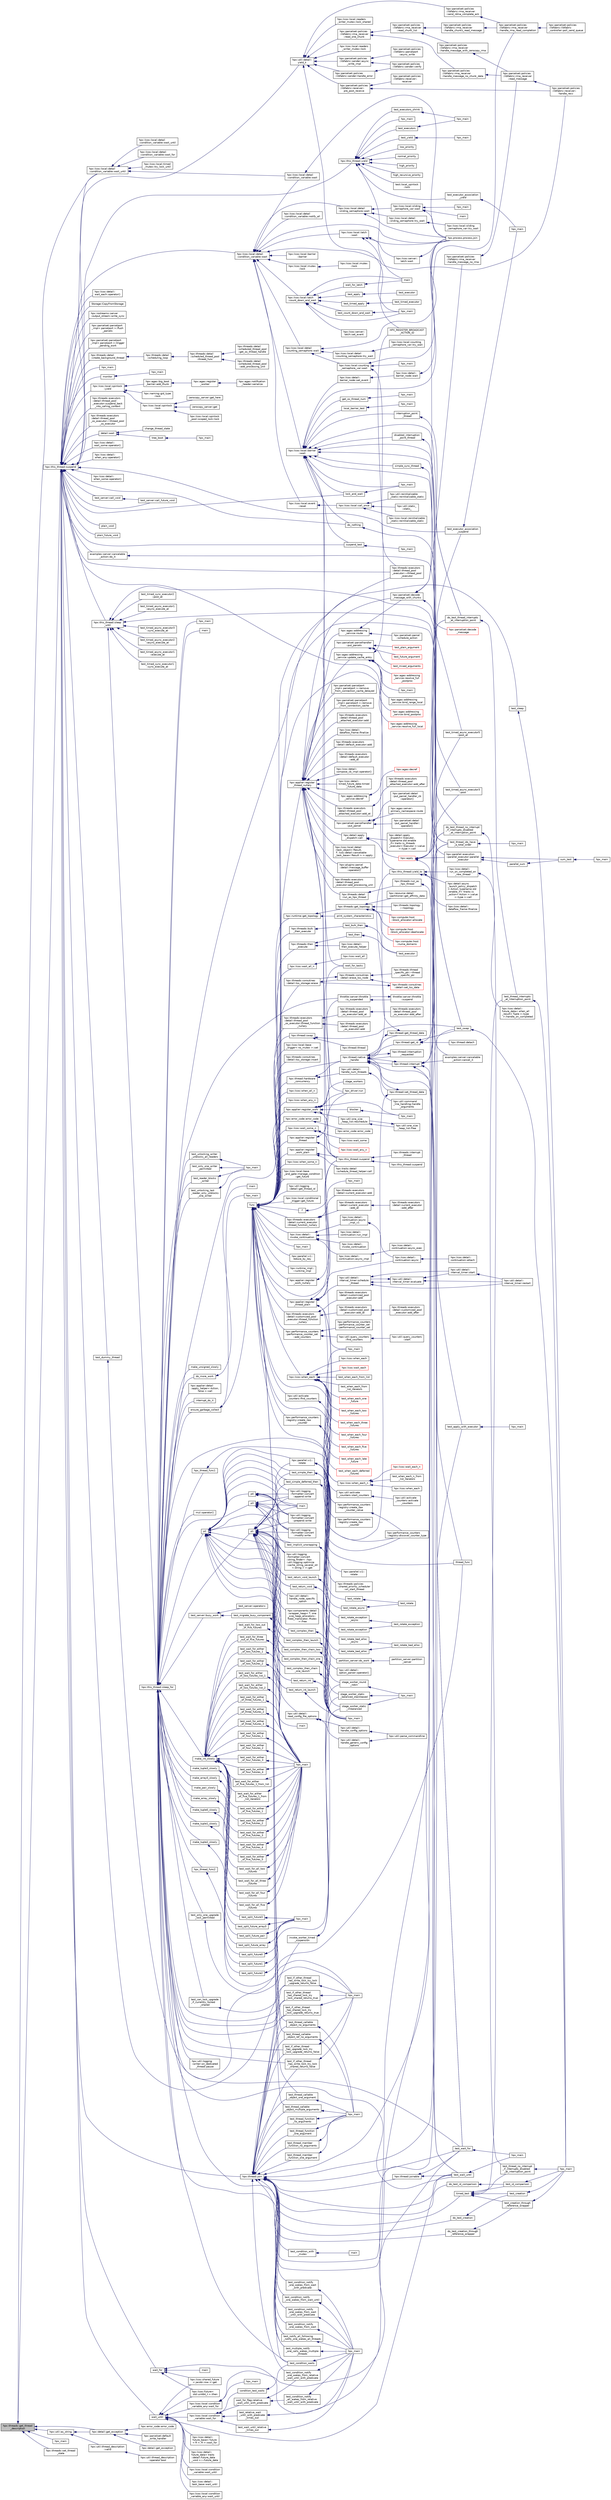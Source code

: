 digraph "hpx::threads::get_thread_description"
{
  edge [fontname="Helvetica",fontsize="10",labelfontname="Helvetica",labelfontsize="10"];
  node [fontname="Helvetica",fontsize="10",shape=record];
  rankdir="LR";
  Node4425 [label="hpx::threads::get_thread\l_description",height=0.2,width=0.4,color="black", fillcolor="grey75", style="filled", fontcolor="black"];
  Node4425 -> Node4426 [dir="back",color="midnightblue",fontsize="10",style="solid",fontname="Helvetica"];
  Node4426 [label="hpx::lcos::local::detail\l::condition_variable::wait_until",height=0.2,width=0.4,color="black", fillcolor="white", style="filled",URL="$d2/d39/classhpx_1_1lcos_1_1local_1_1detail_1_1condition__variable.html#a3c608ceb722edb8d30c821eb0857e680"];
  Node4426 -> Node4427 [dir="back",color="midnightblue",fontsize="10",style="solid",fontname="Helvetica"];
  Node4427 [label="hpx::lcos::local::detail\l::condition_variable::wait",height=0.2,width=0.4,color="black", fillcolor="white", style="filled",URL="$d2/d39/classhpx_1_1lcos_1_1local_1_1detail_1_1condition__variable.html#aa0eda2419e7df2922669d8f8ca392376"];
  Node4427 -> Node4428 [dir="back",color="midnightblue",fontsize="10",style="solid",fontname="Helvetica"];
  Node4428 [label="hpx.process.process.join",height=0.2,width=0.4,color="black", fillcolor="white", style="filled",URL="$d3/d41/classhpx_1_1process_1_1process.html#acc7ec4687f3bf5ae121ef7b494d991d8"];
  Node4426 -> Node4429 [dir="back",color="midnightblue",fontsize="10",style="solid",fontname="Helvetica"];
  Node4429 [label="hpx::lcos::local::detail\l::condition_variable::wait_until",height=0.2,width=0.4,color="black", fillcolor="white", style="filled",URL="$d2/d39/classhpx_1_1lcos_1_1local_1_1detail_1_1condition__variable.html#a425f1e67d3ff51b6fd0df3bdc9bcb2f0"];
  Node4426 -> Node4430 [dir="back",color="midnightblue",fontsize="10",style="solid",fontname="Helvetica"];
  Node4430 [label="hpx::lcos::local::detail\l::condition_variable::wait_for",height=0.2,width=0.4,color="black", fillcolor="white", style="filled",URL="$d2/d39/classhpx_1_1lcos_1_1local_1_1detail_1_1condition__variable.html#a5431ff3797fe29a6e04741fa97dca2f5"];
  Node4426 -> Node4431 [dir="back",color="midnightblue",fontsize="10",style="solid",fontname="Helvetica"];
  Node4431 [label="hpx::lcos::local::timed\l_mutex::try_lock_until",height=0.2,width=0.4,color="black", fillcolor="white", style="filled",URL="$dd/dd9/classhpx_1_1lcos_1_1local_1_1timed__mutex.html#ac694789a5ec73caa796ada83ed3fddd8"];
  Node4425 -> Node4432 [dir="back",color="midnightblue",fontsize="10",style="solid",fontname="Helvetica"];
  Node4432 [label="hpx::detail::get_exception",height=0.2,width=0.4,color="black", fillcolor="white", style="filled",URL="$d5/dbe/namespacehpx_1_1detail.html#a9bc870a59e82a707b66f801d11a31524"];
  Node4432 -> Node4433 [dir="back",color="midnightblue",fontsize="10",style="solid",fontname="Helvetica"];
  Node4433 [label="hpx::error_code::error_code",height=0.2,width=0.4,color="black", fillcolor="white", style="filled",URL="$d0/ddf/classhpx_1_1error__code.html#a6c75f772a727844e82acc4bda0478be1"];
  Node4432 -> Node4434 [dir="back",color="midnightblue",fontsize="10",style="solid",fontname="Helvetica"];
  Node4434 [label="hpx::parcelset::default\l_write_handler",height=0.2,width=0.4,color="black", fillcolor="white", style="filled",URL="$d4/d41/namespacehpx_1_1parcelset.html#afbd7ba917a0c0adcad43f9b8b0ef1dc2"];
  Node4432 -> Node4435 [dir="back",color="midnightblue",fontsize="10",style="solid",fontname="Helvetica"];
  Node4435 [label="hpx::detail::get_exception",height=0.2,width=0.4,color="black", fillcolor="white", style="filled",URL="$d5/dbe/namespacehpx_1_1detail.html#ae1fcb86925dcb6c7699a858634407236"];
  Node4425 -> Node4436 [dir="back",color="midnightblue",fontsize="10",style="solid",fontname="Helvetica"];
  Node4436 [label="hpx_main",height=0.2,width=0.4,color="black", fillcolor="white", style="filled",URL="$d5/dbf/for__each__annotated__function_8cpp.html#aefd26dd818037509b2241068d57e3e1d"];
  Node4425 -> Node4437 [dir="back",color="midnightblue",fontsize="10",style="solid",fontname="Helvetica"];
  Node4437 [label="hpx::util::as_string",height=0.2,width=0.4,color="black", fillcolor="white", style="filled",URL="$df/dad/namespacehpx_1_1util.html#ae987377cb13daea676dfc724f2197f3e"];
  Node4437 -> Node4432 [dir="back",color="midnightblue",fontsize="10",style="solid",fontname="Helvetica"];
  Node4437 -> Node4438 [dir="back",color="midnightblue",fontsize="10",style="solid",fontname="Helvetica"];
  Node4438 [label="hpx::util::thread_description\l::valid",height=0.2,width=0.4,color="black", fillcolor="white", style="filled",URL="$df/d9e/structhpx_1_1util_1_1thread__description.html#a930fae24ce3d3dc97a72febb0e9d4613"];
  Node4438 -> Node4439 [dir="back",color="midnightblue",fontsize="10",style="solid",fontname="Helvetica"];
  Node4439 [label="hpx::util::thread_description\l::operator bool",height=0.2,width=0.4,color="black", fillcolor="white", style="filled",URL="$df/d9e/structhpx_1_1util_1_1thread__description.html#a107ac0b362ce968cdbace69dbf1b275d"];
  Node4425 -> Node4440 [dir="back",color="midnightblue",fontsize="10",style="solid",fontname="Helvetica"];
  Node4440 [label="hpx::this_thread::suspend",height=0.2,width=0.4,color="black", fillcolor="white", style="filled",URL="$d9/d52/namespacehpx_1_1this__thread.html#aca220026fb3014c0881d129fe31c0073"];
  Node4440 -> Node4441 [dir="back",color="midnightblue",fontsize="10",style="solid",fontname="Helvetica"];
  Node4441 [label="test_server::call_void",height=0.2,width=0.4,color="black", fillcolor="white", style="filled",URL="$d5/d5d/structtest__server.html#abb97948885a769fc02aeb9f27a10f263"];
  Node4441 -> Node4442 [dir="back",color="midnightblue",fontsize="10",style="solid",fontname="Helvetica"];
  Node4442 [label="test_server::call_future_void",height=0.2,width=0.4,color="black", fillcolor="white", style="filled",URL="$d5/d5d/structtest__server.html#a6e4453a08c3db0ea21b51cca14a38d37"];
  Node4440 -> Node4442 [dir="back",color="midnightblue",fontsize="10",style="solid",fontname="Helvetica"];
  Node4440 -> Node4443 [dir="back",color="midnightblue",fontsize="10",style="solid",fontname="Helvetica"];
  Node4443 [label="plain_void",height=0.2,width=0.4,color="black", fillcolor="white", style="filled",URL="$db/d8a/action__invoke__no__more__than_8cpp.html#a5d2633b0a95edc3ee554a2203f23fb3f"];
  Node4440 -> Node4444 [dir="back",color="midnightblue",fontsize="10",style="solid",fontname="Helvetica"];
  Node4444 [label="plain_future_void",height=0.2,width=0.4,color="black", fillcolor="white", style="filled",URL="$db/d8a/action__invoke__no__more__than_8cpp.html#ab3807c5173260e9c18d3d26eb9560728"];
  Node4440 -> Node4445 [dir="back",color="midnightblue",fontsize="10",style="solid",fontname="Helvetica"];
  Node4445 [label="examples::server::cancelable\l_action::do_it",height=0.2,width=0.4,color="black", fillcolor="white", style="filled",URL="$da/d82/classexamples_1_1server_1_1cancelable__action.html#af49b4772ebb753ef1faf93236f9e38fa"];
  Node4445 -> Node4446 [dir="back",color="midnightblue",fontsize="10",style="solid",fontname="Helvetica"];
  Node4446 [label="examples::server::cancelable\l_action::cancel_it",height=0.2,width=0.4,color="black", fillcolor="white", style="filled",URL="$da/d82/classexamples_1_1server_1_1cancelable__action.html#a411ff697f6719bdf2db9df63e7ce0d1a"];
  Node4440 -> Node4447 [dir="back",color="midnightblue",fontsize="10",style="solid",fontname="Helvetica"];
  Node4447 [label="hpx::lcos::local::detail\l::condition_variable::wait",height=0.2,width=0.4,color="black", fillcolor="white", style="filled",URL="$d2/d39/classhpx_1_1lcos_1_1local_1_1detail_1_1condition__variable.html#a50fcaaece7968ab37d3f2e8771afabf9"];
  Node4447 -> Node4448 [dir="back",color="midnightblue",fontsize="10",style="solid",fontname="Helvetica"];
  Node4448 [label="hpx::lcos::local::detail\l::condition_variable::notify_all",height=0.2,width=0.4,color="black", fillcolor="white", style="filled",URL="$d2/d39/classhpx_1_1lcos_1_1local_1_1detail_1_1condition__variable.html#ae669c43530443e8852760f51f0ee3862"];
  Node4447 -> Node4427 [dir="back",color="midnightblue",fontsize="10",style="solid",fontname="Helvetica"];
  Node4447 -> Node4449 [dir="back",color="midnightblue",fontsize="10",style="solid",fontname="Helvetica"];
  Node4449 [label="hpx::lcos::local::detail\l::counting_semaphore::wait",height=0.2,width=0.4,color="black", fillcolor="white", style="filled",URL="$d3/d61/classhpx_1_1lcos_1_1local_1_1detail_1_1counting__semaphore.html#a649923710c2ef70cfe2933926438d5fe"];
  Node4449 -> Node4450 [dir="back",color="midnightblue",fontsize="10",style="solid",fontname="Helvetica"];
  Node4450 [label="hpx::lcos::local::counting\l_semaphore_var::wait",height=0.2,width=0.4,color="black", fillcolor="white", style="filled",URL="$df/d53/classhpx_1_1lcos_1_1local_1_1counting__semaphore__var.html#a803c6b370e225e49b5033bbb4e7e91a1",tooltip="Wait for the semaphore to be signaled. "];
  Node4450 -> Node4451 [dir="back",color="midnightblue",fontsize="10",style="solid",fontname="Helvetica"];
  Node4451 [label="hpx_main",height=0.2,width=0.4,color="black", fillcolor="white", style="filled",URL="$df/de9/counting__semaphore_8cpp.html#aefd26dd818037509b2241068d57e3e1d"];
  Node4450 -> Node4428 [dir="back",color="midnightblue",fontsize="10",style="solid",fontname="Helvetica"];
  Node4450 -> Node4452 [dir="back",color="midnightblue",fontsize="10",style="solid",fontname="Helvetica"];
  Node4452 [label="hpx::threads::executors\l::detail::thread_pool\l_executor::~thread_pool\l_executor",height=0.2,width=0.4,color="black", fillcolor="white", style="filled",URL="$d0/d20/classhpx_1_1threads_1_1executors_1_1detail_1_1thread__pool__executor.html#a985ac5d8e9202879fdfb64789caf44ea"];
  Node4449 -> Node4453 [dir="back",color="midnightblue",fontsize="10",style="solid",fontname="Helvetica"];
  Node4453 [label="hpx::lcos::local::detail\l::counting_semaphore::try_wait",height=0.2,width=0.4,color="black", fillcolor="white", style="filled",URL="$d3/d61/classhpx_1_1lcos_1_1local_1_1detail_1_1counting__semaphore.html#ac320439e96c0cda1540d408c75d26aa3"];
  Node4453 -> Node4454 [dir="back",color="midnightblue",fontsize="10",style="solid",fontname="Helvetica"];
  Node4454 [label="hpx::lcos::local::counting\l_semaphore_var::try_wait",height=0.2,width=0.4,color="black", fillcolor="white", style="filled",URL="$df/d53/classhpx_1_1lcos_1_1local_1_1counting__semaphore__var.html#a81da6f6de5f9518e74768cde90d9d5b7",tooltip="Try to wait for the semaphore to be signaled. "];
  Node4449 -> Node4428 [dir="back",color="midnightblue",fontsize="10",style="solid",fontname="Helvetica"];
  Node4447 -> Node4455 [dir="back",color="midnightblue",fontsize="10",style="solid",fontname="Helvetica"];
  Node4455 [label="hpx::lcos::local::event\l::reset",height=0.2,width=0.4,color="black", fillcolor="white", style="filled",URL="$d2/d08/classhpx_1_1lcos_1_1local_1_1event.html#a1705a352cfae05961fe1f5c112199554",tooltip="Reset the event. "];
  Node4455 -> Node4456 [dir="back",color="midnightblue",fontsize="10",style="solid",fontname="Helvetica"];
  Node4456 [label="hpx::lcos::local::call_once",height=0.2,width=0.4,color="black", fillcolor="white", style="filled",URL="$d0/d47/namespacehpx_1_1lcos_1_1local.html#a3fa67464391720578b24d35907853756"];
  Node4456 -> Node4457 [dir="back",color="midnightblue",fontsize="10",style="solid",fontname="Helvetica"];
  Node4457 [label="hpx::lcos::local::reinitializable\l_static::reinitializable_static",height=0.2,width=0.4,color="black", fillcolor="white", style="filled",URL="$d4/d04/structhpx_1_1lcos_1_1local_1_1reinitializable__static.html#a5be89efcb123484e955a72ee512d0ea2"];
  Node4456 -> Node4458 [dir="back",color="midnightblue",fontsize="10",style="solid",fontname="Helvetica"];
  Node4458 [label="hpx::util::reinitializable\l_static::reinitializable_static",height=0.2,width=0.4,color="black", fillcolor="white", style="filled",URL="$d2/db7/structhpx_1_1util_1_1reinitializable__static.html#a8ebb2d00ae9b9ed3bef5751a326e57b3"];
  Node4456 -> Node4459 [dir="back",color="midnightblue",fontsize="10",style="solid",fontname="Helvetica"];
  Node4459 [label="hpx::util::static_\l::static_",height=0.2,width=0.4,color="black", fillcolor="white", style="filled",URL="$d3/dbb/structhpx_1_1util_1_1static__.html#a469d6f838e6368a1517bc1082099b8da"];
  Node4447 -> Node4460 [dir="back",color="midnightblue",fontsize="10",style="solid",fontname="Helvetica"];
  Node4460 [label="hpx::lcos::local::latch\l::count_down_and_wait",height=0.2,width=0.4,color="black", fillcolor="white", style="filled",URL="$dd/de7/classhpx_1_1lcos_1_1local_1_1latch.html#adefe7460a4205b19b2d7db2390673685"];
  Node4460 -> Node4461 [dir="back",color="midnightblue",fontsize="10",style="solid",fontname="Helvetica"];
  Node4461 [label="wait_for_latch",height=0.2,width=0.4,color="black", fillcolor="white", style="filled",URL="$d3/dd4/enumerate__threads_8cpp.html#a1044b11869f3225fc64846d4674c34a0"];
  Node4461 -> Node4462 [dir="back",color="midnightblue",fontsize="10",style="solid",fontname="Helvetica"];
  Node4462 [label="main",height=0.2,width=0.4,color="black", fillcolor="white", style="filled",URL="$d3/dd4/enumerate__threads_8cpp.html#ae66f6b31b5ad750f1fe042a706a4e3d4"];
  Node4460 -> Node4462 [dir="back",color="midnightblue",fontsize="10",style="solid",fontname="Helvetica"];
  Node4460 -> Node4463 [dir="back",color="midnightblue",fontsize="10",style="solid",fontname="Helvetica"];
  Node4463 [label="hpx::lcos::server::\llatch::set_event",height=0.2,width=0.4,color="black", fillcolor="white", style="filled",URL="$d7/d72/classhpx_1_1lcos_1_1server_1_1latch.html#ad456d4a188574ebc6bdb53f626cb8b27"];
  Node4460 -> Node4464 [dir="back",color="midnightblue",fontsize="10",style="solid",fontname="Helvetica"];
  Node4464 [label="test_count_down_and_wait",height=0.2,width=0.4,color="black", fillcolor="white", style="filled",URL="$d4/db4/local__latch_8cpp.html#a835e7630881efa4fb379972b0dc2fdb1"];
  Node4464 -> Node4465 [dir="back",color="midnightblue",fontsize="10",style="solid",fontname="Helvetica"];
  Node4465 [label="hpx_main",height=0.2,width=0.4,color="black", fillcolor="white", style="filled",URL="$d4/db4/local__latch_8cpp.html#aefd26dd818037509b2241068d57e3e1d"];
  Node4460 -> Node4465 [dir="back",color="midnightblue",fontsize="10",style="solid",fontname="Helvetica"];
  Node4460 -> Node4466 [dir="back",color="midnightblue",fontsize="10",style="solid",fontname="Helvetica"];
  Node4466 [label="test_apply",height=0.2,width=0.4,color="black", fillcolor="white", style="filled",URL="$d8/d83/minimal__async__executor_8cpp.html#a5f84f0aa2a8c7b97a91aff6d6eb013fc"];
  Node4466 -> Node4467 [dir="back",color="midnightblue",fontsize="10",style="solid",fontname="Helvetica"];
  Node4467 [label="test_executor",height=0.2,width=0.4,color="black", fillcolor="white", style="filled",URL="$d8/d83/minimal__async__executor_8cpp.html#a12065ee56eec28d3895ba316405a7116"];
  Node4460 -> Node4468 [dir="back",color="midnightblue",fontsize="10",style="solid",fontname="Helvetica"];
  Node4468 [label="test_timed_apply",height=0.2,width=0.4,color="black", fillcolor="white", style="filled",URL="$d7/de3/minimal__timed__async__executor_8cpp.html#a4efa415d3bbbec720c16e167505810e9"];
  Node4468 -> Node4469 [dir="back",color="midnightblue",fontsize="10",style="solid",fontname="Helvetica"];
  Node4469 [label="test_timed_executor",height=0.2,width=0.4,color="black", fillcolor="white", style="filled",URL="$d7/de3/minimal__timed__async__executor_8cpp.html#a4e2d002d587a77e84eb27f1f903f5094"];
  Node4447 -> Node4470 [dir="back",color="midnightblue",fontsize="10",style="solid",fontname="Helvetica"];
  Node4470 [label="hpx::lcos::local::latch\l::wait",height=0.2,width=0.4,color="black", fillcolor="white", style="filled",URL="$dd/de7/classhpx_1_1lcos_1_1local_1_1latch.html#aee0ac5a5fbb311045b28412f8f484bf0"];
  Node4470 -> Node4471 [dir="back",color="midnightblue",fontsize="10",style="solid",fontname="Helvetica"];
  Node4471 [label="hpx::lcos::server::\llatch::wait",height=0.2,width=0.4,color="black", fillcolor="white", style="filled",URL="$d7/d72/classhpx_1_1lcos_1_1server_1_1latch.html#a8fc64b5e66e9b38940ab5fef5d7f4789"];
  Node4471 -> Node4428 [dir="back",color="midnightblue",fontsize="10",style="solid",fontname="Helvetica"];
  Node4470 -> Node4465 [dir="back",color="midnightblue",fontsize="10",style="solid",fontname="Helvetica"];
  Node4470 -> Node4428 [dir="back",color="midnightblue",fontsize="10",style="solid",fontname="Helvetica"];
  Node4447 -> Node4472 [dir="back",color="midnightblue",fontsize="10",style="solid",fontname="Helvetica"];
  Node4472 [label="hpx::lcos::local::barrier\l::barrier",height=0.2,width=0.4,color="black", fillcolor="white", style="filled",URL="$da/d43/classhpx_1_1lcos_1_1local_1_1barrier.html#aefb0700d69c5d946e12d1b914ac80ba6"];
  Node4447 -> Node4473 [dir="back",color="midnightblue",fontsize="10",style="solid",fontname="Helvetica"];
  Node4473 [label="hpx::lcos::local::barrier\l::wait",height=0.2,width=0.4,color="black", fillcolor="white", style="filled",URL="$da/d43/classhpx_1_1lcos_1_1local_1_1barrier.html#ae3374c182ffd12c9975963139b6f9255"];
  Node4473 -> Node4474 [dir="back",color="midnightblue",fontsize="10",style="solid",fontname="Helvetica"];
  Node4474 [label="hpx::lcos::detail::\lbarrier_node::set_event",height=0.2,width=0.4,color="black", fillcolor="white", style="filled",URL="$dc/dd7/structhpx_1_1lcos_1_1detail_1_1barrier__node.html#a7c4df1612298d6bca82818ad1ab263e7"];
  Node4474 -> Node4475 [dir="back",color="midnightblue",fontsize="10",style="solid",fontname="Helvetica"];
  Node4475 [label="hpx::lcos::detail::\lbarrier_node::wait",height=0.2,width=0.4,color="black", fillcolor="white", style="filled",URL="$dc/dd7/structhpx_1_1lcos_1_1detail_1_1barrier__node.html#aa4e3bd2f6143714f869892b8e992c45e"];
  Node4475 -> Node4428 [dir="back",color="midnightblue",fontsize="10",style="solid",fontname="Helvetica"];
  Node4473 -> Node4476 [dir="back",color="midnightblue",fontsize="10",style="solid",fontname="Helvetica"];
  Node4476 [label="lock_and_wait",height=0.2,width=0.4,color="black", fillcolor="white", style="filled",URL="$d5/dca/hpx__thread__phase_8cpp.html#a33ae614742af7a5d14a763390f10b5ce"];
  Node4476 -> Node4477 [dir="back",color="midnightblue",fontsize="10",style="solid",fontname="Helvetica"];
  Node4477 [label="hpx_main",height=0.2,width=0.4,color="black", fillcolor="white", style="filled",URL="$d5/dca/hpx__thread__phase_8cpp.html#aaf67a3863f19ff7033e239ebb1204fb7"];
  Node4473 -> Node4477 [dir="back",color="midnightblue",fontsize="10",style="solid",fontname="Helvetica"];
  Node4473 -> Node4478 [dir="back",color="midnightblue",fontsize="10",style="solid",fontname="Helvetica"];
  Node4478 [label="hpx_driver::run",height=0.2,width=0.4,color="black", fillcolor="white", style="filled",URL="$df/d10/structhpx__driver.html#a18f4851aebac8f2b382fae393675108f"];
  Node4473 -> Node4479 [dir="back",color="midnightblue",fontsize="10",style="solid",fontname="Helvetica"];
  Node4479 [label="local_barrier_test",height=0.2,width=0.4,color="black", fillcolor="white", style="filled",URL="$d2/db4/tests_2unit_2lcos_2local__barrier_8cpp.html#aa0780d94f0cd2b7fb0085691df108c5d"];
  Node4479 -> Node4480 [dir="back",color="midnightblue",fontsize="10",style="solid",fontname="Helvetica"];
  Node4480 [label="hpx_main",height=0.2,width=0.4,color="black", fillcolor="white", style="filled",URL="$d2/db4/tests_2unit_2lcos_2local__barrier_8cpp.html#aaf67a3863f19ff7033e239ebb1204fb7"];
  Node4473 -> Node4481 [dir="back",color="midnightblue",fontsize="10",style="solid",fontname="Helvetica"];
  Node4481 [label="get_os_thread_num",height=0.2,width=0.4,color="black", fillcolor="white", style="filled",URL="$d2/dfb/os__thread__num_8cpp.html#a4e93c08a1dab5895036ff150c5cbf0aa"];
  Node4481 -> Node4482 [dir="back",color="midnightblue",fontsize="10",style="solid",fontname="Helvetica"];
  Node4482 [label="hpx_main",height=0.2,width=0.4,color="black", fillcolor="white", style="filled",URL="$d2/dfb/os__thread__num_8cpp.html#aaf67a3863f19ff7033e239ebb1204fb7"];
  Node4473 -> Node4428 [dir="back",color="midnightblue",fontsize="10",style="solid",fontname="Helvetica"];
  Node4473 -> Node4483 [dir="back",color="midnightblue",fontsize="10",style="solid",fontname="Helvetica"];
  Node4483 [label="interruption_point\l_thread",height=0.2,width=0.4,color="black", fillcolor="white", style="filled",URL="$d0/d4e/tests_2unit_2threads_2thread_8cpp.html#a4ed7731f04404da6ea18c2204329f7cb"];
  Node4483 -> Node4484 [dir="back",color="midnightblue",fontsize="10",style="solid",fontname="Helvetica"];
  Node4484 [label="do_test_thread_interrupts\l_at_interruption_point",height=0.2,width=0.4,color="black", fillcolor="white", style="filled",URL="$d0/d4e/tests_2unit_2threads_2thread_8cpp.html#a1592be75203d2ef54f0a19832cacecf8"];
  Node4484 -> Node4485 [dir="back",color="midnightblue",fontsize="10",style="solid",fontname="Helvetica"];
  Node4485 [label="test_thread_interrupts\l_at_interruption_point",height=0.2,width=0.4,color="black", fillcolor="white", style="filled",URL="$d0/d4e/tests_2unit_2threads_2thread_8cpp.html#a4a6a8c2918dcd825da0102f3a63bf24a"];
  Node4485 -> Node4486 [dir="back",color="midnightblue",fontsize="10",style="solid",fontname="Helvetica"];
  Node4486 [label="hpx_main",height=0.2,width=0.4,color="black", fillcolor="white", style="filled",URL="$d0/d4e/tests_2unit_2threads_2thread_8cpp.html#a255f773d830db5ca937cff11c2692fa2"];
  Node4473 -> Node4484 [dir="back",color="midnightblue",fontsize="10",style="solid",fontname="Helvetica"];
  Node4473 -> Node4487 [dir="back",color="midnightblue",fontsize="10",style="solid",fontname="Helvetica"];
  Node4487 [label="disabled_interruption\l_point_thread",height=0.2,width=0.4,color="black", fillcolor="white", style="filled",URL="$d0/d4e/tests_2unit_2threads_2thread_8cpp.html#a36cf1f1e669661313a3a2657b174f7c2"];
  Node4487 -> Node4488 [dir="back",color="midnightblue",fontsize="10",style="solid",fontname="Helvetica"];
  Node4488 [label="do_test_thread_no_interrupt\l_if_interrupts_disabled\l_at_interruption_point",height=0.2,width=0.4,color="black", fillcolor="white", style="filled",URL="$d0/d4e/tests_2unit_2threads_2thread_8cpp.html#a83a3b29d9f2edb5952625e72f9651985"];
  Node4488 -> Node4489 [dir="back",color="midnightblue",fontsize="10",style="solid",fontname="Helvetica"];
  Node4489 [label="test_thread_no_interrupt\l_if_interrupts_disabled\l_at_interruption_point",height=0.2,width=0.4,color="black", fillcolor="white", style="filled",URL="$d0/d4e/tests_2unit_2threads_2thread_8cpp.html#ae8589f467c87f24293dd95710b4d8374"];
  Node4489 -> Node4486 [dir="back",color="midnightblue",fontsize="10",style="solid",fontname="Helvetica"];
  Node4473 -> Node4488 [dir="back",color="midnightblue",fontsize="10",style="solid",fontname="Helvetica"];
  Node4473 -> Node4490 [dir="back",color="midnightblue",fontsize="10",style="solid",fontname="Helvetica"];
  Node4490 [label="simple_sync_thread",height=0.2,width=0.4,color="black", fillcolor="white", style="filled",URL="$d0/d4e/tests_2unit_2threads_2thread_8cpp.html#aafe091deb4ce014ec0d8354ca4219cb3"];
  Node4490 -> Node4491 [dir="back",color="midnightblue",fontsize="10",style="solid",fontname="Helvetica"];
  Node4491 [label="test_swap",height=0.2,width=0.4,color="black", fillcolor="white", style="filled",URL="$d0/d4e/tests_2unit_2threads_2thread_8cpp.html#aa9645d2d1912efd27e83867429e862d0"];
  Node4491 -> Node4486 [dir="back",color="midnightblue",fontsize="10",style="solid",fontname="Helvetica"];
  Node4473 -> Node4491 [dir="back",color="midnightblue",fontsize="10",style="solid",fontname="Helvetica"];
  Node4473 -> Node4492 [dir="back",color="midnightblue",fontsize="10",style="solid",fontname="Helvetica"];
  Node4492 [label="do_nothing",height=0.2,width=0.4,color="black", fillcolor="white", style="filled",URL="$df/d88/thread__id_8cpp.html#ad27c188384788837a2a71dde38635725"];
  Node4492 -> Node4493 [dir="back",color="midnightblue",fontsize="10",style="solid",fontname="Helvetica"];
  Node4493 [label="test_thread_ids_have\l_a_total_order",height=0.2,width=0.4,color="black", fillcolor="white", style="filled",URL="$df/d88/thread__id_8cpp.html#a95604be93f5422b5bc87778cff21bde1"];
  Node4493 -> Node4494 [dir="back",color="midnightblue",fontsize="10",style="solid",fontname="Helvetica"];
  Node4494 [label="hpx_main",height=0.2,width=0.4,color="black", fillcolor="white", style="filled",URL="$df/d88/thread__id_8cpp.html#a255f773d830db5ca937cff11c2692fa2"];
  Node4473 -> Node4493 [dir="back",color="midnightblue",fontsize="10",style="solid",fontname="Helvetica"];
  Node4473 -> Node4495 [dir="back",color="midnightblue",fontsize="10",style="solid",fontname="Helvetica"];
  Node4495 [label="suspend_test",height=0.2,width=0.4,color="black", fillcolor="white", style="filled",URL="$db/d59/thread__suspend__duration_8cpp.html#a51db1109c6dea5b277ccfc6e1a2e0a18"];
  Node4495 -> Node4496 [dir="back",color="midnightblue",fontsize="10",style="solid",fontname="Helvetica"];
  Node4496 [label="hpx_main",height=0.2,width=0.4,color="black", fillcolor="white", style="filled",URL="$db/d59/thread__suspend__duration_8cpp.html#aaf67a3863f19ff7033e239ebb1204fb7"];
  Node4473 -> Node4497 [dir="back",color="midnightblue",fontsize="10",style="solid",fontname="Helvetica"];
  Node4497 [label="wait_for_tasks",height=0.2,width=0.4,color="black", fillcolor="white", style="filled",URL="$df/de1/timed__task__spawn_8cpp.html#a9343f118f9876c51c2ce9a733a41320f"];
  Node4447 -> Node4498 [dir="back",color="midnightblue",fontsize="10",style="solid",fontname="Helvetica"];
  Node4498 [label="hpx::lcos::local::mutex\l::lock",height=0.2,width=0.4,color="black", fillcolor="white", style="filled",URL="$d2/dd8/classhpx_1_1lcos_1_1local_1_1mutex.html#a82c6428f1de7bf66ce8a6e915a2aed5f"];
  Node4498 -> Node4499 [dir="back",color="midnightblue",fontsize="10",style="solid",fontname="Helvetica"];
  Node4499 [label="hpx::lcos::local::mutex\l::lock",height=0.2,width=0.4,color="black", fillcolor="white", style="filled",URL="$d2/dd8/classhpx_1_1lcos_1_1local_1_1mutex.html#abd3ddfa3586c7bc6a2549c26ac4acdf2"];
  Node4447 -> Node4428 [dir="back",color="midnightblue",fontsize="10",style="solid",fontname="Helvetica"];
  Node4447 -> Node4500 [dir="back",color="midnightblue",fontsize="10",style="solid",fontname="Helvetica"];
  Node4500 [label="hpx::parcelset::policies\l::libfabric::receiver::\lhandle_recv",height=0.2,width=0.4,color="black", fillcolor="white", style="filled",URL="$d9/df5/structhpx_1_1parcelset_1_1policies_1_1libfabric_1_1receiver.html#ae18eac5b1593bc79ba31cf828177d611"];
  Node4447 -> Node4501 [dir="back",color="midnightblue",fontsize="10",style="solid",fontname="Helvetica"];
  Node4501 [label="hpx::lcos::local::detail\l::sliding_semaphore::wait",height=0.2,width=0.4,color="black", fillcolor="white", style="filled",URL="$d4/d7a/classhpx_1_1lcos_1_1local_1_1detail_1_1sliding__semaphore.html#ab93bd7db6fac9f091a701a35ceea6a8c"];
  Node4501 -> Node4428 [dir="back",color="midnightblue",fontsize="10",style="solid",fontname="Helvetica"];
  Node4501 -> Node4502 [dir="back",color="midnightblue",fontsize="10",style="solid",fontname="Helvetica"];
  Node4502 [label="hpx::lcos::local::detail\l::sliding_semaphore::try_wait",height=0.2,width=0.4,color="black", fillcolor="white", style="filled",URL="$d4/d7a/classhpx_1_1lcos_1_1local_1_1detail_1_1sliding__semaphore.html#a3f898ca8cb6887f6c1325e8c0392724f"];
  Node4502 -> Node4503 [dir="back",color="midnightblue",fontsize="10",style="solid",fontname="Helvetica"];
  Node4503 [label="hpx::lcos::local::sliding\l_semaphore_var::try_wait",height=0.2,width=0.4,color="black", fillcolor="white", style="filled",URL="$d4/d2e/classhpx_1_1lcos_1_1local_1_1sliding__semaphore__var.html#a48d43b408a60a3d0e1e85948c40d9eb6",tooltip="Try to wait for the semaphore to be signaled. "];
  Node4501 -> Node4504 [dir="back",color="midnightblue",fontsize="10",style="solid",fontname="Helvetica"];
  Node4504 [label="hpx::lcos::local::sliding\l_semaphore_var::wait",height=0.2,width=0.4,color="black", fillcolor="white", style="filled",URL="$d4/d2e/classhpx_1_1lcos_1_1local_1_1sliding__semaphore__var.html#a5f0aa09a61e9d9fb091d7ba6b10c8550",tooltip="Wait for the semaphore to be signaled. "];
  Node4504 -> Node4428 [dir="back",color="midnightblue",fontsize="10",style="solid",fontname="Helvetica"];
  Node4504 -> Node4505 [dir="back",color="midnightblue",fontsize="10",style="solid",fontname="Helvetica"];
  Node4505 [label="hpx_main",height=0.2,width=0.4,color="black", fillcolor="white", style="filled",URL="$d2/d38/sliding__semaphore_8cpp.html#aefd26dd818037509b2241068d57e3e1d"];
  Node4504 -> Node4506 [dir="back",color="midnightblue",fontsize="10",style="solid",fontname="Helvetica"];
  Node4506 [label="main",height=0.2,width=0.4,color="black", fillcolor="white", style="filled",URL="$da/da6/sliding__semaphore__2338_8cpp.html#ae66f6b31b5ad750f1fe042a706a4e3d4"];
  Node4440 -> Node4426 [dir="back",color="midnightblue",fontsize="10",style="solid",fontname="Helvetica"];
  Node4440 -> Node4507 [dir="back",color="midnightblue",fontsize="10",style="solid",fontname="Helvetica"];
  Node4507 [label="wait_for",height=0.2,width=0.4,color="black", fillcolor="white", style="filled",URL="$de/d7d/future__timed__wait__1025_8cpp.html#a70176b0fee7337b96bbabf260942af4e"];
  Node4507 -> Node4508 [dir="back",color="midnightblue",fontsize="10",style="solid",fontname="Helvetica"];
  Node4508 [label="hpx::lcos::future\<\l std::uint64_t \>::then",height=0.2,width=0.4,color="black", fillcolor="white", style="filled",URL="$d0/d33/classhpx_1_1lcos_1_1future.html#a80b0fc66d9e92ce7a0a61a89015a1ad3"];
  Node4507 -> Node4509 [dir="back",color="midnightblue",fontsize="10",style="solid",fontname="Helvetica"];
  Node4509 [label="hpx::lcos::shared_future\l\< jacobi::row \>::get",height=0.2,width=0.4,color="black", fillcolor="white", style="filled",URL="$d4/d31/classhpx_1_1lcos_1_1shared__future.html#ad7acd87c472467072c96f1d935808d8e"];
  Node4507 -> Node4510 [dir="back",color="midnightblue",fontsize="10",style="solid",fontname="Helvetica"];
  Node4510 [label="test_wait_for",height=0.2,width=0.4,color="black", fillcolor="white", style="filled",URL="$de/d7d/future__timed__wait__1025_8cpp.html#a0e3d5409a174e5dac600412849dc9d93"];
  Node4510 -> Node4511 [dir="back",color="midnightblue",fontsize="10",style="solid",fontname="Helvetica"];
  Node4511 [label="hpx_main",height=0.2,width=0.4,color="black", fillcolor="white", style="filled",URL="$de/d7d/future__timed__wait__1025_8cpp.html#a255f773d830db5ca937cff11c2692fa2"];
  Node4507 -> Node4512 [dir="back",color="midnightblue",fontsize="10",style="solid",fontname="Helvetica"];
  Node4512 [label="main",height=0.2,width=0.4,color="black", fillcolor="white", style="filled",URL="$df/d21/tests_2unit_2parcelset_2set__parcel__write__handler_8cpp.html#ae66f6b31b5ad750f1fe042a706a4e3d4"];
  Node4440 -> Node4513 [dir="back",color="midnightblue",fontsize="10",style="solid",fontname="Helvetica"];
  Node4513 [label="wait_until",height=0.2,width=0.4,color="black", fillcolor="white", style="filled",URL="$de/d7d/future__timed__wait__1025_8cpp.html#a68ed9a01d3ad06f4cac1de08bae1dea1"];
  Node4513 -> Node4514 [dir="back",color="midnightblue",fontsize="10",style="solid",fontname="Helvetica"];
  Node4514 [label="hpx::lcos::local::condition\l_variable::wait_until",height=0.2,width=0.4,color="black", fillcolor="white", style="filled",URL="$df/db3/classhpx_1_1lcos_1_1local_1_1condition__variable.html#a9478b052e40796a3bc691e16813e7fe9"];
  Node4513 -> Node4515 [dir="back",color="midnightblue",fontsize="10",style="solid",fontname="Helvetica"];
  Node4515 [label="hpx::lcos::local::condition\l_variable::wait_for",height=0.2,width=0.4,color="black", fillcolor="white", style="filled",URL="$df/db3/classhpx_1_1lcos_1_1local_1_1condition__variable.html#a5b2fc7facfc8c4a5a655cef78237fa8b"];
  Node4515 -> Node4516 [dir="back",color="midnightblue",fontsize="10",style="solid",fontname="Helvetica"];
  Node4516 [label="wait_for_flag::relative\l_wait_until_with_predicate",height=0.2,width=0.4,color="black", fillcolor="white", style="filled",URL="$dd/de8/structwait__for__flag.html#a5c4bb37d4b6e829c1f2e9892540533b6"];
  Node4516 -> Node4517 [dir="back",color="midnightblue",fontsize="10",style="solid",fontname="Helvetica"];
  Node4517 [label="test_condition_notify\l_one_wakes_from_relative\l_wait_until_with_predicate",height=0.2,width=0.4,color="black", fillcolor="white", style="filled",URL="$d1/ded/tests_2unit_2lcos_2condition__variable_8cpp.html#a2213a159503e276cf98f9c45bbb0571c"];
  Node4517 -> Node4518 [dir="back",color="midnightblue",fontsize="10",style="solid",fontname="Helvetica"];
  Node4518 [label="hpx_main",height=0.2,width=0.4,color="black", fillcolor="white", style="filled",URL="$d1/ded/tests_2unit_2lcos_2condition__variable_8cpp.html#a255f773d830db5ca937cff11c2692fa2"];
  Node4516 -> Node4519 [dir="back",color="midnightblue",fontsize="10",style="solid",fontname="Helvetica"];
  Node4519 [label="test_condition_notify\l_all_wakes_from_relative\l_wait_until_with_predicate",height=0.2,width=0.4,color="black", fillcolor="white", style="filled",URL="$d1/ded/tests_2unit_2lcos_2condition__variable_8cpp.html#addcab50cbd757a1ebdbc345454120d34"];
  Node4519 -> Node4518 [dir="back",color="midnightblue",fontsize="10",style="solid",fontname="Helvetica"];
  Node4515 -> Node4520 [dir="back",color="midnightblue",fontsize="10",style="solid",fontname="Helvetica"];
  Node4520 [label="condition_test_waits",height=0.2,width=0.4,color="black", fillcolor="white", style="filled",URL="$d1/ded/tests_2unit_2lcos_2condition__variable_8cpp.html#a7100589b655db88ca608d89c88907290"];
  Node4520 -> Node4521 [dir="back",color="midnightblue",fontsize="10",style="solid",fontname="Helvetica"];
  Node4521 [label="test_condition_waits",height=0.2,width=0.4,color="black", fillcolor="white", style="filled",URL="$d1/ded/tests_2unit_2lcos_2condition__variable_8cpp.html#a1dd2e7c76971df521b245377c9611cd9"];
  Node4521 -> Node4518 [dir="back",color="midnightblue",fontsize="10",style="solid",fontname="Helvetica"];
  Node4515 -> Node4522 [dir="back",color="midnightblue",fontsize="10",style="solid",fontname="Helvetica"];
  Node4522 [label="test_relative_wait\l_until_with_predicate\l_times_out",height=0.2,width=0.4,color="black", fillcolor="white", style="filled",URL="$d1/ded/tests_2unit_2lcos_2condition__variable_8cpp.html#ae174356f5cc84c994b8e627d0779855e"];
  Node4522 -> Node4518 [dir="back",color="midnightblue",fontsize="10",style="solid",fontname="Helvetica"];
  Node4515 -> Node4523 [dir="back",color="midnightblue",fontsize="10",style="solid",fontname="Helvetica"];
  Node4523 [label="test_wait_until_relative\l_times_out",height=0.2,width=0.4,color="black", fillcolor="white", style="filled",URL="$d1/ded/tests_2unit_2lcos_2condition__variable_8cpp.html#a43133d1c1ffc4f3e5ae0e94721453bfe"];
  Node4523 -> Node4518 [dir="back",color="midnightblue",fontsize="10",style="solid",fontname="Helvetica"];
  Node4513 -> Node4524 [dir="back",color="midnightblue",fontsize="10",style="solid",fontname="Helvetica"];
  Node4524 [label="hpx::lcos::local::condition\l_variable_any::wait_until",height=0.2,width=0.4,color="black", fillcolor="white", style="filled",URL="$d4/d84/classhpx_1_1lcos_1_1local_1_1condition__variable__any.html#adfed29dd59a828895c9fb7d7aaccf640"];
  Node4513 -> Node4525 [dir="back",color="midnightblue",fontsize="10",style="solid",fontname="Helvetica"];
  Node4525 [label="hpx::lcos::local::condition\l_variable_any::wait_for",height=0.2,width=0.4,color="black", fillcolor="white", style="filled",URL="$d4/d84/classhpx_1_1lcos_1_1local_1_1condition__variable__any.html#a6734d8b9f108ab83132f59b26fc68e1f"];
  Node4525 -> Node4526 [dir="back",color="midnightblue",fontsize="10",style="solid",fontname="Helvetica"];
  Node4526 [label="hpx_main",height=0.2,width=0.4,color="black", fillcolor="white", style="filled",URL="$dd/db5/apply__local_8cpp.html#aefd26dd818037509b2241068d57e3e1d"];
  Node4525 -> Node4527 [dir="back",color="midnightblue",fontsize="10",style="solid",fontname="Helvetica"];
  Node4527 [label="test_apply_with_executor",height=0.2,width=0.4,color="black", fillcolor="white", style="filled",URL="$db/d84/apply__local__executor_8cpp.html#a0c4dc7ef929c2f7eee27a3adcf3e4187"];
  Node4527 -> Node4528 [dir="back",color="midnightblue",fontsize="10",style="solid",fontname="Helvetica"];
  Node4528 [label="hpx_main",height=0.2,width=0.4,color="black", fillcolor="white", style="filled",URL="$db/d84/apply__local__executor_8cpp.html#aefd26dd818037509b2241068d57e3e1d"];
  Node4513 -> Node4529 [dir="back",color="midnightblue",fontsize="10",style="solid",fontname="Helvetica"];
  Node4529 [label="hpx::lcos::detail::\lfuture_base\< future\l\< R \>, R \>::wait_for",height=0.2,width=0.4,color="black", fillcolor="white", style="filled",URL="$d5/dd7/classhpx_1_1lcos_1_1detail_1_1future__base.html#a1ec582634d95f0761f8dd5a66ea94869"];
  Node4513 -> Node4508 [dir="back",color="midnightblue",fontsize="10",style="solid",fontname="Helvetica"];
  Node4513 -> Node4509 [dir="back",color="midnightblue",fontsize="10",style="solid",fontname="Helvetica"];
  Node4513 -> Node4530 [dir="back",color="midnightblue",fontsize="10",style="solid",fontname="Helvetica"];
  Node4530 [label="hpx::lcos::detail::\lfuture_data\< traits\l::detail::future_data\l_void \>::~future_data",height=0.2,width=0.4,color="black", fillcolor="white", style="filled",URL="$de/dbe/structhpx_1_1lcos_1_1detail_1_1future__data_3_01traits_1_1detail_1_1future__data__void_01_4.html#add0a3998271bb50a0e861d8d65013bce"];
  Node4513 -> Node4531 [dir="back",color="midnightblue",fontsize="10",style="solid",fontname="Helvetica"];
  Node4531 [label="hpx::lcos::detail::\ltask_base::wait_until",height=0.2,width=0.4,color="black", fillcolor="white", style="filled",URL="$d6/d98/structhpx_1_1lcos_1_1detail_1_1task__base.html#ac2dc5019b9ba86a3d6b7d31c663b19b0"];
  Node4513 -> Node4532 [dir="back",color="midnightblue",fontsize="10",style="solid",fontname="Helvetica"];
  Node4532 [label="test_wait_until",height=0.2,width=0.4,color="black", fillcolor="white", style="filled",URL="$de/d7d/future__timed__wait__1025_8cpp.html#af6d52682ea10ff7a073cce3b5708c7c9"];
  Node4532 -> Node4511 [dir="back",color="midnightblue",fontsize="10",style="solid",fontname="Helvetica"];
  Node4440 -> Node4533 [dir="back",color="midnightblue",fontsize="10",style="solid",fontname="Helvetica"];
  Node4533 [label="hpx::lcos::detail::\lwait_each::operator()",height=0.2,width=0.4,color="black", fillcolor="white", style="filled",URL="$dc/d45/structhpx_1_1lcos_1_1detail_1_1wait__each.html#a47fc77b0dc5ff3bd39fa11b33ed675bd"];
  Node4440 -> Node4476 [dir="back",color="midnightblue",fontsize="10",style="solid",fontname="Helvetica"];
  Node4440 -> Node4534 [dir="back",color="midnightblue",fontsize="10",style="solid",fontname="Helvetica"];
  Node4534 [label="Storage::CopyFromStorage",height=0.2,width=0.4,color="black", fillcolor="white", style="filled",URL="$db/dd5/namespace_storage.html#afc22ee9d2a21b6e473f85bb8b98c93b0"];
  Node4440 -> Node4535 [dir="back",color="midnightblue",fontsize="10",style="solid",fontname="Helvetica"];
  Node4535 [label="hpx::iostreams::server\l::output_stream::write_sync",height=0.2,width=0.4,color="black", fillcolor="white", style="filled",URL="$d2/dc6/structhpx_1_1iostreams_1_1server_1_1output__stream.html#a5ade1a52da0fb211a2e4b418aba2de7e"];
  Node4440 -> Node4536 [dir="back",color="midnightblue",fontsize="10",style="solid",fontname="Helvetica"];
  Node4536 [label="hpx::parcelset::parcelport\l_impl\< parcelport \>::flush\l_parcels",height=0.2,width=0.4,color="black", fillcolor="white", style="filled",URL="$db/d0a/classhpx_1_1parcelset_1_1parcelport__impl.html#a7b02a639f681a084d08ae4fb348e4dd2"];
  Node4440 -> Node4537 [dir="back",color="midnightblue",fontsize="10",style="solid",fontname="Helvetica"];
  Node4537 [label="hpx::parcelset::parcelport\l_impl\< parcelport \>::trigger\l_pending_work",height=0.2,width=0.4,color="black", fillcolor="white", style="filled",URL="$db/d0a/classhpx_1_1parcelset_1_1parcelport__impl.html#a590024331c0c701e3585be0cea1e6fd0"];
  Node4440 -> Node4538 [dir="back",color="midnightblue",fontsize="10",style="solid",fontname="Helvetica"];
  Node4538 [label="hpx::threads::detail\l::create_background_thread",height=0.2,width=0.4,color="black", fillcolor="white", style="filled",URL="$d2/dd1/namespacehpx_1_1threads_1_1detail.html#a4caef2f942519fa78863cb0050a67697"];
  Node4538 -> Node4539 [dir="back",color="midnightblue",fontsize="10",style="solid",fontname="Helvetica"];
  Node4539 [label="hpx::threads::detail\l::scheduling_loop",height=0.2,width=0.4,color="black", fillcolor="white", style="filled",URL="$d2/dd1/namespacehpx_1_1threads_1_1detail.html#a68a95dd6ac6606418b859ac45da10a5a"];
  Node4539 -> Node4540 [dir="back",color="midnightblue",fontsize="10",style="solid",fontname="Helvetica"];
  Node4540 [label="hpx::threads::detail\l::scheduled_thread_pool\l::thread_func",height=0.2,width=0.4,color="black", fillcolor="white", style="filled",URL="$d2/df7/classhpx_1_1threads_1_1detail_1_1scheduled__thread__pool.html#a32d8c1d6d55b20d42149c5710792142f"];
  Node4540 -> Node4541 [dir="back",color="midnightblue",fontsize="10",style="solid",fontname="Helvetica"];
  Node4541 [label="hpx::threads::detail\l::scheduled_thread_pool\l::get_os_thread_handle",height=0.2,width=0.4,color="black", fillcolor="white", style="filled",URL="$d2/df7/classhpx_1_1threads_1_1detail_1_1scheduled__thread__pool.html#a18f2b38df9ce10cde72b3a19174b18fe"];
  Node4540 -> Node4542 [dir="back",color="midnightblue",fontsize="10",style="solid",fontname="Helvetica"];
  Node4542 [label="hpx::threads::detail\l::scheduled_thread_pool\l::add_processing_unit",height=0.2,width=0.4,color="black", fillcolor="white", style="filled",URL="$d2/df7/classhpx_1_1threads_1_1detail_1_1scheduled__thread__pool.html#a83df1a54306c268c2cc95d0c4b9b9eb6"];
  Node4440 -> Node4543 [dir="back",color="midnightblue",fontsize="10",style="solid",fontname="Helvetica"];
  Node4543 [label="test_dummy_thread",height=0.2,width=0.4,color="black", fillcolor="white", style="filled",URL="$d4/d81/set__thread__state_8cpp.html#a49ce651aa219110f1f0c3872833975c3"];
  Node4543 -> Node4544 [dir="back",color="midnightblue",fontsize="10",style="solid",fontname="Helvetica"];
  Node4544 [label="hpx_main",height=0.2,width=0.4,color="black", fillcolor="white", style="filled",URL="$d4/d81/set__thread__state_8cpp.html#aaf67a3863f19ff7033e239ebb1204fb7"];
  Node4440 -> Node4545 [dir="back",color="midnightblue",fontsize="10",style="solid",fontname="Helvetica"];
  Node4545 [label="hpx_main",height=0.2,width=0.4,color="black", fillcolor="white", style="filled",URL="$d4/d4e/simplest__performance__counter_8cpp.html#aefd26dd818037509b2241068d57e3e1d"];
  Node4440 -> Node4546 [dir="back",color="midnightblue",fontsize="10",style="solid",fontname="Helvetica"];
  Node4546 [label="monitor",height=0.2,width=0.4,color="black", fillcolor="white", style="filled",URL="$db/d62/sine__client_8cpp.html#a0792b1416c60f5e163e42debd6d5ccbc"];
  Node4546 -> Node4547 [dir="back",color="midnightblue",fontsize="10",style="solid",fontname="Helvetica"];
  Node4547 [label="hpx_main",height=0.2,width=0.4,color="black", fillcolor="white", style="filled",URL="$db/d62/sine__client_8cpp.html#a4ca51ec94fa82421fc621b58eef7b01c"];
  Node4440 -> Node4548 [dir="back",color="midnightblue",fontsize="10",style="solid",fontname="Helvetica"];
  Node4548 [label="hpx::lcos::local::spinlock\l::yield",height=0.2,width=0.4,color="black", fillcolor="white", style="filled",URL="$da/dbc/structhpx_1_1lcos_1_1local_1_1spinlock.html#a711ff2d6e184f38ecdc067a03f29d0bc"];
  Node4548 -> Node4549 [dir="back",color="midnightblue",fontsize="10",style="solid",fontname="Helvetica"];
  Node4549 [label="hpx::agas::big_boot\l_barrier::add_thunk",height=0.2,width=0.4,color="black", fillcolor="white", style="filled",URL="$d8/db6/structhpx_1_1agas_1_1big__boot__barrier.html#a4f0a3fbaed50482d5fba106e49c0d1af"];
  Node4549 -> Node4550 [dir="back",color="midnightblue",fontsize="10",style="solid",fontname="Helvetica"];
  Node4550 [label="hpx::agas::register\l_worker",height=0.2,width=0.4,color="black", fillcolor="white", style="filled",URL="$dc/d54/namespacehpx_1_1agas.html#a3c98dc053a97fca0f3f3b5719d9f8336"];
  Node4550 -> Node4551 [dir="back",color="midnightblue",fontsize="10",style="solid",fontname="Helvetica"];
  Node4551 [label="hpx::agas::notification\l_header::serialize",height=0.2,width=0.4,color="black", fillcolor="white", style="filled",URL="$de/dae/structhpx_1_1agas_1_1notification__header.html#aa028cf0e80baf9259523c340c4568634"];
  Node4548 -> Node4552 [dir="back",color="midnightblue",fontsize="10",style="solid",fontname="Helvetica"];
  Node4552 [label="hpx::naming::gid_type\l::lock",height=0.2,width=0.4,color="black", fillcolor="white", style="filled",URL="$d3/d67/structhpx_1_1naming_1_1gid__type.html#ab3a2ec18a9cb7dcf0de95dd016dfe941"];
  Node4548 -> Node4553 [dir="back",color="midnightblue",fontsize="10",style="solid",fontname="Helvetica"];
  Node4553 [label="hpx::lcos::local::spinlock\l::lock",height=0.2,width=0.4,color="black", fillcolor="white", style="filled",URL="$da/dbc/structhpx_1_1lcos_1_1local_1_1spinlock.html#a30c5c82d2cbe32c811840134c39aa9e8"];
  Node4553 -> Node4554 [dir="back",color="midnightblue",fontsize="10",style="solid",fontname="Helvetica"];
  Node4554 [label="hpx::lcos::local::spinlock\l_pool::scoped_lock::lock",height=0.2,width=0.4,color="black", fillcolor="white", style="filled",URL="$d6/d82/classhpx_1_1lcos_1_1local_1_1spinlock__pool_1_1scoped__lock.html#ac3e2edafd3e53fc6561ed2c4c20c8cfc"];
  Node4553 -> Node4555 [dir="back",color="midnightblue",fontsize="10",style="solid",fontname="Helvetica"];
  Node4555 [label="zerocopy_server::get_here",height=0.2,width=0.4,color="black", fillcolor="white", style="filled",URL="$d9/db2/structzerocopy__server.html#a0214a338ae40a9c51426e97f6bdc6339"];
  Node4553 -> Node4556 [dir="back",color="midnightblue",fontsize="10",style="solid",fontname="Helvetica"];
  Node4556 [label="zerocopy_server::get",height=0.2,width=0.4,color="black", fillcolor="white", style="filled",URL="$d9/db2/structzerocopy__server.html#a12c3ffbe7fc660589e35dcf38429c9a1"];
  Node4440 -> Node4557 [dir="back",color="midnightblue",fontsize="10",style="solid",fontname="Helvetica"];
  Node4557 [label="hpx::thread::join",height=0.2,width=0.4,color="black", fillcolor="white", style="filled",URL="$de/d9b/classhpx_1_1thread.html#a144b2a4ef1ec1209d5eac52d95419b62"];
  Node4557 -> Node4558 [dir="back",color="midnightblue",fontsize="10",style="solid",fontname="Helvetica"];
  Node4558 [label="test_condition_notify\l_one_wakes_from_wait",height=0.2,width=0.4,color="black", fillcolor="white", style="filled",URL="$d1/ded/tests_2unit_2lcos_2condition__variable_8cpp.html#a3ff73660db9344704734a4960b36c2c0"];
  Node4558 -> Node4518 [dir="back",color="midnightblue",fontsize="10",style="solid",fontname="Helvetica"];
  Node4557 -> Node4559 [dir="back",color="midnightblue",fontsize="10",style="solid",fontname="Helvetica"];
  Node4559 [label="test_condition_notify\l_one_wakes_from_wait\l_with_predicate",height=0.2,width=0.4,color="black", fillcolor="white", style="filled",URL="$d1/ded/tests_2unit_2lcos_2condition__variable_8cpp.html#a35cba9e6fd4a11bee8a98270872eeb4d"];
  Node4559 -> Node4518 [dir="back",color="midnightblue",fontsize="10",style="solid",fontname="Helvetica"];
  Node4557 -> Node4560 [dir="back",color="midnightblue",fontsize="10",style="solid",fontname="Helvetica"];
  Node4560 [label="test_condition_notify\l_one_wakes_from_wait_until",height=0.2,width=0.4,color="black", fillcolor="white", style="filled",URL="$d1/ded/tests_2unit_2lcos_2condition__variable_8cpp.html#a022a67b870b45a54debb5f31ab2ef25d"];
  Node4560 -> Node4518 [dir="back",color="midnightblue",fontsize="10",style="solid",fontname="Helvetica"];
  Node4557 -> Node4561 [dir="back",color="midnightblue",fontsize="10",style="solid",fontname="Helvetica"];
  Node4561 [label="test_condition_notify\l_one_wakes_from_wait\l_until_with_predicate",height=0.2,width=0.4,color="black", fillcolor="white", style="filled",URL="$d1/ded/tests_2unit_2lcos_2condition__variable_8cpp.html#af6ef9c5511350c2f339bfd64337c0280"];
  Node4561 -> Node4518 [dir="back",color="midnightblue",fontsize="10",style="solid",fontname="Helvetica"];
  Node4557 -> Node4517 [dir="back",color="midnightblue",fontsize="10",style="solid",fontname="Helvetica"];
  Node4557 -> Node4562 [dir="back",color="midnightblue",fontsize="10",style="solid",fontname="Helvetica"];
  Node4562 [label="test_multiple_notify\l_one_calls_wakes_multiple\l_threads",height=0.2,width=0.4,color="black", fillcolor="white", style="filled",URL="$d1/ded/tests_2unit_2lcos_2condition__variable_8cpp.html#a578d8e27a7396ab57393dea2b8badee3"];
  Node4562 -> Node4518 [dir="back",color="midnightblue",fontsize="10",style="solid",fontname="Helvetica"];
  Node4557 -> Node4563 [dir="back",color="midnightblue",fontsize="10",style="solid",fontname="Helvetica"];
  Node4563 [label="test_notify_all_following\l_notify_one_wakes_all_threads",height=0.2,width=0.4,color="black", fillcolor="white", style="filled",URL="$d1/ded/tests_2unit_2lcos_2condition__variable_8cpp.html#a6dd6eca404b61c749747efb07bebe3fd"];
  Node4563 -> Node4518 [dir="back",color="midnightblue",fontsize="10",style="solid",fontname="Helvetica"];
  Node4557 -> Node4521 [dir="back",color="midnightblue",fontsize="10",style="solid",fontname="Helvetica"];
  Node4557 -> Node4510 [dir="back",color="midnightblue",fontsize="10",style="solid",fontname="Helvetica"];
  Node4557 -> Node4532 [dir="back",color="midnightblue",fontsize="10",style="solid",fontname="Helvetica"];
  Node4557 -> Node4564 [dir="back",color="midnightblue",fontsize="10",style="solid",fontname="Helvetica"];
  Node4564 [label="test_condition_with\l_mutex",height=0.2,width=0.4,color="black", fillcolor="white", style="filled",URL="$db/d24/ignore__while__locked__1485_8cpp.html#a903532ae9e7686895c03a3320a45d829"];
  Node4564 -> Node4565 [dir="back",color="midnightblue",fontsize="10",style="solid",fontname="Helvetica"];
  Node4565 [label="main",height=0.2,width=0.4,color="black", fillcolor="white", style="filled",URL="$db/d24/ignore__while__locked__1485_8cpp.html#ae66f6b31b5ad750f1fe042a706a4e3d4"];
  Node4557 -> Node4566 [dir="back",color="midnightblue",fontsize="10",style="solid",fontname="Helvetica"];
  Node4566 [label="test_if_other_thread\l_has_write_lock_try_lock\l_shared_returns_false",height=0.2,width=0.4,color="black", fillcolor="white", style="filled",URL="$d1/d40/shared__mutex2_8cpp.html#ae14092e4dc7e9e7a09c0ae66f2e7c7de"];
  Node4566 -> Node4567 [dir="back",color="midnightblue",fontsize="10",style="solid",fontname="Helvetica"];
  Node4567 [label="hpx_main",height=0.2,width=0.4,color="black", fillcolor="white", style="filled",URL="$d1/d40/shared__mutex2_8cpp.html#aefd26dd818037509b2241068d57e3e1d"];
  Node4557 -> Node4568 [dir="back",color="midnightblue",fontsize="10",style="solid",fontname="Helvetica"];
  Node4568 [label="test_if_other_thread\l_has_write_lock_try_lock\l_upgrade_returns_false",height=0.2,width=0.4,color="black", fillcolor="white", style="filled",URL="$d1/d40/shared__mutex2_8cpp.html#a1ff1d2c578b1519417397d4d686168e0"];
  Node4568 -> Node4567 [dir="back",color="midnightblue",fontsize="10",style="solid",fontname="Helvetica"];
  Node4557 -> Node4569 [dir="back",color="midnightblue",fontsize="10",style="solid",fontname="Helvetica"];
  Node4569 [label="test_if_other_thread\l_has_shared_lock_try\l_lock_shared_returns_true",height=0.2,width=0.4,color="black", fillcolor="white", style="filled",URL="$d1/d40/shared__mutex2_8cpp.html#aef7e49788250daad7cbb0d7e2a148549"];
  Node4569 -> Node4567 [dir="back",color="midnightblue",fontsize="10",style="solid",fontname="Helvetica"];
  Node4557 -> Node4570 [dir="back",color="midnightblue",fontsize="10",style="solid",fontname="Helvetica"];
  Node4570 [label="test_if_other_thread\l_has_shared_lock_try\l_lock_upgrade_returns_true",height=0.2,width=0.4,color="black", fillcolor="white", style="filled",URL="$d1/d40/shared__mutex2_8cpp.html#a4d0b5f662bddc8db38e41c5fddb90b7b"];
  Node4570 -> Node4567 [dir="back",color="midnightblue",fontsize="10",style="solid",fontname="Helvetica"];
  Node4557 -> Node4571 [dir="back",color="midnightblue",fontsize="10",style="solid",fontname="Helvetica"];
  Node4571 [label="test_if_other_thread\l_has_upgrade_lock_try\l_lock_upgrade_returns_false",height=0.2,width=0.4,color="black", fillcolor="white", style="filled",URL="$d1/d40/shared__mutex2_8cpp.html#a4c8a69fd444994b0c9758f722a75ae98"];
  Node4571 -> Node4567 [dir="back",color="midnightblue",fontsize="10",style="solid",fontname="Helvetica"];
  Node4557 -> Node4572 [dir="back",color="midnightblue",fontsize="10",style="solid",fontname="Helvetica"];
  Node4572 [label="timed_test",height=0.2,width=0.4,color="black", fillcolor="white", style="filled",URL="$d0/d4e/tests_2unit_2threads_2thread_8cpp.html#a77932447db52b6176c71d13533e14f8c"];
  Node4572 -> Node4573 [dir="back",color="midnightblue",fontsize="10",style="solid",fontname="Helvetica"];
  Node4573 [label="test_creation",height=0.2,width=0.4,color="black", fillcolor="white", style="filled",URL="$d0/d4e/tests_2unit_2threads_2thread_8cpp.html#a8ebee3d318567fdea5ea5817e4c1f72b"];
  Node4573 -> Node4486 [dir="back",color="midnightblue",fontsize="10",style="solid",fontname="Helvetica"];
  Node4572 -> Node4574 [dir="back",color="midnightblue",fontsize="10",style="solid",fontname="Helvetica"];
  Node4574 [label="test_id_comparison",height=0.2,width=0.4,color="black", fillcolor="white", style="filled",URL="$d0/d4e/tests_2unit_2threads_2thread_8cpp.html#a97681197126ec2cb54ce63ebbcae990e"];
  Node4574 -> Node4486 [dir="back",color="midnightblue",fontsize="10",style="solid",fontname="Helvetica"];
  Node4572 -> Node4485 [dir="back",color="midnightblue",fontsize="10",style="solid",fontname="Helvetica"];
  Node4572 -> Node4489 [dir="back",color="midnightblue",fontsize="10",style="solid",fontname="Helvetica"];
  Node4572 -> Node4575 [dir="back",color="midnightblue",fontsize="10",style="solid",fontname="Helvetica"];
  Node4575 [label="test_creation_through\l_reference_wrapper",height=0.2,width=0.4,color="black", fillcolor="white", style="filled",URL="$d0/d4e/tests_2unit_2threads_2thread_8cpp.html#a092e4fe9cdfcd9401353203681ea3199"];
  Node4575 -> Node4486 [dir="back",color="midnightblue",fontsize="10",style="solid",fontname="Helvetica"];
  Node4557 -> Node4576 [dir="back",color="midnightblue",fontsize="10",style="solid",fontname="Helvetica"];
  Node4576 [label="do_test_creation",height=0.2,width=0.4,color="black", fillcolor="white", style="filled",URL="$d0/d4e/tests_2unit_2threads_2thread_8cpp.html#a12676226455c01b1d909d212bac33287"];
  Node4576 -> Node4573 [dir="back",color="midnightblue",fontsize="10",style="solid",fontname="Helvetica"];
  Node4557 -> Node4577 [dir="back",color="midnightblue",fontsize="10",style="solid",fontname="Helvetica"];
  Node4577 [label="do_test_id_comparison",height=0.2,width=0.4,color="black", fillcolor="white", style="filled",URL="$d0/d4e/tests_2unit_2threads_2thread_8cpp.html#a59fbb6da48bcd786db6f85fcc6c692cd"];
  Node4577 -> Node4574 [dir="back",color="midnightblue",fontsize="10",style="solid",fontname="Helvetica"];
  Node4557 -> Node4484 [dir="back",color="midnightblue",fontsize="10",style="solid",fontname="Helvetica"];
  Node4557 -> Node4488 [dir="back",color="midnightblue",fontsize="10",style="solid",fontname="Helvetica"];
  Node4557 -> Node4578 [dir="back",color="midnightblue",fontsize="10",style="solid",fontname="Helvetica"];
  Node4578 [label="do_test_creation_through\l_reference_wrapper",height=0.2,width=0.4,color="black", fillcolor="white", style="filled",URL="$d0/d4e/tests_2unit_2threads_2thread_8cpp.html#aa1277e7f94fd0b4f4ab89f32f90d52d2"];
  Node4578 -> Node4575 [dir="back",color="midnightblue",fontsize="10",style="solid",fontname="Helvetica"];
  Node4557 -> Node4491 [dir="back",color="midnightblue",fontsize="10",style="solid",fontname="Helvetica"];
  Node4557 -> Node4579 [dir="back",color="midnightblue",fontsize="10",style="solid",fontname="Helvetica"];
  Node4579 [label="hpx::thread::joinable",height=0.2,width=0.4,color="black", fillcolor="white", style="filled",URL="$de/d9b/classhpx_1_1thread.html#a12a733bddbd5e02db6e3a8ab1b4f9a40"];
  Node4579 -> Node4510 [dir="back",color="midnightblue",fontsize="10",style="solid",fontname="Helvetica"];
  Node4579 -> Node4532 [dir="back",color="midnightblue",fontsize="10",style="solid",fontname="Helvetica"];
  Node4557 -> Node4493 [dir="back",color="midnightblue",fontsize="10",style="solid",fontname="Helvetica"];
  Node4557 -> Node4580 [dir="back",color="midnightblue",fontsize="10",style="solid",fontname="Helvetica"];
  Node4580 [label="test_thread_function\l_no_arguments",height=0.2,width=0.4,color="black", fillcolor="white", style="filled",URL="$dd/ddf/thread__launching_8cpp.html#ad37bd1fc17d6cca07d53b3e5cc518a9b"];
  Node4580 -> Node4581 [dir="back",color="midnightblue",fontsize="10",style="solid",fontname="Helvetica"];
  Node4581 [label="hpx_main",height=0.2,width=0.4,color="black", fillcolor="white", style="filled",URL="$dd/ddf/thread__launching_8cpp.html#a255f773d830db5ca937cff11c2692fa2"];
  Node4557 -> Node4582 [dir="back",color="midnightblue",fontsize="10",style="solid",fontname="Helvetica"];
  Node4582 [label="test_thread_function\l_one_argument",height=0.2,width=0.4,color="black", fillcolor="white", style="filled",URL="$dd/ddf/thread__launching_8cpp.html#ab88ee4c6beee3d242d249ff9f3b39f45"];
  Node4582 -> Node4581 [dir="back",color="midnightblue",fontsize="10",style="solid",fontname="Helvetica"];
  Node4557 -> Node4583 [dir="back",color="midnightblue",fontsize="10",style="solid",fontname="Helvetica"];
  Node4583 [label="test_thread_callable\l_object_no_arguments",height=0.2,width=0.4,color="black", fillcolor="white", style="filled",URL="$dd/ddf/thread__launching_8cpp.html#a1ca73a9dd10070749de88d5923f4f614"];
  Node4583 -> Node4581 [dir="back",color="midnightblue",fontsize="10",style="solid",fontname="Helvetica"];
  Node4557 -> Node4584 [dir="back",color="midnightblue",fontsize="10",style="solid",fontname="Helvetica"];
  Node4584 [label="test_thread_callable\l_object_ref_no_arguments",height=0.2,width=0.4,color="black", fillcolor="white", style="filled",URL="$dd/ddf/thread__launching_8cpp.html#ac3021a6b3b54042a66dd9e1bd2d503be"];
  Node4584 -> Node4581 [dir="back",color="midnightblue",fontsize="10",style="solid",fontname="Helvetica"];
  Node4557 -> Node4585 [dir="back",color="midnightblue",fontsize="10",style="solid",fontname="Helvetica"];
  Node4585 [label="test_thread_callable\l_object_one_argument",height=0.2,width=0.4,color="black", fillcolor="white", style="filled",URL="$dd/ddf/thread__launching_8cpp.html#a479c6bfbe2b52349dae9ce07862d0b70"];
  Node4585 -> Node4581 [dir="back",color="midnightblue",fontsize="10",style="solid",fontname="Helvetica"];
  Node4557 -> Node4586 [dir="back",color="midnightblue",fontsize="10",style="solid",fontname="Helvetica"];
  Node4586 [label="test_thread_callable\l_object_multiple_arguments",height=0.2,width=0.4,color="black", fillcolor="white", style="filled",URL="$dd/ddf/thread__launching_8cpp.html#a244e40d08ad65cc3a8f277adbe4fb93e"];
  Node4586 -> Node4581 [dir="back",color="midnightblue",fontsize="10",style="solid",fontname="Helvetica"];
  Node4557 -> Node4587 [dir="back",color="midnightblue",fontsize="10",style="solid",fontname="Helvetica"];
  Node4587 [label="test_thread_member\l_function_no_arguments",height=0.2,width=0.4,color="black", fillcolor="white", style="filled",URL="$dd/ddf/thread__launching_8cpp.html#a2ad2478f715b955f1cb4811aa5f5496a"];
  Node4587 -> Node4581 [dir="back",color="midnightblue",fontsize="10",style="solid",fontname="Helvetica"];
  Node4557 -> Node4588 [dir="back",color="midnightblue",fontsize="10",style="solid",fontname="Helvetica"];
  Node4588 [label="test_thread_member\l_function_one_argument",height=0.2,width=0.4,color="black", fillcolor="white", style="filled",URL="$dd/ddf/thread__launching_8cpp.html#ac9f1d9390f4bd72bc1a74440fe2f24aa"];
  Node4588 -> Node4581 [dir="back",color="midnightblue",fontsize="10",style="solid",fontname="Helvetica"];
  Node4440 -> Node4589 [dir="back",color="midnightblue",fontsize="10",style="solid",fontname="Helvetica"];
  Node4589 [label="hpx::this_thread::yield_to",height=0.2,width=0.4,color="black", fillcolor="white", style="filled",URL="$d9/d52/namespacehpx_1_1this__thread.html#a60baac157054035f3d1aec354d0a1ed3"];
  Node4589 -> Node4590 [dir="back",color="midnightblue",fontsize="10",style="solid",fontname="Helvetica"];
  Node4590 [label="hpx::detail::async\l_launch_policy_dispatch\l\< Action, typename std\l::enable_if\< !traits::is\l_action\< Action \>::value\l \>::type \>::call",height=0.2,width=0.4,color="black", fillcolor="white", style="filled",URL="$d3/db2/structhpx_1_1detail_1_1async__launch__policy__dispatch_3_01_action_00_01typename_01std_1_1enablec29ea3d820bc0d42698191ccbc2f4967.html#acd584fad896ffc5f00b443c7f0fdf0a1"];
  Node4589 -> Node4591 [dir="back",color="midnightblue",fontsize="10",style="solid",fontname="Helvetica"];
  Node4591 [label="hpx::lcos::detail::\ldataflow_frame::finalize",height=0.2,width=0.4,color="black", fillcolor="white", style="filled",URL="$db/df7/structhpx_1_1lcos_1_1detail_1_1dataflow__frame.html#aa089a632c1245f3a21a4710140fdf589"];
  Node4589 -> Node4592 [dir="back",color="midnightblue",fontsize="10",style="solid",fontname="Helvetica"];
  Node4592 [label="hpx::lcos::detail::\lrun_on_completed_on\l_new_thread",height=0.2,width=0.4,color="black", fillcolor="white", style="filled",URL="$d4/d6c/namespacehpx_1_1lcos_1_1detail.html#a79136154f953edeeec68a6bbe296010c"];
  Node4592 -> Node4593 [dir="back",color="midnightblue",fontsize="10",style="solid",fontname="Helvetica"];
  Node4593 [label="hpx::lcos::detail::\lfuture_data\< when_all\l_result\< Tuple \>::type\l \>::handle_on_completed",height=0.2,width=0.4,color="black", fillcolor="white", style="filled",URL="$d9/dfd/structhpx_1_1lcos_1_1detail_1_1future__data.html#a61ebb8bee6419e6c3d591b1b88e50641"];
  Node4440 -> Node4594 [dir="back",color="midnightblue",fontsize="10",style="solid",fontname="Helvetica"];
  Node4594 [label="hpx::this_thread::yield",height=0.2,width=0.4,color="black", fillcolor="white", style="filled",URL="$d9/d52/namespacehpx_1_1this__thread.html#a9741ecd1a565aada509f4ece34a51098"];
  Node4594 -> Node4462 [dir="back",color="midnightblue",fontsize="10",style="solid",fontname="Helvetica"];
  Node4594 -> Node4595 [dir="back",color="midnightblue",fontsize="10",style="solid",fontname="Helvetica"];
  Node4595 [label="hpx_main",height=0.2,width=0.4,color="black", fillcolor="white", style="filled",URL="$d0/d7e/promise__leak__996_8cpp.html#a4ca51ec94fa82421fc621b58eef7b01c"];
  Node4594 -> Node4596 [dir="back",color="midnightblue",fontsize="10",style="solid",fontname="Helvetica"];
  Node4596 [label="test_executors",height=0.2,width=0.4,color="black", fillcolor="white", style="filled",URL="$d8/d2f/tests_2unit_2threads_2resource__manager_8cpp.html#aa8f97d3d24354d99bb7a3c33bcd40c49"];
  Node4596 -> Node4597 [dir="back",color="midnightblue",fontsize="10",style="solid",fontname="Helvetica"];
  Node4597 [label="hpx_main",height=0.2,width=0.4,color="black", fillcolor="white", style="filled",URL="$d8/d2f/tests_2unit_2threads_2resource__manager_8cpp.html#aefd26dd818037509b2241068d57e3e1d"];
  Node4594 -> Node4598 [dir="back",color="midnightblue",fontsize="10",style="solid",fontname="Helvetica"];
  Node4598 [label="test_executors_shrink",height=0.2,width=0.4,color="black", fillcolor="white", style="filled",URL="$d8/d2f/tests_2unit_2threads_2resource__manager_8cpp.html#a22f7013ff5e55c2afa2f6fa1cce947c4"];
  Node4598 -> Node4597 [dir="back",color="midnightblue",fontsize="10",style="solid",fontname="Helvetica"];
  Node4594 -> Node4599 [dir="back",color="midnightblue",fontsize="10",style="solid",fontname="Helvetica"];
  Node4599 [label="low_priority",height=0.2,width=0.4,color="black", fillcolor="white", style="filled",URL="$de/d5e/resume__priority_8cpp.html#ac53af45d6d1685bae10a1f8b7611a392"];
  Node4594 -> Node4600 [dir="back",color="midnightblue",fontsize="10",style="solid",fontname="Helvetica"];
  Node4600 [label="normal_priority",height=0.2,width=0.4,color="black", fillcolor="white", style="filled",URL="$de/d5e/resume__priority_8cpp.html#a16815720d3c0a4cc61b015bb9ac538b1"];
  Node4594 -> Node4601 [dir="back",color="midnightblue",fontsize="10",style="solid",fontname="Helvetica"];
  Node4601 [label="high_priority",height=0.2,width=0.4,color="black", fillcolor="white", style="filled",URL="$de/d5e/resume__priority_8cpp.html#a3e73e5912c91d5e549ffe12cf9485e8b"];
  Node4594 -> Node4602 [dir="back",color="midnightblue",fontsize="10",style="solid",fontname="Helvetica"];
  Node4602 [label="high_recursive_priority",height=0.2,width=0.4,color="black", fillcolor="white", style="filled",URL="$de/d5e/resume__priority_8cpp.html#a7f4972383eecd0ae0daaa8ee415a95ad"];
  Node4594 -> Node4603 [dir="back",color="midnightblue",fontsize="10",style="solid",fontname="Helvetica"];
  Node4603 [label="test::local_spinlock\l::lock",height=0.2,width=0.4,color="black", fillcolor="white", style="filled",URL="$de/d7e/structtest_1_1local__spinlock.html#ade746eb9da7f0ff626958eebda45d1bf"];
  Node4594 -> Node4604 [dir="back",color="midnightblue",fontsize="10",style="solid",fontname="Helvetica"];
  Node4604 [label="test_executor_association\l_yield",height=0.2,width=0.4,color="black", fillcolor="white", style="filled",URL="$de/d9f/thread__suspension__executor_8cpp.html#a73989a81b3018bd2bc2bc7307769d6ad"];
  Node4604 -> Node4605 [dir="back",color="midnightblue",fontsize="10",style="solid",fontname="Helvetica"];
  Node4605 [label="hpx_main",height=0.2,width=0.4,color="black", fillcolor="white", style="filled",URL="$de/d9f/thread__suspension__executor_8cpp.html#aefd26dd818037509b2241068d57e3e1d"];
  Node4594 -> Node4606 [dir="back",color="midnightblue",fontsize="10",style="solid",fontname="Helvetica"];
  Node4606 [label="test_yield",height=0.2,width=0.4,color="black", fillcolor="white", style="filled",URL="$dc/d23/thread__yield_8cpp.html#aa551da0abbf681dc951129f8a78ed828"];
  Node4606 -> Node4607 [dir="back",color="midnightblue",fontsize="10",style="solid",fontname="Helvetica"];
  Node4607 [label="hpx_main",height=0.2,width=0.4,color="black", fillcolor="white", style="filled",URL="$dc/d23/thread__yield_8cpp.html#aefd26dd818037509b2241068d57e3e1d"];
  Node4440 -> Node4608 [dir="back",color="midnightblue",fontsize="10",style="solid",fontname="Helvetica"];
  Node4608 [label="hpx::this_thread::sleep\l_until",height=0.2,width=0.4,color="black", fillcolor="white", style="filled",URL="$d9/d52/namespacehpx_1_1this__thread.html#ae12a853980115b23ff0ab8ca06622658"];
  Node4608 -> Node4609 [dir="back",color="midnightblue",fontsize="10",style="solid",fontname="Helvetica"];
  Node4609 [label="test_timed_async_executor1\l::async_execute_at",height=0.2,width=0.4,color="black", fillcolor="white", style="filled",URL="$d0/df6/structtest__timed__async__executor1.html#a3943759348d79bd4811c1fc9016564fd"];
  Node4608 -> Node4610 [dir="back",color="midnightblue",fontsize="10",style="solid",fontname="Helvetica"];
  Node4610 [label="test_timed_async_executor3\l::sync_execute_at",height=0.2,width=0.4,color="black", fillcolor="white", style="filled",URL="$d5/dc1/structtest__timed__async__executor3.html#aa939ee0bc4743175e7819c4bf6dae519"];
  Node4608 -> Node4611 [dir="back",color="midnightblue",fontsize="10",style="solid",fontname="Helvetica"];
  Node4611 [label="test_timed_async_executor5\l::post_at",height=0.2,width=0.4,color="black", fillcolor="white", style="filled",URL="$d2/dc6/structtest__timed__async__executor5.html#a5c13be0aaadfc2e8830426da945beca5"];
  Node4608 -> Node4612 [dir="back",color="midnightblue",fontsize="10",style="solid",fontname="Helvetica"];
  Node4612 [label="test_timed_async_executor2\l::async_execute_at",height=0.2,width=0.4,color="black", fillcolor="white", style="filled",URL="$d6/dd3/structtest__timed__async__executor2.html#ab2d0478e497064d69a5cf31183951701"];
  Node4608 -> Node4613 [dir="back",color="midnightblue",fontsize="10",style="solid",fontname="Helvetica"];
  Node4613 [label="test_timed_async_executor1\l::execute_at",height=0.2,width=0.4,color="black", fillcolor="white", style="filled",URL="$d0/df6/structtest__timed__async__executor1.html#a4af1a40f8bad39685435b0b4166234ea"];
  Node4608 -> Node4614 [dir="back",color="midnightblue",fontsize="10",style="solid",fontname="Helvetica"];
  Node4614 [label="test_timed_async_executor3\l::post",height=0.2,width=0.4,color="black", fillcolor="white", style="filled",URL="$d5/dc1/structtest__timed__async__executor3.html#a023f23532caca05c5a73f889bef8d0fb"];
  Node4608 -> Node4615 [dir="back",color="midnightblue",fontsize="10",style="solid",fontname="Helvetica"];
  Node4615 [label="test_timed_sync_executor1\l::sync_execute_at",height=0.2,width=0.4,color="black", fillcolor="white", style="filled",URL="$d7/d45/structtest__timed__sync__executor1.html#a6456bc914c35311c4c6763e8e818275c"];
  Node4608 -> Node4616 [dir="back",color="midnightblue",fontsize="10",style="solid",fontname="Helvetica"];
  Node4616 [label="test_timed_sync_executor2\l::post_at",height=0.2,width=0.4,color="black", fillcolor="white", style="filled",URL="$dd/dd0/structtest__timed__sync__executor2.html#a04e0db441abccf64c61dc9fb5957a1bc"];
  Node4608 -> Node4617 [dir="back",color="midnightblue",fontsize="10",style="solid",fontname="Helvetica"];
  Node4617 [label="hpx::this_thread::sleep_for",height=0.2,width=0.4,color="black", fillcolor="white", style="filled",URL="$d9/d52/namespacehpx_1_1this__thread.html#afc042a5a5fa52eef2d1d177a343435cf"];
  Node4617 -> Node4618 [dir="back",color="midnightblue",fontsize="10",style="solid",fontname="Helvetica"];
  Node4618 [label="hpx::applier::detail\l::apply_helper\< Action,\l false \>::call",height=0.2,width=0.4,color="black", fillcolor="white", style="filled",URL="$de/d9b/structhpx_1_1applier_1_1detail_1_1apply__helper_3_01_action_00_01false_01_4.html#a567fbb92986df0974d5b30ca9a002130"];
  Node4617 -> Node4619 [dir="back",color="midnightblue",fontsize="10",style="solid",fontname="Helvetica"];
  Node4619 [label="interrupt_do_it",height=0.2,width=0.4,color="black", fillcolor="white", style="filled",URL="$d1/db8/cancelable__action__client_8cpp.html#a46617129de426f6e7ab5eb91b008cd9e"];
  Node4617 -> Node4562 [dir="back",color="midnightblue",fontsize="10",style="solid",fontname="Helvetica"];
  Node4617 -> Node4563 [dir="back",color="midnightblue",fontsize="10",style="solid",fontname="Helvetica"];
  Node4617 -> Node4521 [dir="back",color="midnightblue",fontsize="10",style="solid",fontname="Helvetica"];
  Node4617 -> Node4620 [dir="back",color="midnightblue",fontsize="10",style="solid",fontname="Helvetica"];
  Node4620 [label="mul::operator()",height=0.2,width=0.4,color="black", fillcolor="white", style="filled",URL="$d2/d02/structmul.html#ab5eaa3d788f0a8d13cc19948e528c0e5"];
  Node4617 -> Node4621 [dir="back",color="midnightblue",fontsize="10",style="solid",fontname="Helvetica"];
  Node4621 [label="do_more_work",height=0.2,width=0.4,color="black", fillcolor="white", style="filled",URL="$d2/dfd/future__2667_8cpp.html#a9ceebb831160f2acf3a047384add9064"];
  Node4621 -> Node4622 [dir="back",color="midnightblue",fontsize="10",style="solid",fontname="Helvetica"];
  Node4622 [label="main",height=0.2,width=0.4,color="black", fillcolor="white", style="filled",URL="$d2/dfd/future__2667_8cpp.html#ae66f6b31b5ad750f1fe042a706a4e3d4"];
  Node4617 -> Node4623 [dir="back",color="midnightblue",fontsize="10",style="solid",fontname="Helvetica"];
  Node4623 [label="p1",height=0.2,width=0.4,color="black", fillcolor="white", style="filled",URL="$df/da5/future__then_8cpp.html#a8978a24b044bacf963e33824a4c1ac98"];
  Node4623 -> Node4624 [dir="back",color="midnightblue",fontsize="10",style="solid",fontname="Helvetica"];
  Node4624 [label="main",height=0.2,width=0.4,color="black", fillcolor="white", style="filled",URL="$dd/ded/bind__placeholder__test_8cpp.html#ae66f6b31b5ad750f1fe042a706a4e3d4"];
  Node4623 -> Node4625 [dir="back",color="midnightblue",fontsize="10",style="solid",fontname="Helvetica"];
  Node4625 [label="hpx::util::logging\l::formatter::convert\l::string_finder\< ::hpx\l::util::logging::optimize\l::cache_string_several_str\l\< string \> \>::get",height=0.2,width=0.4,color="black", fillcolor="white", style="filled",URL="$da/d09/structhpx_1_1util_1_1logging_1_1formatter_1_1convert_1_1string__finder_3_01_1_1hpx_1_1util_1_1loe3f73a176adffd0ee7d2c5e1121ceb93.html#a9f91bb7bb18f0c343f6f95448106ffe0"];
  Node4623 -> Node4626 [dir="back",color="midnightblue",fontsize="10",style="solid",fontname="Helvetica"];
  Node4626 [label="hpx::util::logging\l::formatter::convert\l::prepend::write",height=0.2,width=0.4,color="black", fillcolor="white", style="filled",URL="$de/d08/namespacehpx_1_1util_1_1logging_1_1formatter_1_1convert_1_1prepend.html#a800b76595c1330001994b1279f93d7ee"];
  Node4623 -> Node4627 [dir="back",color="midnightblue",fontsize="10",style="solid",fontname="Helvetica"];
  Node4627 [label="hpx::util::logging\l::formatter::convert\l::append::write",height=0.2,width=0.4,color="black", fillcolor="white", style="filled",URL="$da/d97/namespacehpx_1_1util_1_1logging_1_1formatter_1_1convert_1_1append.html#a719ba04af3b9146a733025e9518eab47"];
  Node4623 -> Node4628 [dir="back",color="midnightblue",fontsize="10",style="solid",fontname="Helvetica"];
  Node4628 [label="hpx::util::logging\l::formatter::convert\l::modify::write",height=0.2,width=0.4,color="black", fillcolor="white", style="filled",URL="$df/d5f/namespacehpx_1_1util_1_1logging_1_1formatter_1_1convert_1_1modify.html#aa88c9565b436c49c89eac1cb2e0ec7c2"];
  Node4623 -> Node4629 [dir="back",color="midnightblue",fontsize="10",style="solid",fontname="Helvetica"];
  Node4629 [label="test_return_int",height=0.2,width=0.4,color="black", fillcolor="white", style="filled",URL="$df/da5/future__then_8cpp.html#a4574c7d42a67c66efb94b4aad426e984"];
  Node4629 -> Node4630 [dir="back",color="midnightblue",fontsize="10",style="solid",fontname="Helvetica"];
  Node4630 [label="hpx_main",height=0.2,width=0.4,color="black", fillcolor="white", style="filled",URL="$df/da5/future__then_8cpp.html#aefd26dd818037509b2241068d57e3e1d"];
  Node4623 -> Node4631 [dir="back",color="midnightblue",fontsize="10",style="solid",fontname="Helvetica"];
  Node4631 [label="test_return_int_launch",height=0.2,width=0.4,color="black", fillcolor="white", style="filled",URL="$df/da5/future__then_8cpp.html#a4d59ccf0b01a1fa8fde2acc877f986a7"];
  Node4631 -> Node4630 [dir="back",color="midnightblue",fontsize="10",style="solid",fontname="Helvetica"];
  Node4623 -> Node4632 [dir="back",color="midnightblue",fontsize="10",style="solid",fontname="Helvetica"];
  Node4632 [label="test_return_void",height=0.2,width=0.4,color="black", fillcolor="white", style="filled",URL="$df/da5/future__then_8cpp.html#a504f39b4d586615d5d1371c8dad56645"];
  Node4632 -> Node4630 [dir="back",color="midnightblue",fontsize="10",style="solid",fontname="Helvetica"];
  Node4623 -> Node4633 [dir="back",color="midnightblue",fontsize="10",style="solid",fontname="Helvetica"];
  Node4633 [label="test_return_void_launch",height=0.2,width=0.4,color="black", fillcolor="white", style="filled",URL="$df/da5/future__then_8cpp.html#a6bca71baf1676513433d261fbffee4bc"];
  Node4633 -> Node4630 [dir="back",color="midnightblue",fontsize="10",style="solid",fontname="Helvetica"];
  Node4623 -> Node4634 [dir="back",color="midnightblue",fontsize="10",style="solid",fontname="Helvetica"];
  Node4634 [label="test_implicit_unwrapping",height=0.2,width=0.4,color="black", fillcolor="white", style="filled",URL="$df/da5/future__then_8cpp.html#ad7b1b04c3515e5bf95459e94b1bdc337"];
  Node4634 -> Node4630 [dir="back",color="midnightblue",fontsize="10",style="solid",fontname="Helvetica"];
  Node4623 -> Node4635 [dir="back",color="midnightblue",fontsize="10",style="solid",fontname="Helvetica"];
  Node4635 [label="test_simple_then",height=0.2,width=0.4,color="black", fillcolor="white", style="filled",URL="$df/da5/future__then_8cpp.html#aa74379f2bcdf911e278b78569028848b"];
  Node4635 -> Node4630 [dir="back",color="midnightblue",fontsize="10",style="solid",fontname="Helvetica"];
  Node4623 -> Node4636 [dir="back",color="midnightblue",fontsize="10",style="solid",fontname="Helvetica"];
  Node4636 [label="test_simple_deferred_then",height=0.2,width=0.4,color="black", fillcolor="white", style="filled",URL="$df/da5/future__then_8cpp.html#a026670a80b5d18f81a87665f09f4b9e4"];
  Node4636 -> Node4630 [dir="back",color="midnightblue",fontsize="10",style="solid",fontname="Helvetica"];
  Node4623 -> Node4637 [dir="back",color="midnightblue",fontsize="10",style="solid",fontname="Helvetica"];
  Node4637 [label="test_complex_then",height=0.2,width=0.4,color="black", fillcolor="white", style="filled",URL="$df/da5/future__then_8cpp.html#a65c0909ab7ad1dbde6b00a89e09d12ee"];
  Node4637 -> Node4630 [dir="back",color="midnightblue",fontsize="10",style="solid",fontname="Helvetica"];
  Node4623 -> Node4638 [dir="back",color="midnightblue",fontsize="10",style="solid",fontname="Helvetica"];
  Node4638 [label="test_complex_then_launch",height=0.2,width=0.4,color="black", fillcolor="white", style="filled",URL="$df/da5/future__then_8cpp.html#a57e79de123fc4563e6535bcb0d510eb6"];
  Node4638 -> Node4630 [dir="back",color="midnightblue",fontsize="10",style="solid",fontname="Helvetica"];
  Node4623 -> Node4639 [dir="back",color="midnightblue",fontsize="10",style="solid",fontname="Helvetica"];
  Node4639 [label="test_complex_then_chain_one",height=0.2,width=0.4,color="black", fillcolor="white", style="filled",URL="$df/da5/future__then_8cpp.html#aa9256ab654994c70d6de44c612f62ac1"];
  Node4639 -> Node4630 [dir="back",color="midnightblue",fontsize="10",style="solid",fontname="Helvetica"];
  Node4623 -> Node4640 [dir="back",color="midnightblue",fontsize="10",style="solid",fontname="Helvetica"];
  Node4640 [label="test_complex_then_chain\l_one_launch",height=0.2,width=0.4,color="black", fillcolor="white", style="filled",URL="$df/da5/future__then_8cpp.html#acf17bb2a5182b9cb7667271f95a03704"];
  Node4640 -> Node4630 [dir="back",color="midnightblue",fontsize="10",style="solid",fontname="Helvetica"];
  Node4623 -> Node4641 [dir="back",color="midnightblue",fontsize="10",style="solid",fontname="Helvetica"];
  Node4641 [label="test_complex_then_chain_two",height=0.2,width=0.4,color="black", fillcolor="white", style="filled",URL="$df/da5/future__then_8cpp.html#a877da4dafc5590d16fa0d3c57391c363"];
  Node4641 -> Node4630 [dir="back",color="midnightblue",fontsize="10",style="solid",fontname="Helvetica"];
  Node4623 -> Node4642 [dir="back",color="midnightblue",fontsize="10",style="solid",fontname="Helvetica"];
  Node4642 [label="hpx::util::detail::\lhandle_node_specific\l_option",height=0.2,width=0.4,color="black", fillcolor="white", style="filled",URL="$d2/d8e/namespacehpx_1_1util_1_1detail.html#a43e5f30f676cfadaad879f991391ffab"];
  Node4642 -> Node4643 [dir="back",color="midnightblue",fontsize="10",style="solid",fontname="Helvetica"];
  Node4643 [label="hpx::util::detail::\loption_parser::operator()",height=0.2,width=0.4,color="black", fillcolor="white", style="filled",URL="$de/dc5/structhpx_1_1util_1_1detail_1_1option__parser.html#a6062e5ee56b2e2efa8717e73e01dfc52"];
  Node4623 -> Node4644 [dir="back",color="midnightblue",fontsize="10",style="solid",fontname="Helvetica"];
  Node4644 [label="hpx::util::detail::\lread_config_file_options",height=0.2,width=0.4,color="black", fillcolor="white", style="filled",URL="$d2/d8e/namespacehpx_1_1util_1_1detail.html#acc4cbf3746afbdeb02d4d79e65ec085d"];
  Node4644 -> Node4645 [dir="back",color="midnightblue",fontsize="10",style="solid",fontname="Helvetica"];
  Node4645 [label="hpx::util::detail::\lhandle_generic_config\l_options",height=0.2,width=0.4,color="black", fillcolor="white", style="filled",URL="$d2/d8e/namespacehpx_1_1util_1_1detail.html#afe9d48863068cf6ab23661ea84aad13b"];
  Node4645 -> Node4646 [dir="back",color="midnightblue",fontsize="10",style="solid",fontname="Helvetica"];
  Node4646 [label="hpx::util::parse_commandline",height=0.2,width=0.4,color="black", fillcolor="white", style="filled",URL="$df/dad/namespacehpx_1_1util.html#a19ecafa5a1d8009b5301f6d94f77b773"];
  Node4644 -> Node4647 [dir="back",color="midnightblue",fontsize="10",style="solid",fontname="Helvetica"];
  Node4647 [label="hpx::util::detail::\lhandle_config_options",height=0.2,width=0.4,color="black", fillcolor="white", style="filled",URL="$d2/d8e/namespacehpx_1_1util_1_1detail.html#adf812f0307327e750a861a2ed15d9c1a"];
  Node4647 -> Node4646 [dir="back",color="midnightblue",fontsize="10",style="solid",fontname="Helvetica"];
  Node4623 -> Node4648 [dir="back",color="midnightblue",fontsize="10",style="solid",fontname="Helvetica"];
  Node4648 [label="hpx::parallel::v1::\lrotate",height=0.2,width=0.4,color="black", fillcolor="white", style="filled",URL="$db/db9/namespacehpx_1_1parallel_1_1v1.html#a1186b3f6aa7198ada6c81f987e08f85b"];
  Node4648 -> Node4649 [dir="back",color="midnightblue",fontsize="10",style="solid",fontname="Helvetica"];
  Node4649 [label="partition_server::do_work",height=0.2,width=0.4,color="black", fillcolor="white", style="filled",URL="$d9/dbd/structpartition__server.html#a6642286bc38b9bed88cc6423d181b87f"];
  Node4649 -> Node4650 [dir="back",color="midnightblue",fontsize="10",style="solid",fontname="Helvetica"];
  Node4650 [label="partition_server::partition\l_server",height=0.2,width=0.4,color="black", fillcolor="white", style="filled",URL="$d9/dbd/structpartition__server.html#a80906893b5b6771003acbf3fcfec37cf"];
  Node4648 -> Node4651 [dir="back",color="midnightblue",fontsize="10",style="solid",fontname="Helvetica"];
  Node4651 [label="test_rotate",height=0.2,width=0.4,color="black", fillcolor="white", style="filled",URL="$d7/d5d/rotate_8cpp.html#ab8a8520d8bdef3f9022bc5377426d949"];
  Node4651 -> Node4652 [dir="back",color="midnightblue",fontsize="10",style="solid",fontname="Helvetica"];
  Node4652 [label="test_rotate",height=0.2,width=0.4,color="black", fillcolor="white", style="filled",URL="$d7/d5d/rotate_8cpp.html#ae9e7ca0d224acd1e52ac006b1b1249e6"];
  Node4648 -> Node4653 [dir="back",color="midnightblue",fontsize="10",style="solid",fontname="Helvetica"];
  Node4653 [label="test_rotate_async",height=0.2,width=0.4,color="black", fillcolor="white", style="filled",URL="$d7/d5d/rotate_8cpp.html#ae3e37eb13d1c555e7ec861e99599cecb"];
  Node4653 -> Node4652 [dir="back",color="midnightblue",fontsize="10",style="solid",fontname="Helvetica"];
  Node4648 -> Node4654 [dir="back",color="midnightblue",fontsize="10",style="solid",fontname="Helvetica"];
  Node4654 [label="test_rotate_exception",height=0.2,width=0.4,color="black", fillcolor="white", style="filled",URL="$d7/d5d/rotate_8cpp.html#a84f60bd76e1e8fe9ecce9b0b1ae38bea"];
  Node4654 -> Node4655 [dir="back",color="midnightblue",fontsize="10",style="solid",fontname="Helvetica"];
  Node4655 [label="test_rotate_exception",height=0.2,width=0.4,color="black", fillcolor="white", style="filled",URL="$d7/d5d/rotate_8cpp.html#aa448ed0e1a24642b5baaa5bb029abfc1"];
  Node4648 -> Node4656 [dir="back",color="midnightblue",fontsize="10",style="solid",fontname="Helvetica"];
  Node4656 [label="test_rotate_exception\l_async",height=0.2,width=0.4,color="black", fillcolor="white", style="filled",URL="$d7/d5d/rotate_8cpp.html#a472f3593addc133bd849ff486e2a4e9a"];
  Node4656 -> Node4655 [dir="back",color="midnightblue",fontsize="10",style="solid",fontname="Helvetica"];
  Node4648 -> Node4657 [dir="back",color="midnightblue",fontsize="10",style="solid",fontname="Helvetica"];
  Node4657 [label="test_rotate_bad_alloc",height=0.2,width=0.4,color="black", fillcolor="white", style="filled",URL="$d7/d5d/rotate_8cpp.html#ae74a2766c7d66fa2c13743d2d7b75fa9"];
  Node4657 -> Node4658 [dir="back",color="midnightblue",fontsize="10",style="solid",fontname="Helvetica"];
  Node4658 [label="test_rotate_bad_alloc",height=0.2,width=0.4,color="black", fillcolor="white", style="filled",URL="$d7/d5d/rotate_8cpp.html#a6945fe3952a002c1c4536cb98882a9bf"];
  Node4648 -> Node4659 [dir="back",color="midnightblue",fontsize="10",style="solid",fontname="Helvetica"];
  Node4659 [label="test_rotate_bad_alloc\l_async",height=0.2,width=0.4,color="black", fillcolor="white", style="filled",URL="$d7/d5d/rotate_8cpp.html#a02745132ec799d5c6af870c3350a7454"];
  Node4659 -> Node4658 [dir="back",color="midnightblue",fontsize="10",style="solid",fontname="Helvetica"];
  Node4648 -> Node4660 [dir="back",color="midnightblue",fontsize="10",style="solid",fontname="Helvetica"];
  Node4660 [label="hpx::parallel::v1::\lrotate",height=0.2,width=0.4,color="black", fillcolor="white", style="filled",URL="$db/db9/namespacehpx_1_1parallel_1_1v1.html#acc6f55c3bfc3aecae26cb8a73e3e2563"];
  Node4648 -> Node4661 [dir="back",color="midnightblue",fontsize="10",style="solid",fontname="Helvetica"];
  Node4661 [label="hpx::threads::policies\l::shared_priority_scheduler\l::on_start_thread",height=0.2,width=0.4,color="black", fillcolor="white", style="filled",URL="$d8/d52/classhpx_1_1threads_1_1policies_1_1shared__priority__scheduler.html#a6b50d46539ac974cbe2706f56c2fbc3f"];
  Node4623 -> Node4662 [dir="back",color="midnightblue",fontsize="10",style="solid",fontname="Helvetica"];
  Node4662 [label="hpx::components::detail\l::wrapper_heap\< T, one\l_size_heap_allocators::\lfixed_mallocator, Mutex\l \>::free",height=0.2,width=0.4,color="black", fillcolor="white", style="filled",URL="$d1/d6d/classhpx_1_1components_1_1detail_1_1wrapper__heap.html#aca09fd51113634e49b03973d49a01612"];
  Node4617 -> Node4663 [dir="back",color="midnightblue",fontsize="10",style="solid",fontname="Helvetica"];
  Node4663 [label="p2",height=0.2,width=0.4,color="black", fillcolor="white", style="filled",URL="$df/da5/future__then_8cpp.html#a0dabf50b87b0ab6126c07663b7c82650"];
  Node4663 -> Node4624 [dir="back",color="midnightblue",fontsize="10",style="solid",fontname="Helvetica"];
  Node4663 -> Node4625 [dir="back",color="midnightblue",fontsize="10",style="solid",fontname="Helvetica"];
  Node4663 -> Node4626 [dir="back",color="midnightblue",fontsize="10",style="solid",fontname="Helvetica"];
  Node4663 -> Node4627 [dir="back",color="midnightblue",fontsize="10",style="solid",fontname="Helvetica"];
  Node4663 -> Node4628 [dir="back",color="midnightblue",fontsize="10",style="solid",fontname="Helvetica"];
  Node4663 -> Node4664 [dir="back",color="midnightblue",fontsize="10",style="solid",fontname="Helvetica"];
  Node4664 [label="p4",height=0.2,width=0.4,color="black", fillcolor="white", style="filled",URL="$df/da5/future__then_8cpp.html#a2e41883da983a4e735ff63a070df689f"];
  Node4664 -> Node4624 [dir="back",color="midnightblue",fontsize="10",style="solid",fontname="Helvetica"];
  Node4664 -> Node4625 [dir="back",color="midnightblue",fontsize="10",style="solid",fontname="Helvetica"];
  Node4664 -> Node4626 [dir="back",color="midnightblue",fontsize="10",style="solid",fontname="Helvetica"];
  Node4664 -> Node4627 [dir="back",color="midnightblue",fontsize="10",style="solid",fontname="Helvetica"];
  Node4664 -> Node4628 [dir="back",color="midnightblue",fontsize="10",style="solid",fontname="Helvetica"];
  Node4664 -> Node4634 [dir="back",color="midnightblue",fontsize="10",style="solid",fontname="Helvetica"];
  Node4663 -> Node4629 [dir="back",color="midnightblue",fontsize="10",style="solid",fontname="Helvetica"];
  Node4663 -> Node4631 [dir="back",color="midnightblue",fontsize="10",style="solid",fontname="Helvetica"];
  Node4663 -> Node4635 [dir="back",color="midnightblue",fontsize="10",style="solid",fontname="Helvetica"];
  Node4663 -> Node4636 [dir="back",color="midnightblue",fontsize="10",style="solid",fontname="Helvetica"];
  Node4663 -> Node4637 [dir="back",color="midnightblue",fontsize="10",style="solid",fontname="Helvetica"];
  Node4663 -> Node4638 [dir="back",color="midnightblue",fontsize="10",style="solid",fontname="Helvetica"];
  Node4663 -> Node4639 [dir="back",color="midnightblue",fontsize="10",style="solid",fontname="Helvetica"];
  Node4663 -> Node4640 [dir="back",color="midnightblue",fontsize="10",style="solid",fontname="Helvetica"];
  Node4663 -> Node4641 [dir="back",color="midnightblue",fontsize="10",style="solid",fontname="Helvetica"];
  Node4663 -> Node4648 [dir="back",color="midnightblue",fontsize="10",style="solid",fontname="Helvetica"];
  Node4617 -> Node4665 [dir="back",color="midnightblue",fontsize="10",style="solid",fontname="Helvetica"];
  Node4665 [label="p3",height=0.2,width=0.4,color="black", fillcolor="white", style="filled",URL="$df/da5/future__then_8cpp.html#ada3ca76feabb79611290ef351f1ad171"];
  Node4665 -> Node4624 [dir="back",color="midnightblue",fontsize="10",style="solid",fontname="Helvetica"];
  Node4665 -> Node4625 [dir="back",color="midnightblue",fontsize="10",style="solid",fontname="Helvetica"];
  Node4665 -> Node4626 [dir="back",color="midnightblue",fontsize="10",style="solid",fontname="Helvetica"];
  Node4665 -> Node4627 [dir="back",color="midnightblue",fontsize="10",style="solid",fontname="Helvetica"];
  Node4665 -> Node4628 [dir="back",color="midnightblue",fontsize="10",style="solid",fontname="Helvetica"];
  Node4665 -> Node4632 [dir="back",color="midnightblue",fontsize="10",style="solid",fontname="Helvetica"];
  Node4665 -> Node4633 [dir="back",color="midnightblue",fontsize="10",style="solid",fontname="Helvetica"];
  Node4617 -> Node4510 [dir="back",color="midnightblue",fontsize="10",style="solid",fontname="Helvetica"];
  Node4617 -> Node4532 [dir="back",color="midnightblue",fontsize="10",style="solid",fontname="Helvetica"];
  Node4617 -> Node4666 [dir="back",color="midnightblue",fontsize="10",style="solid",fontname="Helvetica"];
  Node4666 [label="ensure_garbage_collect",height=0.2,width=0.4,color="black", fillcolor="white", style="filled",URL="$d8/dfd/id__type__ref__counting__1032_8cpp.html#a5264b94bf7c262ac0e521fb290d476d5"];
  Node4666 -> Node4667 [dir="back",color="midnightblue",fontsize="10",style="solid",fontname="Helvetica"];
  Node4667 [label="func",height=0.2,width=0.4,color="black", fillcolor="white", style="filled",URL="$d8/dfd/id__type__ref__counting__1032_8cpp.html#ab811b86ea5107ffb3351fcaa29d2c652"];
  Node4667 -> Node4668 [dir="back",color="midnightblue",fontsize="10",style="solid",fontname="Helvetica"];
  Node4668 [label="hpx::util::activate\l_counters::find_counters",height=0.2,width=0.4,color="black", fillcolor="white", style="filled",URL="$d9/d0b/classhpx_1_1util_1_1activate__counters.html#a797f766dd5e2416f54a5a91b267bedd4"];
  Node4668 -> Node4669 [dir="back",color="midnightblue",fontsize="10",style="solid",fontname="Helvetica"];
  Node4669 [label="hpx::util::activate\l_counters::start_counters",height=0.2,width=0.4,color="black", fillcolor="white", style="filled",URL="$d9/d0b/classhpx_1_1util_1_1activate__counters.html#af2193bbb81054707baea1f8f19d63ddf"];
  Node4669 -> Node4670 [dir="back",color="midnightblue",fontsize="10",style="solid",fontname="Helvetica"];
  Node4670 [label="hpx::util::activate\l_counters::activate\l_counters",height=0.2,width=0.4,color="black", fillcolor="white", style="filled",URL="$d9/d0b/classhpx_1_1util_1_1activate__counters.html#a58030114fe706c120ec4d6d793da25d7"];
  Node4667 -> Node4671 [dir="back",color="midnightblue",fontsize="10",style="solid",fontname="Helvetica"];
  Node4671 [label="hpx::lcos::local::base\l_and_gate::manage_condition\l::get_future",height=0.2,width=0.4,color="black", fillcolor="white", style="filled",URL="$d2/d39/structhpx_1_1lcos_1_1local_1_1base__and__gate_1_1manage__condition.html#ac4f65bf84421c3d2e1e40e986d8d8e62"];
  Node4667 -> Node4672 [dir="back",color="midnightblue",fontsize="10",style="solid",fontname="Helvetica"];
  Node4672 [label="hpx::applier::register\l_thread_nullary",height=0.2,width=0.4,color="black", fillcolor="white", style="filled",URL="$d8/dcb/namespacehpx_1_1applier.html#a401cd1145927e58d74d1eb52aaccd936"];
  Node4672 -> Node4673 [dir="back",color="midnightblue",fontsize="10",style="solid",fontname="Helvetica"];
  Node4673 [label="hpx::agas::addressing\l_service::route",height=0.2,width=0.4,color="black", fillcolor="white", style="filled",URL="$db/d58/structhpx_1_1agas_1_1addressing__service.html#a7ba78aaaea353576c92e10899bbbb471",tooltip="Route the given parcel to the appropriate AGAS service instance. "];
  Node4673 -> Node4674 [dir="back",color="midnightblue",fontsize="10",style="solid",fontname="Helvetica"];
  Node4674 [label="hpx::parcelset::decode\l_message_with_chunks",height=0.2,width=0.4,color="black", fillcolor="white", style="filled",URL="$d4/d41/namespacehpx_1_1parcelset.html#abb7d99e0c8aaa983f0851d9c5d4e78bf"];
  Node4674 -> Node4675 [dir="back",color="midnightblue",fontsize="10",style="solid",fontname="Helvetica"];
  Node4675 [label="hpx::parcelset::decode\l_message",height=0.2,width=0.4,color="red", fillcolor="white", style="filled",URL="$d4/d41/namespacehpx_1_1parcelset.html#ab5f27461c52dbbfeab29fe8a37986faa"];
  Node4674 -> Node4678 [dir="back",color="midnightblue",fontsize="10",style="solid",fontname="Helvetica"];
  Node4678 [label="hpx::parcelset::policies\l::libfabric::rma_receiver\l::handle_message_no_rma",height=0.2,width=0.4,color="black", fillcolor="white", style="filled",URL="$d4/d56/structhpx_1_1parcelset_1_1policies_1_1libfabric_1_1rma__receiver.html#a9ee3082ad51ee63cf85049b8126580f0"];
  Node4678 -> Node4679 [dir="back",color="midnightblue",fontsize="10",style="solid",fontname="Helvetica"];
  Node4679 [label="hpx::parcelset::policies\l::libfabric::rma_receiver\l::read_message",height=0.2,width=0.4,color="black", fillcolor="white", style="filled",URL="$d4/d56/structhpx_1_1parcelset_1_1policies_1_1libfabric_1_1rma__receiver.html#a687e3e9569a57b6bd48220ecd7ef2394"];
  Node4679 -> Node4500 [dir="back",color="midnightblue",fontsize="10",style="solid",fontname="Helvetica"];
  Node4674 -> Node4680 [dir="back",color="midnightblue",fontsize="10",style="solid",fontname="Helvetica"];
  Node4680 [label="hpx::parcelset::policies\l::libfabric::rma_receiver\l::handle_rma_read_completion",height=0.2,width=0.4,color="black", fillcolor="white", style="filled",URL="$d4/d56/structhpx_1_1parcelset_1_1policies_1_1libfabric_1_1rma__receiver.html#a77182bc65fb4dd0fc0737d87bec05a72"];
  Node4680 -> Node4681 [dir="back",color="midnightblue",fontsize="10",style="solid",fontname="Helvetica"];
  Node4681 [label="hpx::parcelset::policies\l::libfabric::libfabric\l_controller::poll_send_queue",height=0.2,width=0.4,color="black", fillcolor="white", style="filled",URL="$db/d9f/classhpx_1_1parcelset_1_1policies_1_1libfabric_1_1libfabric__controller.html#afaa02e122be1ea6800a245af7b3a9cf8"];
  Node4673 -> Node4682 [dir="back",color="midnightblue",fontsize="10",style="solid",fontname="Helvetica"];
  Node4682 [label="hpx::parcelset::parcel\l::schedule_action",height=0.2,width=0.4,color="black", fillcolor="white", style="filled",URL="$d7/d11/classhpx_1_1parcelset_1_1parcel.html#a48b0c65d702bd4b1c4234de252246eb5"];
  Node4672 -> Node4683 [dir="back",color="midnightblue",fontsize="10",style="solid",fontname="Helvetica"];
  Node4683 [label="hpx::agas::addressing\l_service::decref",height=0.2,width=0.4,color="black", fillcolor="white", style="filled",URL="$db/d58/structhpx_1_1agas_1_1addressing__service.html#a0f18342491c8f0398bc0747a0634658b",tooltip="Decrement the global reference count for the given id. "];
  Node4683 -> Node4684 [dir="back",color="midnightblue",fontsize="10",style="solid",fontname="Helvetica"];
  Node4684 [label="hpx::agas::decref",height=0.2,width=0.4,color="red", fillcolor="white", style="filled",URL="$dc/d54/namespacehpx_1_1agas.html#a08f10ad4320050773ecaf08b7ad1ad3e"];
  Node4672 -> Node4712 [dir="back",color="midnightblue",fontsize="10",style="solid",fontname="Helvetica"];
  Node4712 [label="hpx::agas::addressing\l_service::update_cache_entry",height=0.2,width=0.4,color="black", fillcolor="white", style="filled",URL="$db/d58/structhpx_1_1agas_1_1addressing__service.html#ab49f7530592fc5c804c94720b8ffd61d"];
  Node4712 -> Node4713 [dir="back",color="midnightblue",fontsize="10",style="solid",fontname="Helvetica"];
  Node4713 [label="hpx::agas::addressing\l_service::bind_range_local",height=0.2,width=0.4,color="black", fillcolor="white", style="filled",URL="$db/d58/structhpx_1_1agas_1_1addressing__service.html#ab1d0ff454f580a5082a9b5d25b4f06fd",tooltip="Bind unique range of global ids to given base address. "];
  Node4712 -> Node4714 [dir="back",color="midnightblue",fontsize="10",style="solid",fontname="Helvetica"];
  Node4714 [label="hpx::agas::addressing\l_service::bind_postproc",height=0.2,width=0.4,color="red", fillcolor="white", style="filled",URL="$db/d58/structhpx_1_1agas_1_1addressing__service.html#ae6f42662e19483b27cbf2e2779104b6c"];
  Node4712 -> Node4716 [dir="back",color="midnightblue",fontsize="10",style="solid",fontname="Helvetica"];
  Node4716 [label="hpx::agas::addressing\l_service::resolve_full_local",height=0.2,width=0.4,color="red", fillcolor="white", style="filled",URL="$db/d58/structhpx_1_1agas_1_1addressing__service.html#af089b92023be321f1e101f8666f79d56"];
  Node4712 -> Node4718 [dir="back",color="midnightblue",fontsize="10",style="solid",fontname="Helvetica"];
  Node4718 [label="hpx::agas::addressing\l_service::resolve_full\l_postproc",height=0.2,width=0.4,color="red", fillcolor="white", style="filled",URL="$db/d58/structhpx_1_1agas_1_1addressing__service.html#a9adf9683a9e200a15224e7c04f8d6339"];
  Node4712 -> Node4778 [dir="back",color="midnightblue",fontsize="10",style="solid",fontname="Helvetica"];
  Node4778 [label="hpx_main",height=0.2,width=0.4,color="black", fillcolor="white", style="filled",URL="$d1/d4f/local__address__rebind_8cpp.html#aaf67a3863f19ff7033e239ebb1204fb7"];
  Node4712 -> Node4782 [dir="back",color="midnightblue",fontsize="10",style="solid",fontname="Helvetica"];
  Node4782 [label="HPX_REGISTER_BROADCAST\l_ACTION_ID",height=0.2,width=0.4,color="black", fillcolor="white", style="filled",URL="$de/d5c/runtime__support__server_8cpp.html#a2c7fd60adfab122ae67b173ad73fc706"];
  Node4672 -> Node4783 [dir="back",color="midnightblue",fontsize="10",style="solid",fontname="Helvetica"];
  Node4783 [label="hpx::detail::apply\l_dispatch::call",height=0.2,width=0.4,color="black", fillcolor="white", style="filled",URL="$db/de8/structhpx_1_1detail_1_1apply__dispatch.html#a0755fab16d281e74bcff0f8045be9459"];
  Node4783 -> Node4784 [dir="back",color="midnightblue",fontsize="10",style="solid",fontname="Helvetica"];
  Node4784 [label="hpx::detail::apply\l_dispatch\< Executor,\l typename std::enable\l_if\< traits::is_threads\l_executor\< Executor \>::value\l \>::type \>::call",height=0.2,width=0.4,color="black", fillcolor="white", style="filled",URL="$d2/d36/structhpx_1_1detail_1_1apply__dispatch_3_01_executor_00_01typename_01std_1_1enable__if_3_01traitace0e78b4eed46f7469a5d3012e80024.html#a3cf0ca78ec85af06d8c729e4bd1b8ab4"];
  Node4783 -> Node4785 [dir="back",color="midnightblue",fontsize="10",style="solid",fontname="Helvetica"];
  Node4785 [label="hpx::apply",height=0.2,width=0.4,color="red", fillcolor="white", style="filled",URL="$d8/d83/namespacehpx.html#aa87762f0db0731d385f3fdfdb25d59fc"];
  Node4785 -> Node4527 [dir="back",color="midnightblue",fontsize="10",style="solid",fontname="Helvetica"];
  Node4785 -> Node4611 [dir="back",color="midnightblue",fontsize="10",style="solid",fontname="Helvetica"];
  Node4785 -> Node4614 [dir="back",color="midnightblue",fontsize="10",style="solid",fontname="Helvetica"];
  Node4785 -> Node4846 [dir="back",color="midnightblue",fontsize="10",style="solid",fontname="Helvetica"];
  Node4846 [label="hpx::parallel::execution\l::parallel_executor::parallel\l_executor",height=0.2,width=0.4,color="black", fillcolor="white", style="filled",URL="$db/d9b/structhpx_1_1parallel_1_1execution_1_1parallel__executor.html#a87246529171e7bcd646a34da98ccb4ea",tooltip="Create a new parallel executor. "];
  Node4846 -> Node4847 [dir="back",color="midnightblue",fontsize="10",style="solid",fontname="Helvetica"];
  Node4847 [label="parallel_sum",height=0.2,width=0.4,color="black", fillcolor="white", style="filled",URL="$de/ddd/created__executor__v1_8cpp.html#a80274c30da23d7824ffc381645cbcfeb"];
  Node4847 -> Node4848 [dir="back",color="midnightblue",fontsize="10",style="solid",fontname="Helvetica"];
  Node4848 [label="sum_test",height=0.2,width=0.4,color="black", fillcolor="white", style="filled",URL="$de/ddd/created__executor__v1_8cpp.html#a00698497aebbb08ccb1fafc32f2e52a2"];
  Node4848 -> Node4849 [dir="back",color="midnightblue",fontsize="10",style="solid",fontname="Helvetica"];
  Node4849 [label="hpx_main",height=0.2,width=0.4,color="black", fillcolor="white", style="filled",URL="$de/ddd/created__executor__v1_8cpp.html#a4ca51ec94fa82421fc621b58eef7b01c"];
  Node4846 -> Node4848 [dir="back",color="midnightblue",fontsize="10",style="solid",fontname="Helvetica"];
  Node4785 -> Node4859 [dir="back",color="midnightblue",fontsize="10",style="solid",fontname="Helvetica"];
  Node4859 [label="test_executor_association\l_suspend",height=0.2,width=0.4,color="black", fillcolor="white", style="filled",URL="$de/d9f/thread__suspension__executor_8cpp.html#a7d2bc4c0a9e87137edbb77f1061f8c34"];
  Node4859 -> Node4605 [dir="back",color="midnightblue",fontsize="10",style="solid",fontname="Helvetica"];
  Node4672 -> Node4870 [dir="back",color="midnightblue",fontsize="10",style="solid",fontname="Helvetica"];
  Node4870 [label="hpx::lcos::detail::\ldataflow_frame::finalize",height=0.2,width=0.4,color="black", fillcolor="white", style="filled",URL="$db/df7/structhpx_1_1lcos_1_1detail_1_1dataflow__frame.html#a8362188843157a8e1b95f27c5946dcec"];
  Node4672 -> Node4674 [dir="back",color="midnightblue",fontsize="10",style="solid",fontname="Helvetica"];
  Node4672 -> Node4871 [dir="back",color="midnightblue",fontsize="10",style="solid",fontname="Helvetica"];
  Node4871 [label="hpx::threads::executors\l::detail::default_executor::add",height=0.2,width=0.4,color="black", fillcolor="white", style="filled",URL="$dd/df3/classhpx_1_1threads_1_1executors_1_1detail_1_1default__executor.html#ac6a5870c95d77716fc87f189b412eff5"];
  Node4672 -> Node4872 [dir="back",color="midnightblue",fontsize="10",style="solid",fontname="Helvetica"];
  Node4872 [label="hpx::threads::executors\l::detail::default_executor\l::add_at",height=0.2,width=0.4,color="black", fillcolor="white", style="filled",URL="$dd/df3/classhpx_1_1threads_1_1executors_1_1detail_1_1default__executor.html#a1093430680e0b7de889020efb0137cb0"];
  Node4672 -> Node4873 [dir="back",color="midnightblue",fontsize="10",style="solid",fontname="Helvetica"];
  Node4873 [label="hpx::lcos::detail::\lcompose_cb_impl::operator()",height=0.2,width=0.4,color="black", fillcolor="white", style="filled",URL="$d5/d49/structhpx_1_1lcos_1_1detail_1_1compose__cb__impl.html#a38b9993288d614ec534e157910f9e44b"];
  Node4672 -> Node4874 [dir="back",color="midnightblue",fontsize="10",style="solid",fontname="Helvetica"];
  Node4874 [label="hpx::lcos::detail::\ltimed_future_data::timed\l_future_data",height=0.2,width=0.4,color="black", fillcolor="white", style="filled",URL="$d2/d3d/structhpx_1_1lcos_1_1detail_1_1timed__future__data.html#aef36ff98593378896469fa3edbaf682a"];
  Node4672 -> Node4875 [dir="back",color="midnightblue",fontsize="10",style="solid",fontname="Helvetica"];
  Node4875 [label="hpx::lcos::local::detail\l::task_object\< Result,\l F, lcos::detail::cancelable\l_task_base\< Result \> \>::apply",height=0.2,width=0.4,color="black", fillcolor="white", style="filled",URL="$dc/d6b/structhpx_1_1lcos_1_1local_1_1detail_1_1task__object.html#a91bc64f63186ce887cafd5878a9a6150"];
  Node4672 -> Node4876 [dir="back",color="midnightblue",fontsize="10",style="solid",fontname="Helvetica"];
  Node4876 [label="hpx::plugins::parcel\l::detail::message_buffer\l::operator()",height=0.2,width=0.4,color="black", fillcolor="white", style="filled",URL="$d8/de1/classhpx_1_1plugins_1_1parcel_1_1detail_1_1message__buffer.html#a52fbcceecc1365b7361e1888453fd1bd"];
  Node4672 -> Node4877 [dir="back",color="midnightblue",fontsize="10",style="solid",fontname="Helvetica"];
  Node4877 [label="hpx::parcelset::parcelhandler\l::put_parcel",height=0.2,width=0.4,color="black", fillcolor="white", style="filled",URL="$d4/d2f/classhpx_1_1parcelset_1_1parcelhandler.html#ac47bfb07dba5c3273d36fabe0868d43b"];
  Node4877 -> Node4878 [dir="back",color="midnightblue",fontsize="10",style="solid",fontname="Helvetica"];
  Node4878 [label="hpx::parcelset::detail\l::put_parcel_handler::\loperator()",height=0.2,width=0.4,color="black", fillcolor="white", style="filled",URL="$d6/d81/structhpx_1_1parcelset_1_1detail_1_1put__parcel__handler.html#a108c3182042dc70fac236ffefd75df24"];
  Node4877 -> Node4879 [dir="back",color="midnightblue",fontsize="10",style="solid",fontname="Helvetica"];
  Node4879 [label="hpx::parcelset::detail\l::put_parcel_handler_cb\l::operator()",height=0.2,width=0.4,color="black", fillcolor="white", style="filled",URL="$d1/df2/structhpx_1_1parcelset_1_1detail_1_1put__parcel__handler__cb.html#a2748057527af1b9f5f5984703b59d8f8"];
  Node4877 -> Node4774 [dir="back",color="midnightblue",fontsize="10",style="solid",fontname="Helvetica"];
  Node4774 [label="hpx::agas::server::\lprimary_namespace::route",height=0.2,width=0.4,color="black", fillcolor="white", style="filled",URL="$d7/d3a/structhpx_1_1agas_1_1server_1_1primary__namespace.html#a9037a1baa55fb13097a541bc365f2d0b"];
  Node4672 -> Node4880 [dir="back",color="midnightblue",fontsize="10",style="solid",fontname="Helvetica"];
  Node4880 [label="hpx::parcelset::parcelhandler\l::put_parcels",height=0.2,width=0.4,color="black", fillcolor="white", style="filled",URL="$d4/d2f/classhpx_1_1parcelset_1_1parcelhandler.html#a32ef958ef057a82fe01c70df5da51c6a"];
  Node4880 -> Node4881 [dir="back",color="midnightblue",fontsize="10",style="solid",fontname="Helvetica"];
  Node4881 [label="test_plain_argument",height=0.2,width=0.4,color="red", fillcolor="white", style="filled",URL="$df/d23/put__parcels_8cpp.html#a60e7e37daaa74f7106c7cf614d219a87"];
  Node4880 -> Node4883 [dir="back",color="midnightblue",fontsize="10",style="solid",fontname="Helvetica"];
  Node4883 [label="test_future_argument",height=0.2,width=0.4,color="red", fillcolor="white", style="filled",URL="$df/d23/put__parcels_8cpp.html#aaffb237829db631d8aaaf45d07e1ad9b"];
  Node4880 -> Node4884 [dir="back",color="midnightblue",fontsize="10",style="solid",fontname="Helvetica"];
  Node4884 [label="test_mixed_arguments",height=0.2,width=0.4,color="red", fillcolor="white", style="filled",URL="$df/d23/put__parcels_8cpp.html#a24eb81d6a10219027bfd00fa26f0d382"];
  Node4672 -> Node4885 [dir="back",color="midnightblue",fontsize="10",style="solid",fontname="Helvetica"];
  Node4885 [label="hpx::parcelset::parcelport\l_impl\< parcelport \>::remove\l_from_connection_cache_delayed",height=0.2,width=0.4,color="black", fillcolor="white", style="filled",URL="$db/d0a/classhpx_1_1parcelset_1_1parcelport__impl.html#a2e68b3710539134ca11a8107d0254f4c",tooltip="Cache specific functionality. "];
  Node4672 -> Node4886 [dir="back",color="midnightblue",fontsize="10",style="solid",fontname="Helvetica"];
  Node4886 [label="hpx::parcelset::parcelport\l_impl\< parcelport \>::remove\l_from_connection_cache",height=0.2,width=0.4,color="black", fillcolor="white", style="filled",URL="$db/d0a/classhpx_1_1parcelset_1_1parcelport__impl.html#a149bc3e468662956e469f68bac4041c4"];
  Node4672 -> Node4887 [dir="back",color="midnightblue",fontsize="10",style="solid",fontname="Helvetica"];
  Node4887 [label="hpx::threads::detail\l::run_as_hpx_thread",height=0.2,width=0.4,color="black", fillcolor="white", style="filled",URL="$d2/dd1/namespacehpx_1_1threads_1_1detail.html#a85172e2f1993dc0ac59b9ae27cae2ef7"];
  Node4887 -> Node4888 [dir="back",color="midnightblue",fontsize="10",style="solid",fontname="Helvetica"];
  Node4888 [label="hpx::threads::run_as\l_hpx_thread",height=0.2,width=0.4,color="black", fillcolor="white", style="filled",URL="$d7/d28/namespacehpx_1_1threads.html#a1c655e5aae2bca8c3807003a97d23d46"];
  Node4888 -> Node4889 [dir="back",color="midnightblue",fontsize="10",style="solid",fontname="Helvetica"];
  Node4889 [label="thread_func",height=0.2,width=0.4,color="black", fillcolor="white", style="filled",URL="$d6/dad/init__globally_8cpp.html#ab5d95e2be7087fd86a4362fddccf42b3"];
  Node4672 -> Node4544 [dir="back",color="midnightblue",fontsize="10",style="solid",fontname="Helvetica"];
  Node4672 -> Node4890 [dir="back",color="midnightblue",fontsize="10",style="solid",fontname="Helvetica"];
  Node4890 [label="hpx::this_thread::suspend",height=0.2,width=0.4,color="black", fillcolor="white", style="filled",URL="$d9/d52/namespacehpx_1_1this__thread.html#a15c12bd6b0b99c9a65e1a3669492805d"];
  Node4890 -> Node4891 [dir="back",color="midnightblue",fontsize="10",style="solid",fontname="Helvetica"];
  Node4891 [label="hpx::threads::interrupt\l_thread",height=0.2,width=0.4,color="black", fillcolor="white", style="filled",URL="$d7/d28/namespacehpx_1_1threads.html#ae3f683ad072d61249bf20c67134d604c"];
  Node4890 -> Node4892 [dir="back",color="midnightblue",fontsize="10",style="solid",fontname="Helvetica"];
  Node4892 [label="hpx::this_thread::suspend",height=0.2,width=0.4,color="black", fillcolor="white", style="filled",URL="$d9/d52/namespacehpx_1_1this__thread.html#a13faad4167a300676b16c76733aac1df"];
  Node4672 -> Node4893 [dir="back",color="midnightblue",fontsize="10",style="solid",fontname="Helvetica"];
  Node4893 [label="hpx::threads::executors\l::detail::thread_pool\l_attached_executor::add",height=0.2,width=0.4,color="black", fillcolor="white", style="filled",URL="$d6/de7/classhpx_1_1threads_1_1executors_1_1detail_1_1thread__pool__attached__executor.html#a09bb90c45df59b2d683106955c9f6566"];
  Node4672 -> Node4894 [dir="back",color="midnightblue",fontsize="10",style="solid",fontname="Helvetica"];
  Node4894 [label="hpx::threads::executors\l::detail::thread_pool\l_attached_executor::add_at",height=0.2,width=0.4,color="black", fillcolor="white", style="filled",URL="$d6/de7/classhpx_1_1threads_1_1executors_1_1detail_1_1thread__pool__attached__executor.html#a3480cb0c6e0daaa7252799464a8f744d"];
  Node4894 -> Node4895 [dir="back",color="midnightblue",fontsize="10",style="solid",fontname="Helvetica"];
  Node4895 [label="hpx::threads::executors\l::detail::thread_pool\l_attached_executor::add_after",height=0.2,width=0.4,color="black", fillcolor="white", style="filled",URL="$d6/de7/classhpx_1_1threads_1_1executors_1_1detail_1_1thread__pool__attached__executor.html#a1778f47a48bbdf70e346d22f6641d284"];
  Node4672 -> Node4896 [dir="back",color="midnightblue",fontsize="10",style="solid",fontname="Helvetica"];
  Node4896 [label="hpx::threads::executors\l::detail::thread_pool\l_executor::add_processing_unit",height=0.2,width=0.4,color="black", fillcolor="white", style="filled",URL="$d0/d20/classhpx_1_1threads_1_1executors_1_1detail_1_1thread__pool__executor.html#a52151455f87a20966d3b7d0aad634213"];
  Node4667 -> Node4897 [dir="back",color="midnightblue",fontsize="10",style="solid",fontname="Helvetica"];
  Node4897 [label="hpx::applier::register\l_thread",height=0.2,width=0.4,color="black", fillcolor="white", style="filled",URL="$d8/dcb/namespacehpx_1_1applier.html#aa385dd8c421f374f5b672a60aef36df4"];
  Node4897 -> Node4890 [dir="back",color="midnightblue",fontsize="10",style="solid",fontname="Helvetica"];
  Node4897 -> Node4898 [dir="back",color="midnightblue",fontsize="10",style="solid",fontname="Helvetica"];
  Node4898 [label="throttle::server::throttle\l::is_suspended",height=0.2,width=0.4,color="black", fillcolor="white", style="filled",URL="$df/ddc/classthrottle_1_1server_1_1throttle.html#a049732ad9c4e70a61accca4b50874b7d"];
  Node4898 -> Node4899 [dir="back",color="midnightblue",fontsize="10",style="solid",fontname="Helvetica"];
  Node4899 [label="throttle::server::throttle\l::suspend",height=0.2,width=0.4,color="black", fillcolor="white", style="filled",URL="$df/ddc/classthrottle_1_1server_1_1throttle.html#ac4a593e4e48066b2ee29fb54bdd862a1"];
  Node4899 -> Node4898 [dir="back",color="midnightblue",fontsize="10",style="solid",fontname="Helvetica"];
  Node4667 -> Node4900 [dir="back",color="midnightblue",fontsize="10",style="solid",fontname="Helvetica"];
  Node4900 [label="hpx::applier::register\l_thread_plain",height=0.2,width=0.4,color="black", fillcolor="white", style="filled",URL="$d8/dcb/namespacehpx_1_1applier.html#af52189d319dd2fa91d63dff6fcef6097"];
  Node4900 -> Node4478 [dir="back",color="midnightblue",fontsize="10",style="solid",fontname="Helvetica"];
  Node4900 -> Node4901 [dir="back",color="midnightblue",fontsize="10",style="solid",fontname="Helvetica"];
  Node4901 [label="hpx::util::detail::\linterval_timer::schedule\l_thread",height=0.2,width=0.4,color="black", fillcolor="white", style="filled",URL="$d9/dc4/classhpx_1_1util_1_1detail_1_1interval__timer.html#a1d016ac6de8d3e796e7e0e0e26b93aa0"];
  Node4901 -> Node4902 [dir="back",color="midnightblue",fontsize="10",style="solid",fontname="Helvetica"];
  Node4902 [label="hpx::util::detail::\linterval_timer::start",height=0.2,width=0.4,color="black", fillcolor="white", style="filled",URL="$d9/dc4/classhpx_1_1util_1_1detail_1_1interval__timer.html#a4e828ee56e41d8f50dc946452b15e3a6"];
  Node4902 -> Node4903 [dir="back",color="midnightblue",fontsize="10",style="solid",fontname="Helvetica"];
  Node4903 [label="hpx::util::detail::\linterval_timer::restart",height=0.2,width=0.4,color="black", fillcolor="white", style="filled",URL="$d9/dc4/classhpx_1_1util_1_1detail_1_1interval__timer.html#aef44e704e69523484a42421ffcf114b2"];
  Node4901 -> Node4903 [dir="back",color="midnightblue",fontsize="10",style="solid",fontname="Helvetica"];
  Node4901 -> Node4904 [dir="back",color="midnightblue",fontsize="10",style="solid",fontname="Helvetica"];
  Node4904 [label="hpx::util::detail::\linterval_timer::evaluate",height=0.2,width=0.4,color="black", fillcolor="white", style="filled",URL="$d9/dc4/classhpx_1_1util_1_1detail_1_1interval__timer.html#ad9b01abbf45233ff46e5bc8b19ed013e"];
  Node4904 -> Node4902 [dir="back",color="midnightblue",fontsize="10",style="solid",fontname="Helvetica"];
  Node4904 -> Node4903 [dir="back",color="midnightblue",fontsize="10",style="solid",fontname="Helvetica"];
  Node4904 -> Node4901 [dir="back",color="midnightblue",fontsize="10",style="solid",fontname="Helvetica"];
  Node4900 -> Node4905 [dir="back",color="midnightblue",fontsize="10",style="solid",fontname="Helvetica"];
  Node4905 [label="hpx::lcos::detail::\lcontinuation::async",height=0.2,width=0.4,color="black", fillcolor="white", style="filled",URL="$d9/dc0/classhpx_1_1lcos_1_1detail_1_1continuation.html#ae19e236c1a0425365f20635099c8c7d6"];
  Node4905 -> Node4906 [dir="back",color="midnightblue",fontsize="10",style="solid",fontname="Helvetica"];
  Node4906 [label="hpx::lcos::detail::\lcontinuation::attach",height=0.2,width=0.4,color="black", fillcolor="white", style="filled",URL="$d9/dc0/classhpx_1_1lcos_1_1detail_1_1continuation.html#ae02745f5df5af32bf6926943833634ac"];
  Node4900 -> Node4890 [dir="back",color="midnightblue",fontsize="10",style="solid",fontname="Helvetica"];
  Node4900 -> Node4907 [dir="back",color="midnightblue",fontsize="10",style="solid",fontname="Helvetica"];
  Node4907 [label="stage_worker_static\l_balanced_stackbased",height=0.2,width=0.4,color="black", fillcolor="white", style="filled",URL="$df/de1/timed__task__spawn_8cpp.html#a080d49e6f3dbf611dc09b4eefb05c56a"];
  Node4907 -> Node4908 [dir="back",color="midnightblue",fontsize="10",style="solid",fontname="Helvetica"];
  Node4908 [label="hpx_main",height=0.2,width=0.4,color="black", fillcolor="white", style="filled",URL="$df/de1/timed__task__spawn_8cpp.html#aaf67a3863f19ff7033e239ebb1204fb7"];
  Node4900 -> Node4909 [dir="back",color="midnightblue",fontsize="10",style="solid",fontname="Helvetica"];
  Node4909 [label="stage_worker_static\l_imbalanced",height=0.2,width=0.4,color="black", fillcolor="white", style="filled",URL="$df/de1/timed__task__spawn_8cpp.html#aad6e9a3c933772b7c4adda28ebe9dfe3"];
  Node4909 -> Node4908 [dir="back",color="midnightblue",fontsize="10",style="solid",fontname="Helvetica"];
  Node4900 -> Node4910 [dir="back",color="midnightblue",fontsize="10",style="solid",fontname="Helvetica"];
  Node4910 [label="stage_worker_round\l_robin",height=0.2,width=0.4,color="black", fillcolor="white", style="filled",URL="$df/de1/timed__task__spawn_8cpp.html#a5afc40d88dc0b3aa1bc973ea37ffcd4b"];
  Node4910 -> Node4908 [dir="back",color="midnightblue",fontsize="10",style="solid",fontname="Helvetica"];
  Node4667 -> Node4911 [dir="back",color="midnightblue",fontsize="10",style="solid",fontname="Helvetica"];
  Node4911 [label="hpx::applier::register\l_work_nullary",height=0.2,width=0.4,color="black", fillcolor="white", style="filled",URL="$d8/dcb/namespacehpx_1_1applier.html#a5149fbf2ef4b2b306c0750a79f79b228"];
  Node4911 -> Node4890 [dir="back",color="midnightblue",fontsize="10",style="solid",fontname="Helvetica"];
  Node4667 -> Node4912 [dir="back",color="midnightblue",fontsize="10",style="solid",fontname="Helvetica"];
  Node4912 [label="hpx::applier::register_work",height=0.2,width=0.4,color="black", fillcolor="white", style="filled",URL="$d8/dcb/namespacehpx_1_1applier.html#a6559f27d0f1b7e11aa932035c9aad33a"];
  Node4912 -> Node4913 [dir="back",color="midnightblue",fontsize="10",style="solid",fontname="Helvetica"];
  Node4913 [label="blocker",height=0.2,width=0.4,color="black", fillcolor="white", style="filled",URL="$d7/d92/block__os__threads__1036_8cpp.html#ae9ddc20736959bf5b800cd4660f2a0a1"];
  Node4913 -> Node4914 [dir="back",color="midnightblue",fontsize="10",style="solid",fontname="Helvetica"];
  Node4914 [label="hpx_main",height=0.2,width=0.4,color="black", fillcolor="white", style="filled",URL="$d7/d92/block__os__threads__1036_8cpp.html#aefd26dd818037509b2241068d57e3e1d"];
  Node4912 -> Node4914 [dir="back",color="midnightblue",fontsize="10",style="solid",fontname="Helvetica"];
  Node4912 -> Node4478 [dir="back",color="midnightblue",fontsize="10",style="solid",fontname="Helvetica"];
  Node4912 -> Node4915 [dir="back",color="midnightblue",fontsize="10",style="solid",fontname="Helvetica"];
  Node4915 [label="hpx::util::one_size\l_heap_list::reschedule",height=0.2,width=0.4,color="black", fillcolor="white", style="filled",URL="$dd/d40/classhpx_1_1util_1_1one__size__heap__list.html#adb4c24b314dfba950b55a641bbbbd7b4"];
  Node4915 -> Node4916 [dir="back",color="midnightblue",fontsize="10",style="solid",fontname="Helvetica"];
  Node4916 [label="hpx::util::one_size\l_heap_list::free",height=0.2,width=0.4,color="black", fillcolor="white", style="filled",URL="$dd/d40/classhpx_1_1util_1_1one__size__heap__list.html#a7b3caa304f907038a3d51ee27d674e8d"];
  Node4916 -> Node4915 [dir="back",color="midnightblue",fontsize="10",style="solid",fontname="Helvetica"];
  Node4912 -> Node4890 [dir="back",color="midnightblue",fontsize="10",style="solid",fontname="Helvetica"];
  Node4912 -> Node4497 [dir="back",color="midnightblue",fontsize="10",style="solid",fontname="Helvetica"];
  Node4912 -> Node4917 [dir="back",color="midnightblue",fontsize="10",style="solid",fontname="Helvetica"];
  Node4917 [label="stage_workers",height=0.2,width=0.4,color="black", fillcolor="white", style="filled",URL="$df/de1/timed__task__spawn_8cpp.html#ac922a66704f973e08e6680fb368830df"];
  Node4667 -> Node4918 [dir="back",color="midnightblue",fontsize="10",style="solid",fontname="Helvetica"];
  Node4918 [label="hpx::applier::register\l_work_plain",height=0.2,width=0.4,color="black", fillcolor="white", style="filled",URL="$d8/dcb/namespacehpx_1_1applier.html#a26ab853d968792ac9f5e91208144bb60"];
  Node4918 -> Node4919 [dir="back",color="midnightblue",fontsize="10",style="solid",fontname="Helvetica"];
  Node4919 [label="hpx::traits::detail\l::schedule_thread_helper::call",height=0.2,width=0.4,color="black", fillcolor="white", style="filled",URL="$d8/df4/structhpx_1_1traits_1_1detail_1_1schedule__thread__helper.html#a8b2e568d21b98102e4197faff2ac0365"];
  Node4918 -> Node4890 [dir="back",color="midnightblue",fontsize="10",style="solid",fontname="Helvetica"];
  Node4667 -> Node4920 [dir="back",color="midnightblue",fontsize="10",style="solid",fontname="Helvetica"];
  Node4920 [label="hpx::util::logging\l::detail::get_thread_id",height=0.2,width=0.4,color="black", fillcolor="white", style="filled",URL="$d0/d2f/namespacehpx_1_1util_1_1logging_1_1detail.html#ac61675fce29f1a84ec55b2fc758bb95a"];
  Node4667 -> Node4921 [dir="back",color="midnightblue",fontsize="10",style="solid",fontname="Helvetica"];
  Node4921 [label="hpx::lcos::local::conditional\l_trigger::get_future",height=0.2,width=0.4,color="black", fillcolor="white", style="filled",URL="$da/d03/structhpx_1_1lcos_1_1local_1_1conditional__trigger.html#a696c83c578542704cdc4f27dab3c9ff3",tooltip="get a future allowing to wait for the trigger to fire "];
  Node4667 -> Node4922 [dir="back",color="midnightblue",fontsize="10",style="solid",fontname="Helvetica"];
  Node4922 [label="hpx::threads::executors\l::detail::current_executor\l::thread_function_nullary",height=0.2,width=0.4,color="black", fillcolor="white", style="filled",URL="$d9/d5b/classhpx_1_1threads_1_1executors_1_1detail_1_1current__executor.html#af27e2c9d756418a50a8c107bdecbbacc"];
  Node4922 -> Node4923 [dir="back",color="midnightblue",fontsize="10",style="solid",fontname="Helvetica"];
  Node4923 [label="hpx::threads::executors\l::detail::current_executor::add",height=0.2,width=0.4,color="black", fillcolor="white", style="filled",URL="$d9/d5b/classhpx_1_1threads_1_1executors_1_1detail_1_1current__executor.html#ac8579cca96abcccec14b69200aa32d06"];
  Node4922 -> Node4924 [dir="back",color="midnightblue",fontsize="10",style="solid",fontname="Helvetica"];
  Node4924 [label="hpx::threads::executors\l::detail::current_executor\l::add_at",height=0.2,width=0.4,color="black", fillcolor="white", style="filled",URL="$d9/d5b/classhpx_1_1threads_1_1executors_1_1detail_1_1current__executor.html#a776cf0363bb6621f2490b07e62d8f1b6"];
  Node4924 -> Node4925 [dir="back",color="midnightblue",fontsize="10",style="solid",fontname="Helvetica"];
  Node4925 [label="hpx::threads::executors\l::detail::current_executor\l::add_after",height=0.2,width=0.4,color="black", fillcolor="white", style="filled",URL="$d9/d5b/classhpx_1_1threads_1_1executors_1_1detail_1_1current__executor.html#a2b63b16283f6784d8a5561cf44cd89bd"];
  Node4667 -> Node4926 [dir="back",color="midnightblue",fontsize="10",style="solid",fontname="Helvetica"];
  Node4926 [label="hpx::threads::executors\l::detail::customized_pool\l_executor::thread_function\l_nullary",height=0.2,width=0.4,color="black", fillcolor="white", style="filled",URL="$db/de5/classhpx_1_1threads_1_1executors_1_1detail_1_1customized__pool__executor.html#a5aef1a11367cb15e621903bd9464ae5b"];
  Node4926 -> Node4927 [dir="back",color="midnightblue",fontsize="10",style="solid",fontname="Helvetica"];
  Node4927 [label="hpx::threads::executors\l::detail::customized_pool\l_executor::add",height=0.2,width=0.4,color="black", fillcolor="white", style="filled",URL="$db/de5/classhpx_1_1threads_1_1executors_1_1detail_1_1customized__pool__executor.html#a44511790715d0e244f3194ecf1ad7d3f"];
  Node4926 -> Node4928 [dir="back",color="midnightblue",fontsize="10",style="solid",fontname="Helvetica"];
  Node4928 [label="hpx::threads::executors\l::detail::customized_pool\l_executor::add_at",height=0.2,width=0.4,color="black", fillcolor="white", style="filled",URL="$db/de5/classhpx_1_1threads_1_1executors_1_1detail_1_1customized__pool__executor.html#a2411947bd4813aa7896be31506795701"];
  Node4928 -> Node4929 [dir="back",color="midnightblue",fontsize="10",style="solid",fontname="Helvetica"];
  Node4929 [label="hpx::threads::executors\l::detail::customized_pool\l_executor::add_after",height=0.2,width=0.4,color="black", fillcolor="white", style="filled",URL="$db/de5/classhpx_1_1threads_1_1executors_1_1detail_1_1customized__pool__executor.html#ada6e2ee61ac75795e5d97d58ea198d70"];
  Node4667 -> Node4930 [dir="back",color="midnightblue",fontsize="10",style="solid",fontname="Helvetica"];
  Node4930 [label="hpx::error_code::error_code",height=0.2,width=0.4,color="black", fillcolor="white", style="filled",URL="$d0/ddf/classhpx_1_1error__code.html#ab10fcf6785420832f8cae2aef8f01f83"];
  Node4930 -> Node4931 [dir="back",color="midnightblue",fontsize="10",style="solid",fontname="Helvetica"];
  Node4931 [label="hpx::error_code::error_code",height=0.2,width=0.4,color="black", fillcolor="white", style="filled",URL="$d0/ddf/classhpx_1_1error__code.html#ae935c2ac12b6424073bb293514fe8c87"];
  Node4667 -> Node4932 [dir="back",color="midnightblue",fontsize="10",style="solid",fontname="Helvetica"];
  Node4932 [label="f",height=0.2,width=0.4,color="black", fillcolor="white", style="filled",URL="$db/da3/function__argument_8cpp.html#a318289864baaeda929b66b7e6d7c32ef"];
  Node4932 -> Node4933 [dir="back",color="midnightblue",fontsize="10",style="solid",fontname="Helvetica"];
  Node4933 [label="hpx_main",height=0.2,width=0.4,color="black", fillcolor="white", style="filled",URL="$db/da3/function__argument_8cpp.html#a255f773d830db5ca937cff11c2692fa2"];
  Node4667 -> Node4934 [dir="back",color="midnightblue",fontsize="10",style="solid",fontname="Helvetica"];
  Node4934 [label="hpx::lcos::detail::\linvoke_continuation",height=0.2,width=0.4,color="black", fillcolor="white", style="filled",URL="$d4/d6c/namespacehpx_1_1lcos_1_1detail.html#aef74b00bc89edddcacdecfc577fa46b4"];
  Node4934 -> Node4935 [dir="back",color="midnightblue",fontsize="10",style="solid",fontname="Helvetica"];
  Node4935 [label="hpx::lcos::detail::\linvoke_continuation",height=0.2,width=0.4,color="black", fillcolor="white", style="filled",URL="$d4/d6c/namespacehpx_1_1lcos_1_1detail.html#aca295bbfaa94d86f705f50bf16a3c9ff"];
  Node4934 -> Node4936 [dir="back",color="midnightblue",fontsize="10",style="solid",fontname="Helvetica"];
  Node4936 [label="hpx::lcos::detail::\lcontinuation::run_impl",height=0.2,width=0.4,color="black", fillcolor="white", style="filled",URL="$d9/dc0/classhpx_1_1lcos_1_1detail_1_1continuation.html#a555d772423d741adb2fa2eaac466aba1"];
  Node4934 -> Node4937 [dir="back",color="midnightblue",fontsize="10",style="solid",fontname="Helvetica"];
  Node4937 [label="hpx::lcos::detail::\lcontinuation::async\l_impl_v1",height=0.2,width=0.4,color="black", fillcolor="white", style="filled",URL="$d9/dc0/classhpx_1_1lcos_1_1detail_1_1continuation.html#ade0faf4d8a8e4780efe8739b9136591c"];
  Node4937 -> Node4905 [dir="back",color="midnightblue",fontsize="10",style="solid",fontname="Helvetica"];
  Node4934 -> Node4938 [dir="back",color="midnightblue",fontsize="10",style="solid",fontname="Helvetica"];
  Node4938 [label="hpx::lcos::detail::\lcontinuation::async_impl",height=0.2,width=0.4,color="black", fillcolor="white", style="filled",URL="$d9/dc0/classhpx_1_1lcos_1_1detail_1_1continuation.html#afe0b32ebe4006c1f75393e17553af725"];
  Node4938 -> Node4858 [dir="back",color="midnightblue",fontsize="10",style="solid",fontname="Helvetica"];
  Node4858 [label="hpx::lcos::detail::\lcontinuation::async_exec",height=0.2,width=0.4,color="black", fillcolor="white", style="filled",URL="$d9/dc0/classhpx_1_1lcos_1_1detail_1_1continuation.html#abc17bb1a37a58062be9afcb9262708b7"];
  Node4667 -> Node4846 [dir="back",color="midnightblue",fontsize="10",style="solid",fontname="Helvetica"];
  Node4667 -> Node4939 [dir="back",color="midnightblue",fontsize="10",style="solid",fontname="Helvetica"];
  Node4939 [label="hpx::performance_counters\l::performance_counter_set\l::add_counters",height=0.2,width=0.4,color="black", fillcolor="white", style="filled",URL="$df/d08/classhpx_1_1performance__counters_1_1performance__counter__set.html#a82a5e55260f2b6380aea7a67db23ee37"];
  Node4939 -> Node4940 [dir="back",color="midnightblue",fontsize="10",style="solid",fontname="Helvetica"];
  Node4940 [label="hpx::performance_counters\l::performance_counter_set\l::performance_counter_set",height=0.2,width=0.4,color="black", fillcolor="white", style="filled",URL="$df/d08/classhpx_1_1performance__counters_1_1performance__counter__set.html#a98a228aa71d402b00fb39dcd660aa80f"];
  Node4939 -> Node4941 [dir="back",color="midnightblue",fontsize="10",style="solid",fontname="Helvetica"];
  Node4941 [label="hpx::util::query_counters\l::find_counters",height=0.2,width=0.4,color="black", fillcolor="white", style="filled",URL="$de/ddf/classhpx_1_1util_1_1query__counters.html#a5348e11b9ef51989bcebe43621816a28"];
  Node4941 -> Node4942 [dir="back",color="midnightblue",fontsize="10",style="solid",fontname="Helvetica"];
  Node4942 [label="hpx::util::query_counters\l::start",height=0.2,width=0.4,color="black", fillcolor="white", style="filled",URL="$de/ddf/classhpx_1_1util_1_1query__counters.html#aa24a6ab24531938c6bd7b143bc8857ad"];
  Node4667 -> Node4943 [dir="back",color="midnightblue",fontsize="10",style="solid",fontname="Helvetica"];
  Node4943 [label="hpx_main",height=0.2,width=0.4,color="black", fillcolor="white", style="filled",URL="$d4/def/plain__action__1330_8cpp.html#ab1825231fb9efbfb464404767c072654"];
  Node4667 -> Node4944 [dir="back",color="midnightblue",fontsize="10",style="solid",fontname="Helvetica"];
  Node4944 [label="hpx::parallel::v1::\lreduce_by_key",height=0.2,width=0.4,color="black", fillcolor="white", style="filled",URL="$db/db9/namespacehpx_1_1parallel_1_1v1.html#a0b80d8a80e5aa228a042b180cab772e2"];
  Node4667 -> Node4945 [dir="back",color="midnightblue",fontsize="10",style="solid",fontname="Helvetica"];
  Node4945 [label="hpx::performance_counters\l::registry::create_raw\l_counter_value",height=0.2,width=0.4,color="black", fillcolor="white", style="filled",URL="$d2/d02/classhpx_1_1performance__counters_1_1registry.html#ae62a3b3a510612a40cbe50cb59082197",tooltip="Create a new performance counter instance of type raw_counter based on given counter value..."];
  Node4945 -> Node4946 [dir="back",color="midnightblue",fontsize="10",style="solid",fontname="Helvetica"];
  Node4946 [label="hpx::performance_counters\l::registry::discover_counter_type",height=0.2,width=0.4,color="black", fillcolor="white", style="filled",URL="$d2/d02/classhpx_1_1performance__counters_1_1registry.html#af060ad9ba59fefe302c89bd8e80227d9"];
  Node4667 -> Node4947 [dir="back",color="midnightblue",fontsize="10",style="solid",fontname="Helvetica"];
  Node4947 [label="hpx::performance_counters\l::registry::create_raw\l_counter",height=0.2,width=0.4,color="black", fillcolor="white", style="filled",URL="$d2/d02/classhpx_1_1performance__counters_1_1registry.html#a14f535ae7f7532ea036c1e1f56cedad2",tooltip="Create a new performance counter instance of type raw_counter based on given function returning the c..."];
  Node4947 -> Node4945 [dir="back",color="midnightblue",fontsize="10",style="solid",fontname="Helvetica"];
  Node4947 -> Node4948 [dir="back",color="midnightblue",fontsize="10",style="solid",fontname="Helvetica"];
  Node4948 [label="hpx::performance_counters\l::registry::create_raw\l_counter",height=0.2,width=0.4,color="black", fillcolor="white", style="filled",URL="$d2/d02/classhpx_1_1performance__counters_1_1registry.html#a332a2871793b5913192cc50d42333d38",tooltip="Create a new performance counter instance of type raw_counter based on given function returning the c..."];
  Node4947 -> Node4946 [dir="back",color="midnightblue",fontsize="10",style="solid",fontname="Helvetica"];
  Node4667 -> Node4946 [dir="back",color="midnightblue",fontsize="10",style="solid",fontname="Helvetica"];
  Node4667 -> Node4949 [dir="back",color="midnightblue",fontsize="10",style="solid",fontname="Helvetica"];
  Node4949 [label="hpx::runtime::get_topology",height=0.2,width=0.4,color="black", fillcolor="white", style="filled",URL="$d0/d7b/classhpx_1_1runtime.html#aa55a57060c6d0c1ea5ce4e6ef818526e"];
  Node4949 -> Node4950 [dir="back",color="midnightblue",fontsize="10",style="solid",fontname="Helvetica"];
  Node4950 [label="print_system_characteristics",height=0.2,width=0.4,color="black", fillcolor="white", style="filled",URL="$d0/d07/system__characteristics_8hpp.html#ab89dcd3f8f12bd35634d3849f0e93d90"];
  Node4949 -> Node4951 [dir="back",color="midnightblue",fontsize="10",style="solid",fontname="Helvetica"];
  Node4951 [label="hpx::threads::get_topology",height=0.2,width=0.4,color="black", fillcolor="white", style="filled",URL="$d7/d28/namespacehpx_1_1threads.html#a2d22148118979eb7cad63c6ae4cab1c7"];
  Node4951 -> Node4952 [dir="back",color="midnightblue",fontsize="10",style="solid",fontname="Helvetica"];
  Node4952 [label="hpx::compute::host\l::block_allocator::allocate",height=0.2,width=0.4,color="red", fillcolor="white", style="filled",URL="$d2/de8/structhpx_1_1compute_1_1host_1_1block__allocator.html#a4e7e43af2aebdd6b603730bc1e5bdd7c"];
  Node4951 -> Node4955 [dir="back",color="midnightblue",fontsize="10",style="solid",fontname="Helvetica"];
  Node4955 [label="hpx::compute::host\l::block_allocator::deallocate",height=0.2,width=0.4,color="red", fillcolor="white", style="filled",URL="$d2/de8/structhpx_1_1compute_1_1host_1_1block__allocator.html#a58162ea233b9f35cbb076a0b449e2767"];
  Node4951 -> Node4957 [dir="back",color="midnightblue",fontsize="10",style="solid",fontname="Helvetica"];
  Node4957 [label="hpx::compute::host\l::numa_domains",height=0.2,width=0.4,color="red", fillcolor="white", style="filled",URL="$d4/da7/namespacehpx_1_1compute_1_1host.html#a148bd526927f3b5f85a108c890973588"];
  Node4951 -> Node4960 [dir="back",color="midnightblue",fontsize="10",style="solid",fontname="Helvetica"];
  Node4960 [label="hpx::resource::detail\l::partitioner::get_affinity_data",height=0.2,width=0.4,color="black", fillcolor="white", style="filled",URL="$d0/dab/classhpx_1_1resource_1_1detail_1_1partitioner.html#a932efced0bbfee361094b8552334d931"];
  Node4951 -> Node4961 [dir="back",color="midnightblue",fontsize="10",style="solid",fontname="Helvetica"];
  Node4961 [label="hpx::threads::topology\l::~topology",height=0.2,width=0.4,color="black", fillcolor="white", style="filled",URL="$d5/daf/structhpx_1_1threads_1_1topology.html#a67c5a4444b8889b1de56aa7a17459734"];
  Node4667 -> Node4962 [dir="back",color="midnightblue",fontsize="10",style="solid",fontname="Helvetica"];
  Node4962 [label="hpx::runtime_impl::\l~runtime_impl",height=0.2,width=0.4,color="black", fillcolor="white", style="filled",URL="$dc/d80/classhpx_1_1runtime__impl.html#a701851190a0f98e3ed6d94c2bde4b6f8",tooltip="The destructor makes sure all HPX runtime services are properly shut down before exiting. "];
  Node4667 -> Node4963 [dir="back",color="midnightblue",fontsize="10",style="solid",fontname="Helvetica"];
  Node4963 [label="hpx::thread::swap",height=0.2,width=0.4,color="black", fillcolor="white", style="filled",URL="$de/d9b/classhpx_1_1thread.html#a6926e6415397708fa7c316689742d92b"];
  Node4963 -> Node4491 [dir="back",color="midnightblue",fontsize="10",style="solid",fontname="Helvetica"];
  Node4963 -> Node4964 [dir="back",color="midnightblue",fontsize="10",style="solid",fontname="Helvetica"];
  Node4964 [label="hpx::thread::thread",height=0.2,width=0.4,color="black", fillcolor="white", style="filled",URL="$de/d9b/classhpx_1_1thread.html#ac7d76cb7c26536a238a3f0694f765735"];
  Node4667 -> Node4965 [dir="back",color="midnightblue",fontsize="10",style="solid",fontname="Helvetica"];
  Node4965 [label="hpx::thread::hardware\l_concurrency",height=0.2,width=0.4,color="black", fillcolor="white", style="filled",URL="$de/d9b/classhpx_1_1thread.html#a8e4fff210e02485ba493bc3a2a956c03"];
  Node4965 -> Node4966 [dir="back",color="midnightblue",fontsize="10",style="solid",fontname="Helvetica"];
  Node4966 [label="hpx::util::detail::\lhandle_num_threads",height=0.2,width=0.4,color="black", fillcolor="white", style="filled",URL="$d2/d8e/namespacehpx_1_1util_1_1detail.html#a8a8566d3479868554568678b9e5ebcf2"];
  Node4966 -> Node4967 [dir="back",color="midnightblue",fontsize="10",style="solid",fontname="Helvetica"];
  Node4967 [label="hpx::util::command\l_line_handling::handle\l_arguments",height=0.2,width=0.4,color="black", fillcolor="white", style="filled",URL="$d2/df0/structhpx_1_1util_1_1command__line__handling.html#a1aa8a009a61fe583bf8de6e144846eee"];
  Node4965 -> Node4968 [dir="back",color="midnightblue",fontsize="10",style="solid",fontname="Helvetica"];
  Node4968 [label="hpx::thread::native\l_handle",height=0.2,width=0.4,color="black", fillcolor="white", style="filled",URL="$de/d9b/classhpx_1_1thread.html#acf48190d264ab64c1c4ec99d0b421b5a"];
  Node4968 -> Node4510 [dir="back",color="midnightblue",fontsize="10",style="solid",fontname="Helvetica"];
  Node4968 -> Node4532 [dir="back",color="midnightblue",fontsize="10",style="solid",fontname="Helvetica"];
  Node4968 -> Node4969 [dir="back",color="midnightblue",fontsize="10",style="solid",fontname="Helvetica"];
  Node4969 [label="hpx::thread::get_id",height=0.2,width=0.4,color="black", fillcolor="white", style="filled",URL="$de/d9b/classhpx_1_1thread.html#aec031f492a39c521c2c78e0cd47c4ed8"];
  Node4969 -> Node4491 [dir="back",color="midnightblue",fontsize="10",style="solid",fontname="Helvetica"];
  Node4969 -> Node4970 [dir="back",color="midnightblue",fontsize="10",style="solid",fontname="Helvetica"];
  Node4970 [label="hpx::thread::detach",height=0.2,width=0.4,color="black", fillcolor="white", style="filled",URL="$de/d9b/classhpx_1_1thread.html#a65d7f6e9f4bb311d73c40a2f74976ede"];
  Node4969 -> Node4493 [dir="back",color="midnightblue",fontsize="10",style="solid",fontname="Helvetica"];
  Node4968 -> Node4971 [dir="back",color="midnightblue",fontsize="10",style="solid",fontname="Helvetica"];
  Node4971 [label="hpx::thread::interrupt",height=0.2,width=0.4,color="black", fillcolor="white", style="filled",URL="$de/d9b/classhpx_1_1thread.html#ac34d0d033aa743c476a79dbc2e1a8a39"];
  Node4971 -> Node4446 [dir="back",color="midnightblue",fontsize="10",style="solid",fontname="Helvetica"];
  Node4971 -> Node4510 [dir="back",color="midnightblue",fontsize="10",style="solid",fontname="Helvetica"];
  Node4971 -> Node4532 [dir="back",color="midnightblue",fontsize="10",style="solid",fontname="Helvetica"];
  Node4971 -> Node4484 [dir="back",color="midnightblue",fontsize="10",style="solid",fontname="Helvetica"];
  Node4971 -> Node4488 [dir="back",color="midnightblue",fontsize="10",style="solid",fontname="Helvetica"];
  Node4971 -> Node4968 [dir="back",color="midnightblue",fontsize="10",style="solid",fontname="Helvetica"];
  Node4968 -> Node4972 [dir="back",color="midnightblue",fontsize="10",style="solid",fontname="Helvetica"];
  Node4972 [label="hpx::thread::interruption\l_requested",height=0.2,width=0.4,color="black", fillcolor="white", style="filled",URL="$de/d9b/classhpx_1_1thread.html#a33276bb4c20bbb0b1978944e18ef71b8"];
  Node4972 -> Node4968 [dir="back",color="midnightblue",fontsize="10",style="solid",fontname="Helvetica"];
  Node4968 -> Node4973 [dir="back",color="midnightblue",fontsize="10",style="solid",fontname="Helvetica"];
  Node4973 [label="hpx::thread::get_thread_data",height=0.2,width=0.4,color="black", fillcolor="white", style="filled",URL="$de/d9b/classhpx_1_1thread.html#a4535ef82cec3b953d2c941d20e3e3904"];
  Node4973 -> Node4968 [dir="back",color="midnightblue",fontsize="10",style="solid",fontname="Helvetica"];
  Node4973 -> Node4617 [dir="back",color="midnightblue",fontsize="10",style="solid",fontname="Helvetica"];
  Node4968 -> Node4974 [dir="back",color="midnightblue",fontsize="10",style="solid",fontname="Helvetica"];
  Node4974 [label="hpx::thread::set_thread_data",height=0.2,width=0.4,color="black", fillcolor="white", style="filled",URL="$de/d9b/classhpx_1_1thread.html#a7317a3cf5251f3b33c990449570d4cea"];
  Node4974 -> Node4968 [dir="back",color="midnightblue",fontsize="10",style="solid",fontname="Helvetica"];
  Node4974 -> Node4617 [dir="back",color="midnightblue",fontsize="10",style="solid",fontname="Helvetica"];
  Node4968 -> Node4589 [dir="back",color="midnightblue",fontsize="10",style="solid",fontname="Helvetica"];
  Node4667 -> Node4968 [dir="back",color="midnightblue",fontsize="10",style="solid",fontname="Helvetica"];
  Node4667 -> Node4975 [dir="back",color="midnightblue",fontsize="10",style="solid",fontname="Helvetica"];
  Node4975 [label="hpx::threads::then\l_execute",height=0.2,width=0.4,color="black", fillcolor="white", style="filled",URL="$d7/d28/namespacehpx_1_1threads.html#a031a2594524c966fa0cb24810642e638"];
  Node4975 -> Node4976 [dir="back",color="midnightblue",fontsize="10",style="solid",fontname="Helvetica"];
  Node4976 [label="test_then",height=0.2,width=0.4,color="black", fillcolor="white", style="filled",URL="$d3/ded/minimal__sync__executor_8cpp.html#ac9bebaf8a90aa4c7a059491ce5d5a6d1"];
  Node4976 -> Node4977 [dir="back",color="midnightblue",fontsize="10",style="solid",fontname="Helvetica"];
  Node4977 [label="test_executor",height=0.2,width=0.4,color="black", fillcolor="white", style="filled",URL="$d3/ded/minimal__sync__executor_8cpp.html#a8be873dc57706a919fc844205f8f49cf"];
  Node4975 -> Node4978 [dir="back",color="midnightblue",fontsize="10",style="solid",fontname="Helvetica"];
  Node4978 [label="hpx::lcos::detail::\lthen_execute_helper",height=0.2,width=0.4,color="black", fillcolor="white", style="filled",URL="$d4/d6c/namespacehpx_1_1lcos_1_1detail.html#aa2f09fc873f31b53014224f6fdc387a5"];
  Node4667 -> Node4979 [dir="back",color="midnightblue",fontsize="10",style="solid",fontname="Helvetica"];
  Node4979 [label="hpx::threads::bulk\l_then_execute",height=0.2,width=0.4,color="black", fillcolor="white", style="filled",URL="$d7/d28/namespacehpx_1_1threads.html#a7be5345a3cc8d7b47995419675bccc8f"];
  Node4979 -> Node4980 [dir="back",color="midnightblue",fontsize="10",style="solid",fontname="Helvetica"];
  Node4980 [label="test_bulk_then",height=0.2,width=0.4,color="black", fillcolor="white", style="filled",URL="$d3/ded/minimal__sync__executor_8cpp.html#aa0b96150051fd25fe94c64dd0ac97038"];
  Node4980 -> Node4977 [dir="back",color="midnightblue",fontsize="10",style="solid",fontname="Helvetica"];
  Node4667 -> Node4890 [dir="back",color="midnightblue",fontsize="10",style="solid",fontname="Helvetica"];
  Node4667 -> Node4583 [dir="back",color="midnightblue",fontsize="10",style="solid",fontname="Helvetica"];
  Node4667 -> Node4584 [dir="back",color="midnightblue",fontsize="10",style="solid",fontname="Helvetica"];
  Node4667 -> Node4585 [dir="back",color="midnightblue",fontsize="10",style="solid",fontname="Helvetica"];
  Node4667 -> Node4586 [dir="back",color="midnightblue",fontsize="10",style="solid",fontname="Helvetica"];
  Node4667 -> Node4452 [dir="back",color="midnightblue",fontsize="10",style="solid",fontname="Helvetica"];
  Node4667 -> Node4981 [dir="back",color="midnightblue",fontsize="10",style="solid",fontname="Helvetica"];
  Node4981 [label="hpx::threads::executors\l::detail::thread_pool\l_os_executor::thread_function\l_nullary",height=0.2,width=0.4,color="black", fillcolor="white", style="filled",URL="$da/dda/classhpx_1_1threads_1_1executors_1_1detail_1_1thread__pool__os__executor.html#a970fc9b895368d96ece97d544ea19f82"];
  Node4981 -> Node4982 [dir="back",color="midnightblue",fontsize="10",style="solid",fontname="Helvetica"];
  Node4982 [label="hpx::threads::executors\l::detail::thread_pool\l_os_executor::add",height=0.2,width=0.4,color="black", fillcolor="white", style="filled",URL="$da/dda/classhpx_1_1threads_1_1executors_1_1detail_1_1thread__pool__os__executor.html#a59f27076dec3827adefbe7d77dec8b2b"];
  Node4981 -> Node4983 [dir="back",color="midnightblue",fontsize="10",style="solid",fontname="Helvetica"];
  Node4983 [label="hpx::threads::executors\l::detail::thread_pool\l_os_executor::add_at",height=0.2,width=0.4,color="black", fillcolor="white", style="filled",URL="$da/dda/classhpx_1_1threads_1_1executors_1_1detail_1_1thread__pool__os__executor.html#a7f1060769a4eceeb7672ef7a9b43dcfe"];
  Node4983 -> Node4984 [dir="back",color="midnightblue",fontsize="10",style="solid",fontname="Helvetica"];
  Node4984 [label="hpx::threads::executors\l::detail::thread_pool\l_os_executor::add_after",height=0.2,width=0.4,color="black", fillcolor="white", style="filled",URL="$da/dda/classhpx_1_1threads_1_1executors_1_1detail_1_1thread__pool__os__executor.html#ad14e3be57c3738ce6dd3186bf65000ec"];
  Node4667 -> Node4985 [dir="back",color="midnightblue",fontsize="10",style="solid",fontname="Helvetica"];
  Node4985 [label="hpx::lcos::local::base\l_trigger\< no_mutex \>::set",height=0.2,width=0.4,color="black", fillcolor="white", style="filled",URL="$df/d87/structhpx_1_1lcos_1_1local_1_1base__trigger.html#ab0598904ad3c4e3f4cd0175d28ba0122",tooltip="Trigger this object. "];
  Node4667 -> Node4986 [dir="back",color="midnightblue",fontsize="10",style="solid",fontname="Helvetica"];
  Node4986 [label="hpx::threads::coroutines\l::detail::tss_storage::insert",height=0.2,width=0.4,color="black", fillcolor="white", style="filled",URL="$d3/dbe/classhpx_1_1threads_1_1coroutines_1_1detail_1_1tss__storage.html#a421624c7e52533c88ea62521af55d87b"];
  Node4667 -> Node4987 [dir="back",color="midnightblue",fontsize="10",style="solid",fontname="Helvetica"];
  Node4987 [label="hpx::threads::coroutines\l::detail::tss_storage::erase",height=0.2,width=0.4,color="black", fillcolor="white", style="filled",URL="$d3/dbe/classhpx_1_1threads_1_1coroutines_1_1detail_1_1tss__storage.html#a451f63a99f268755c501200b504e8058"];
  Node4987 -> Node4988 [dir="back",color="midnightblue",fontsize="10",style="solid",fontname="Helvetica"];
  Node4988 [label="hpx::threads::coroutines\l::detail::erase_tss_node",height=0.2,width=0.4,color="black", fillcolor="white", style="filled",URL="$d2/dfe/namespacehpx_1_1threads_1_1coroutines_1_1detail.html#a0015b3872ea3c32ecfdc3da42ce132e8"];
  Node4988 -> Node4989 [dir="back",color="midnightblue",fontsize="10",style="solid",fontname="Helvetica"];
  Node4989 [label="hpx::threads::thread\l_specific_ptr::~thread\l_specific_ptr",height=0.2,width=0.4,color="black", fillcolor="white", style="filled",URL="$d1/dd4/classhpx_1_1threads_1_1thread__specific__ptr.html#ad3e46c15fe05e660ad592e0c9797f018"];
  Node4988 -> Node4990 [dir="back",color="midnightblue",fontsize="10",style="solid",fontname="Helvetica"];
  Node4990 [label="hpx::threads::coroutines\l::detail::set_tss_data",height=0.2,width=0.4,color="red", fillcolor="white", style="filled",URL="$d2/dfe/namespacehpx_1_1threads_1_1coroutines_1_1detail.html#a85126f59ca3809c64cfcfcae99429a67"];
  Node4990 -> Node4987 [dir="back",color="midnightblue",fontsize="10",style="solid",fontname="Helvetica"];
  Node4988 -> Node4987 [dir="back",color="midnightblue",fontsize="10",style="solid",fontname="Helvetica"];
  Node4667 -> Node4999 [dir="back",color="midnightblue",fontsize="10",style="solid",fontname="Helvetica"];
  Node4999 [label="hpx::lcos::wait_all_n",height=0.2,width=0.4,color="black", fillcolor="white", style="filled",URL="$d2/dc9/namespacehpx_1_1lcos.html#a3453c851de574d5bd18a266d8a140265"];
  Node4999 -> Node5000 [dir="back",color="midnightblue",fontsize="10",style="solid",fontname="Helvetica"];
  Node5000 [label="hpx::lcos::wait_all",height=0.2,width=0.4,color="black", fillcolor="white", style="filled",URL="$d2/dc9/namespacehpx_1_1lcos.html#a6c75f4f476007259fea93e6268c74f63"];
  Node4667 -> Node5001 [dir="back",color="midnightblue",fontsize="10",style="solid",fontname="Helvetica"];
  Node5001 [label="hpx::lcos::wait_some_n",height=0.2,width=0.4,color="black", fillcolor="white", style="filled",URL="$d2/dc9/namespacehpx_1_1lcos.html#a50e061e8afdc0903f9f4a5e65d5827d0"];
  Node5001 -> Node5002 [dir="back",color="midnightblue",fontsize="10",style="solid",fontname="Helvetica"];
  Node5002 [label="hpx::lcos::wait_any_n",height=0.2,width=0.4,color="red", fillcolor="white", style="filled",URL="$d2/dc9/namespacehpx_1_1lcos.html#a7d5fabb2d8cf080dfed4376e262e141f"];
  Node5001 -> Node5004 [dir="back",color="midnightblue",fontsize="10",style="solid",fontname="Helvetica"];
  Node5004 [label="hpx::lcos::wait_some",height=0.2,width=0.4,color="black", fillcolor="white", style="filled",URL="$d2/dc9/namespacehpx_1_1lcos.html#aa3ad453ae2620cb63b02646c981a399e"];
  Node4667 -> Node5005 [dir="back",color="midnightblue",fontsize="10",style="solid",fontname="Helvetica"];
  Node5005 [label="hpx::lcos::when_all_n",height=0.2,width=0.4,color="black", fillcolor="white", style="filled",URL="$d2/dc9/namespacehpx_1_1lcos.html#a6aea10125ff7c59574072ab7487c9445"];
  Node4667 -> Node5006 [dir="back",color="midnightblue",fontsize="10",style="solid",fontname="Helvetica"];
  Node5006 [label="hpx::lcos::when_any_n",height=0.2,width=0.4,color="black", fillcolor="white", style="filled",URL="$d2/dc9/namespacehpx_1_1lcos.html#a5cb554ad2bb6a09ae4f06332b08b1fcb"];
  Node4667 -> Node5007 [dir="back",color="midnightblue",fontsize="10",style="solid",fontname="Helvetica"];
  Node5007 [label="hpx::lcos::when_each",height=0.2,width=0.4,color="black", fillcolor="white", style="filled",URL="$d2/dc9/namespacehpx_1_1lcos.html#a728db59d566f9fda1ab2a44f2bf9859c"];
  Node5007 -> Node5008 [dir="back",color="midnightblue",fontsize="10",style="solid",fontname="Helvetica"];
  Node5008 [label="hpx::lcos::wait_each",height=0.2,width=0.4,color="red", fillcolor="white", style="filled",URL="$d2/dc9/namespacehpx_1_1lcos.html#a1b6d427557d1b77f0a0e36bd91cf2786"];
  Node5007 -> Node5016 [dir="back",color="midnightblue",fontsize="10",style="solid",fontname="Helvetica"];
  Node5016 [label="test_when_each_from_list",height=0.2,width=0.4,color="black", fillcolor="white", style="filled",URL="$d0/d95/when__each_8cpp.html#ad09fc13b570c23a27128c5ea0c1baf3d"];
  Node5007 -> Node5017 [dir="back",color="midnightblue",fontsize="10",style="solid",fontname="Helvetica"];
  Node5017 [label="test_when_each_from\l_list_iterators",height=0.2,width=0.4,color="black", fillcolor="white", style="filled",URL="$d0/d95/when__each_8cpp.html#a3f313b596f3147f388175a0b803fb22e"];
  Node5007 -> Node5018 [dir="back",color="midnightblue",fontsize="10",style="solid",fontname="Helvetica"];
  Node5018 [label="test_when_each_one\l_future",height=0.2,width=0.4,color="red", fillcolor="white", style="filled",URL="$d0/d95/when__each_8cpp.html#a573e1129a0f111826d4524103ebd51e7"];
  Node5007 -> Node5020 [dir="back",color="midnightblue",fontsize="10",style="solid",fontname="Helvetica"];
  Node5020 [label="test_when_each_two\l_futures",height=0.2,width=0.4,color="red", fillcolor="white", style="filled",URL="$d0/d95/when__each_8cpp.html#aa1e08fdd0f81716b2f6e266777ec25fd"];
  Node5007 -> Node5021 [dir="back",color="midnightblue",fontsize="10",style="solid",fontname="Helvetica"];
  Node5021 [label="test_when_each_three\l_futures",height=0.2,width=0.4,color="red", fillcolor="white", style="filled",URL="$d0/d95/when__each_8cpp.html#a6abf20bdacda094b3706fa5312bf21eb"];
  Node5007 -> Node5022 [dir="back",color="midnightblue",fontsize="10",style="solid",fontname="Helvetica"];
  Node5022 [label="test_when_each_four\l_futures",height=0.2,width=0.4,color="red", fillcolor="white", style="filled",URL="$d0/d95/when__each_8cpp.html#a13cbf3bc68616740731cebbe888741c9"];
  Node5007 -> Node5023 [dir="back",color="midnightblue",fontsize="10",style="solid",fontname="Helvetica"];
  Node5023 [label="test_when_each_five\l_futures",height=0.2,width=0.4,color="red", fillcolor="white", style="filled",URL="$d0/d95/when__each_8cpp.html#a49672c9d48666f9cfca009a61f8f5b7f"];
  Node5007 -> Node5024 [dir="back",color="midnightblue",fontsize="10",style="solid",fontname="Helvetica"];
  Node5024 [label="test_when_each_late\l_future",height=0.2,width=0.4,color="red", fillcolor="white", style="filled",URL="$d0/d95/when__each_8cpp.html#a66259c4edddc831679b3cac0fb6abea3"];
  Node5007 -> Node5025 [dir="back",color="midnightblue",fontsize="10",style="solid",fontname="Helvetica"];
  Node5025 [label="test_when_each_deferred\l_futures",height=0.2,width=0.4,color="red", fillcolor="white", style="filled",URL="$d0/d95/when__each_8cpp.html#a1d44c99f6eff168af136e2b7548df45c"];
  Node5007 -> Node5026 [dir="back",color="midnightblue",fontsize="10",style="solid",fontname="Helvetica"];
  Node5026 [label="hpx::lcos::when_each",height=0.2,width=0.4,color="black", fillcolor="white", style="filled",URL="$d2/dc9/namespacehpx_1_1lcos.html#ac36d4314a9f8c4fa42204dec2de72d3a"];
  Node5007 -> Node5027 [dir="back",color="midnightblue",fontsize="10",style="solid",fontname="Helvetica"];
  Node5027 [label="hpx::lcos::when_each_n",height=0.2,width=0.4,color="black", fillcolor="white", style="filled",URL="$d2/dc9/namespacehpx_1_1lcos.html#aade187ec903d391d20edf064a9d2ce0e"];
  Node5027 -> Node5028 [dir="back",color="midnightblue",fontsize="10",style="solid",fontname="Helvetica"];
  Node5028 [label="hpx::lcos::wait_each_n",height=0.2,width=0.4,color="red", fillcolor="white", style="filled",URL="$d2/dc9/namespacehpx_1_1lcos.html#acd371d975798301cfd4b44db861588de"];
  Node5027 -> Node5029 [dir="back",color="midnightblue",fontsize="10",style="solid",fontname="Helvetica"];
  Node5029 [label="test_when_each_n_from\l_list_iterators",height=0.2,width=0.4,color="black", fillcolor="white", style="filled",URL="$d0/d95/when__each_8cpp.html#a24ca82395b0b4a42570e1bbb88ed085c"];
  Node5027 -> Node5030 [dir="back",color="midnightblue",fontsize="10",style="solid",fontname="Helvetica"];
  Node5030 [label="hpx::lcos::when_each",height=0.2,width=0.4,color="black", fillcolor="white", style="filled",URL="$d2/dc9/namespacehpx_1_1lcos.html#af85e60f5cb3e357b6ad1f74b87104d46"];
  Node4667 -> Node5027 [dir="back",color="midnightblue",fontsize="10",style="solid",fontname="Helvetica"];
  Node4667 -> Node5031 [dir="back",color="midnightblue",fontsize="10",style="solid",fontname="Helvetica"];
  Node5031 [label="hpx::lcos::when_some_n",height=0.2,width=0.4,color="black", fillcolor="white", style="filled",URL="$d2/dc9/namespacehpx_1_1lcos.html#aea98e2ebae548d36ecc21bb3cd7b0a36"];
  Node4666 -> Node5032 [dir="back",color="midnightblue",fontsize="10",style="solid",fontname="Helvetica"];
  Node5032 [label="hpx_main",height=0.2,width=0.4,color="black", fillcolor="white", style="filled",URL="$d8/dfd/id__type__ref__counting__1032_8cpp.html#aefd26dd818037509b2241068d57e3e1d"];
  Node4617 -> Node5033 [dir="back",color="midnightblue",fontsize="10",style="solid",fontname="Helvetica"];
  Node5033 [label="hpx_thread_func1",height=0.2,width=0.4,color="black", fillcolor="white", style="filled",URL="$d6/dad/init__globally_8cpp.html#a8a8d615bebf690e74310a83cf727ee26"];
  Node5033 -> Node4889 [dir="back",color="midnightblue",fontsize="10",style="solid",fontname="Helvetica"];
  Node4617 -> Node5034 [dir="back",color="midnightblue",fontsize="10",style="solid",fontname="Helvetica"];
  Node5034 [label="hpx_thread_func2",height=0.2,width=0.4,color="black", fillcolor="white", style="filled",URL="$d6/dad/init__globally_8cpp.html#ac5f2c84652d6978affc6c2debf76b77b"];
  Node5034 -> Node4889 [dir="back",color="midnightblue",fontsize="10",style="solid",fontname="Helvetica"];
  Node4617 -> Node5035 [dir="back",color="midnightblue",fontsize="10",style="solid",fontname="Helvetica"];
  Node5035 [label="test_server::busy_work",height=0.2,width=0.4,color="black", fillcolor="white", style="filled",URL="$d5/d5d/structtest__server.html#ab9499c1c79f536f09e03614a78f35ebb"];
  Node5035 -> Node5036 [dir="back",color="midnightblue",fontsize="10",style="solid",fontname="Helvetica"];
  Node5036 [label="test_server::operator=",height=0.2,width=0.4,color="black", fillcolor="white", style="filled",URL="$d5/d5d/structtest__server.html#a9fc54e19bd1cb503dfde371c252c9460"];
  Node5035 -> Node5037 [dir="back",color="midnightblue",fontsize="10",style="solid",fontname="Helvetica"];
  Node5037 [label="test_migrate_busy_component",height=0.2,width=0.4,color="black", fillcolor="white", style="filled",URL="$dc/d78/migrate__component_8cpp.html#a0fc9d3d96995ebeb2fad19145263d711"];
  Node5037 -> Node5038 [dir="back",color="midnightblue",fontsize="10",style="solid",fontname="Helvetica"];
  Node5038 [label="main",height=0.2,width=0.4,color="black", fillcolor="white", style="filled",URL="$dc/d78/migrate__component_8cpp.html#ae66f6b31b5ad750f1fe042a706a4e3d4"];
  Node4617 -> Node5039 [dir="back",color="midnightblue",fontsize="10",style="solid",fontname="Helvetica"];
  Node5039 [label="hpx::util::logging\l::writer::on_dedicated\l_thread::pause",height=0.2,width=0.4,color="black", fillcolor="white", style="filled",URL="$d9/de5/structhpx_1_1util_1_1logging_1_1writer_1_1on__dedicated__thread.html#a7e1cdffd568d8087a2ed2245bdd327bb",tooltip="Pauses the writes, so that you can manipulate the base object (the formatters/destinations, for instance) "];
  Node4617 -> Node5040 [dir="back",color="midnightblue",fontsize="10",style="solid",fontname="Helvetica"];
  Node5040 [label="hpx_main",height=0.2,width=0.4,color="black", fillcolor="white", style="filled",URL="$d2/d67/promise__1620_8cpp.html#ab1825231fb9efbfb464404767c072654"];
  Node4617 -> Node5041 [dir="back",color="midnightblue",fontsize="10",style="solid",fontname="Helvetica"];
  Node5041 [label="make_int_slowly",height=0.2,width=0.4,color="black", fillcolor="white", style="filled",URL="$d3/d69/shared__future_8cpp.html#a705c7614d231fc70ec236f627c8287f1"];
  Node5041 -> Node5042 [dir="back",color="midnightblue",fontsize="10",style="solid",fontname="Helvetica"];
  Node5042 [label="test_wait_for_either\l_of_two_futures_1",height=0.2,width=0.4,color="black", fillcolor="white", style="filled",URL="$d3/d69/shared__future_8cpp.html#a0fe65f588838d5c4dded2555157b102c"];
  Node5042 -> Node5043 [dir="back",color="midnightblue",fontsize="10",style="solid",fontname="Helvetica"];
  Node5043 [label="hpx_main",height=0.2,width=0.4,color="black", fillcolor="white", style="filled",URL="$d3/d69/shared__future_8cpp.html#a255f773d830db5ca937cff11c2692fa2"];
  Node5041 -> Node5044 [dir="back",color="midnightblue",fontsize="10",style="solid",fontname="Helvetica"];
  Node5044 [label="test_wait_for_either\l_of_two_futures_2",height=0.2,width=0.4,color="black", fillcolor="white", style="filled",URL="$d3/d69/shared__future_8cpp.html#a403675b9beb6dbb0aa1febc984edc637"];
  Node5044 -> Node5043 [dir="back",color="midnightblue",fontsize="10",style="solid",fontname="Helvetica"];
  Node5041 -> Node5045 [dir="back",color="midnightblue",fontsize="10",style="solid",fontname="Helvetica"];
  Node5045 [label="test_wait_for_either\l_of_two_futures_list_1",height=0.2,width=0.4,color="black", fillcolor="white", style="filled",URL="$d3/d69/shared__future_8cpp.html#ad0de7fd02081a2c0279496bdd4390439"];
  Node5045 -> Node5043 [dir="back",color="midnightblue",fontsize="10",style="solid",fontname="Helvetica"];
  Node5041 -> Node5046 [dir="back",color="midnightblue",fontsize="10",style="solid",fontname="Helvetica"];
  Node5046 [label="test_wait_for_either\l_of_two_futures_list_2",height=0.2,width=0.4,color="black", fillcolor="white", style="filled",URL="$d3/d69/shared__future_8cpp.html#ac51d083f8e841a5ca45e005633493791"];
  Node5046 -> Node5043 [dir="back",color="midnightblue",fontsize="10",style="solid",fontname="Helvetica"];
  Node5041 -> Node5047 [dir="back",color="midnightblue",fontsize="10",style="solid",fontname="Helvetica"];
  Node5047 [label="test_wait_for_either\l_of_three_futures_1",height=0.2,width=0.4,color="black", fillcolor="white", style="filled",URL="$d3/d69/shared__future_8cpp.html#aefa9b06af0f02dd7578e77fa4c264adf"];
  Node5047 -> Node5043 [dir="back",color="midnightblue",fontsize="10",style="solid",fontname="Helvetica"];
  Node5041 -> Node5048 [dir="back",color="midnightblue",fontsize="10",style="solid",fontname="Helvetica"];
  Node5048 [label="test_wait_for_either\l_of_three_futures_2",height=0.2,width=0.4,color="black", fillcolor="white", style="filled",URL="$d3/d69/shared__future_8cpp.html#ac75a0e2efcb7e64d45c67bd3aa252841"];
  Node5048 -> Node5043 [dir="back",color="midnightblue",fontsize="10",style="solid",fontname="Helvetica"];
  Node5041 -> Node5049 [dir="back",color="midnightblue",fontsize="10",style="solid",fontname="Helvetica"];
  Node5049 [label="test_wait_for_either\l_of_three_futures_3",height=0.2,width=0.4,color="black", fillcolor="white", style="filled",URL="$d3/d69/shared__future_8cpp.html#aed0fff6532d19346b65fd62140ee736f"];
  Node5049 -> Node5043 [dir="back",color="midnightblue",fontsize="10",style="solid",fontname="Helvetica"];
  Node5041 -> Node5050 [dir="back",color="midnightblue",fontsize="10",style="solid",fontname="Helvetica"];
  Node5050 [label="test_wait_for_either\l_of_four_futures_1",height=0.2,width=0.4,color="black", fillcolor="white", style="filled",URL="$d3/d69/shared__future_8cpp.html#ab09a4857e713885930fb7d8255c5d15a"];
  Node5050 -> Node5043 [dir="back",color="midnightblue",fontsize="10",style="solid",fontname="Helvetica"];
  Node5041 -> Node5051 [dir="back",color="midnightblue",fontsize="10",style="solid",fontname="Helvetica"];
  Node5051 [label="test_wait_for_either\l_of_four_futures_2",height=0.2,width=0.4,color="black", fillcolor="white", style="filled",URL="$d3/d69/shared__future_8cpp.html#ae7441a6aefadeb87cc52770bb447c039"];
  Node5051 -> Node5043 [dir="back",color="midnightblue",fontsize="10",style="solid",fontname="Helvetica"];
  Node5041 -> Node5052 [dir="back",color="midnightblue",fontsize="10",style="solid",fontname="Helvetica"];
  Node5052 [label="test_wait_for_either\l_of_four_futures_3",height=0.2,width=0.4,color="black", fillcolor="white", style="filled",URL="$d3/d69/shared__future_8cpp.html#adb2303ca25ec3ad14e65886da57d5c51"];
  Node5052 -> Node5043 [dir="back",color="midnightblue",fontsize="10",style="solid",fontname="Helvetica"];
  Node5041 -> Node5053 [dir="back",color="midnightblue",fontsize="10",style="solid",fontname="Helvetica"];
  Node5053 [label="test_wait_for_either\l_of_four_futures_4",height=0.2,width=0.4,color="black", fillcolor="white", style="filled",URL="$d3/d69/shared__future_8cpp.html#a83ef43ff3250fbee9a35c8d9088434d0"];
  Node5053 -> Node5043 [dir="back",color="midnightblue",fontsize="10",style="solid",fontname="Helvetica"];
  Node5041 -> Node5054 [dir="back",color="midnightblue",fontsize="10",style="solid",fontname="Helvetica"];
  Node5054 [label="test_wait_for_either\l_of_five_futures_1_from_list",height=0.2,width=0.4,color="black", fillcolor="white", style="filled",URL="$d3/d69/shared__future_8cpp.html#a188ec84caaa6a200db2331ae2d113aef"];
  Node5054 -> Node5043 [dir="back",color="midnightblue",fontsize="10",style="solid",fontname="Helvetica"];
  Node5041 -> Node5055 [dir="back",color="midnightblue",fontsize="10",style="solid",fontname="Helvetica"];
  Node5055 [label="test_wait_for_either\l_of_five_futures_1_from\l_list_iterators",height=0.2,width=0.4,color="black", fillcolor="white", style="filled",URL="$d3/d69/shared__future_8cpp.html#ac89c998c3a0340e610739ccc85c86345"];
  Node5055 -> Node5043 [dir="back",color="midnightblue",fontsize="10",style="solid",fontname="Helvetica"];
  Node5041 -> Node5056 [dir="back",color="midnightblue",fontsize="10",style="solid",fontname="Helvetica"];
  Node5056 [label="test_wait_for_either\l_of_five_futures_1",height=0.2,width=0.4,color="black", fillcolor="white", style="filled",URL="$d3/d69/shared__future_8cpp.html#abd556f4967bae3e14f9e58fc72f6525e"];
  Node5056 -> Node5043 [dir="back",color="midnightblue",fontsize="10",style="solid",fontname="Helvetica"];
  Node5041 -> Node5057 [dir="back",color="midnightblue",fontsize="10",style="solid",fontname="Helvetica"];
  Node5057 [label="test_wait_for_either\l_of_five_futures_2",height=0.2,width=0.4,color="black", fillcolor="white", style="filled",URL="$d3/d69/shared__future_8cpp.html#a6685e7ecbe5b59000e0a3aa295a51f7f"];
  Node5057 -> Node5043 [dir="back",color="midnightblue",fontsize="10",style="solid",fontname="Helvetica"];
  Node5041 -> Node5058 [dir="back",color="midnightblue",fontsize="10",style="solid",fontname="Helvetica"];
  Node5058 [label="test_wait_for_either\l_of_five_futures_3",height=0.2,width=0.4,color="black", fillcolor="white", style="filled",URL="$d3/d69/shared__future_8cpp.html#aeb8efb027a0b02bb7ed48060adadab46"];
  Node5058 -> Node5043 [dir="back",color="midnightblue",fontsize="10",style="solid",fontname="Helvetica"];
  Node5041 -> Node5059 [dir="back",color="midnightblue",fontsize="10",style="solid",fontname="Helvetica"];
  Node5059 [label="test_wait_for_either\l_of_five_futures_4",height=0.2,width=0.4,color="black", fillcolor="white", style="filled",URL="$d3/d69/shared__future_8cpp.html#aa82e162ccfc81cd7721cf085080190e2"];
  Node5059 -> Node5043 [dir="back",color="midnightblue",fontsize="10",style="solid",fontname="Helvetica"];
  Node5041 -> Node5060 [dir="back",color="midnightblue",fontsize="10",style="solid",fontname="Helvetica"];
  Node5060 [label="test_wait_for_either\l_of_five_futures_5",height=0.2,width=0.4,color="black", fillcolor="white", style="filled",URL="$d3/d69/shared__future_8cpp.html#aa10656155435aa7a219f9d93a06da428"];
  Node5060 -> Node5043 [dir="back",color="midnightblue",fontsize="10",style="solid",fontname="Helvetica"];
  Node5041 -> Node5061 [dir="back",color="midnightblue",fontsize="10",style="solid",fontname="Helvetica"];
  Node5061 [label="test_wait_for_all_two\l_futures",height=0.2,width=0.4,color="black", fillcolor="white", style="filled",URL="$d3/d69/shared__future_8cpp.html#a4b155a72d5a2675631a35dbda5c4e017"];
  Node5061 -> Node5043 [dir="back",color="midnightblue",fontsize="10",style="solid",fontname="Helvetica"];
  Node5041 -> Node5062 [dir="back",color="midnightblue",fontsize="10",style="solid",fontname="Helvetica"];
  Node5062 [label="test_wait_for_all_three\l_futures",height=0.2,width=0.4,color="black", fillcolor="white", style="filled",URL="$d3/d69/shared__future_8cpp.html#aeabf601683ffcbfdd1e520a0fb3dd0f1"];
  Node5062 -> Node5043 [dir="back",color="midnightblue",fontsize="10",style="solid",fontname="Helvetica"];
  Node5041 -> Node5063 [dir="back",color="midnightblue",fontsize="10",style="solid",fontname="Helvetica"];
  Node5063 [label="test_wait_for_all_four\l_futures",height=0.2,width=0.4,color="black", fillcolor="white", style="filled",URL="$d3/d69/shared__future_8cpp.html#a6f397b472846a22a981117c6984a1dea"];
  Node5063 -> Node5043 [dir="back",color="midnightblue",fontsize="10",style="solid",fontname="Helvetica"];
  Node5041 -> Node5064 [dir="back",color="midnightblue",fontsize="10",style="solid",fontname="Helvetica"];
  Node5064 [label="test_wait_for_all_five\l_futures",height=0.2,width=0.4,color="black", fillcolor="white", style="filled",URL="$d3/d69/shared__future_8cpp.html#abd0a7d139e5e783cd2d6d00aafe1cd24"];
  Node5064 -> Node5043 [dir="back",color="midnightblue",fontsize="10",style="solid",fontname="Helvetica"];
  Node5041 -> Node5065 [dir="back",color="midnightblue",fontsize="10",style="solid",fontname="Helvetica"];
  Node5065 [label="test_wait_for_two_out\l_of_five_futures",height=0.2,width=0.4,color="black", fillcolor="white", style="filled",URL="$d3/d69/shared__future_8cpp.html#a758e71b543c6f57cc16a66a709f54344"];
  Node5065 -> Node5043 [dir="back",color="midnightblue",fontsize="10",style="solid",fontname="Helvetica"];
  Node5041 -> Node5066 [dir="back",color="midnightblue",fontsize="10",style="solid",fontname="Helvetica"];
  Node5066 [label="test_wait_for_three\l_out_of_five_futures",height=0.2,width=0.4,color="black", fillcolor="white", style="filled",URL="$d3/d69/shared__future_8cpp.html#afb196c115d061bea3ded4e9fae6c1a9d"];
  Node5066 -> Node5043 [dir="back",color="midnightblue",fontsize="10",style="solid",fontname="Helvetica"];
  Node4617 -> Node5067 [dir="back",color="midnightblue",fontsize="10",style="solid",fontname="Helvetica"];
  Node5067 [label="main",height=0.2,width=0.4,color="black", fillcolor="white", style="filled",URL="$da/d0b/shared__mutex_8cpp.html#ae66f6b31b5ad750f1fe042a706a4e3d4"];
  Node4617 -> Node5068 [dir="back",color="midnightblue",fontsize="10",style="solid",fontname="Helvetica"];
  Node5068 [label="test_only_one_writer\l_permitted",height=0.2,width=0.4,color="black", fillcolor="white", style="filled",URL="$d8/d57/shared__mutex1_8cpp.html#a7e6cff03e4e39beaddad71d1e6f86822"];
  Node5068 -> Node5069 [dir="back",color="midnightblue",fontsize="10",style="solid",fontname="Helvetica"];
  Node5069 [label="hpx_main",height=0.2,width=0.4,color="black", fillcolor="white", style="filled",URL="$d8/d57/shared__mutex1_8cpp.html#aefd26dd818037509b2241068d57e3e1d"];
  Node4617 -> Node5070 [dir="back",color="midnightblue",fontsize="10",style="solid",fontname="Helvetica"];
  Node5070 [label="test_reader_blocks\l_writer",height=0.2,width=0.4,color="black", fillcolor="white", style="filled",URL="$d8/d57/shared__mutex1_8cpp.html#a09a6e935cb3d020800c953b77c7acfce"];
  Node5070 -> Node5069 [dir="back",color="midnightblue",fontsize="10",style="solid",fontname="Helvetica"];
  Node4617 -> Node5071 [dir="back",color="midnightblue",fontsize="10",style="solid",fontname="Helvetica"];
  Node5071 [label="test_unlocking_writer\l_unblocks_all_readers",height=0.2,width=0.4,color="black", fillcolor="white", style="filled",URL="$d8/d57/shared__mutex1_8cpp.html#adafce733b086f2745649aa4fe059ea2d"];
  Node5071 -> Node5069 [dir="back",color="midnightblue",fontsize="10",style="solid",fontname="Helvetica"];
  Node4617 -> Node5072 [dir="back",color="midnightblue",fontsize="10",style="solid",fontname="Helvetica"];
  Node5072 [label="test_unlocking_last\l_reader_only_unblocks\l_one_writer",height=0.2,width=0.4,color="black", fillcolor="white", style="filled",URL="$d8/d57/shared__mutex1_8cpp.html#a6bae4077436aa83b700879278b66d86e"];
  Node5072 -> Node5069 [dir="back",color="midnightblue",fontsize="10",style="solid",fontname="Helvetica"];
  Node4617 -> Node5073 [dir="back",color="midnightblue",fontsize="10",style="solid",fontname="Helvetica"];
  Node5073 [label="test_only_one_upgrade\l_lock_permitted",height=0.2,width=0.4,color="black", fillcolor="white", style="filled",URL="$d1/d40/shared__mutex2_8cpp.html#a3b416ff0daae0b32baa4a12321489b78"];
  Node5073 -> Node4567 [dir="back",color="midnightblue",fontsize="10",style="solid",fontname="Helvetica"];
  Node4617 -> Node5074 [dir="back",color="midnightblue",fontsize="10",style="solid",fontname="Helvetica"];
  Node5074 [label="test_can_lock_upgrade\l_if_currently_locked\l_shared",height=0.2,width=0.4,color="black", fillcolor="white", style="filled",URL="$d1/d40/shared__mutex2_8cpp.html#ac255d0d05ec2ff8919f94c4660c236cb"];
  Node5074 -> Node4567 [dir="back",color="midnightblue",fontsize="10",style="solid",fontname="Helvetica"];
  Node4617 -> Node4566 [dir="back",color="midnightblue",fontsize="10",style="solid",fontname="Helvetica"];
  Node4617 -> Node4568 [dir="back",color="midnightblue",fontsize="10",style="solid",fontname="Helvetica"];
  Node4617 -> Node4569 [dir="back",color="midnightblue",fontsize="10",style="solid",fontname="Helvetica"];
  Node4617 -> Node4570 [dir="back",color="midnightblue",fontsize="10",style="solid",fontname="Helvetica"];
  Node4617 -> Node4571 [dir="back",color="midnightblue",fontsize="10",style="solid",fontname="Helvetica"];
  Node4617 -> Node5075 [dir="back",color="midnightblue",fontsize="10",style="solid",fontname="Helvetica"];
  Node5075 [label="make_tuple0_slowly",height=0.2,width=0.4,color="black", fillcolor="white", style="filled",URL="$d0/d69/split__future_8cpp.html#a80889e6e6f5561cff1178805ab1e5901"];
  Node5075 -> Node5076 [dir="back",color="midnightblue",fontsize="10",style="solid",fontname="Helvetica"];
  Node5076 [label="test_split_future0",height=0.2,width=0.4,color="black", fillcolor="white", style="filled",URL="$d0/d69/split__future_8cpp.html#ac923d31a6d5f9fbbabec7b8d17afdaac"];
  Node5076 -> Node5077 [dir="back",color="midnightblue",fontsize="10",style="solid",fontname="Helvetica"];
  Node5077 [label="hpx_main",height=0.2,width=0.4,color="black", fillcolor="white", style="filled",URL="$d0/d69/split__future_8cpp.html#ab1825231fb9efbfb464404767c072654"];
  Node4617 -> Node5078 [dir="back",color="midnightblue",fontsize="10",style="solid",fontname="Helvetica"];
  Node5078 [label="make_tuple1_slowly",height=0.2,width=0.4,color="black", fillcolor="white", style="filled",URL="$d0/d69/split__future_8cpp.html#ab83c8df3dddd50a92f5a237faa3bbd3b"];
  Node5078 -> Node5079 [dir="back",color="midnightblue",fontsize="10",style="solid",fontname="Helvetica"];
  Node5079 [label="test_split_future1",height=0.2,width=0.4,color="black", fillcolor="white", style="filled",URL="$d0/d69/split__future_8cpp.html#a4d5f70488a9e5829bda9ad302bf43686"];
  Node5079 -> Node5077 [dir="back",color="midnightblue",fontsize="10",style="solid",fontname="Helvetica"];
  Node4617 -> Node5080 [dir="back",color="midnightblue",fontsize="10",style="solid",fontname="Helvetica"];
  Node5080 [label="make_tuple2_slowly",height=0.2,width=0.4,color="black", fillcolor="white", style="filled",URL="$d0/d69/split__future_8cpp.html#a5c96c1fcaa07fd3dfd58c7c42e33b8a4"];
  Node5080 -> Node5081 [dir="back",color="midnightblue",fontsize="10",style="solid",fontname="Helvetica"];
  Node5081 [label="test_split_future2",height=0.2,width=0.4,color="black", fillcolor="white", style="filled",URL="$d0/d69/split__future_8cpp.html#ab7dd91948c054670a8ee76864dd100ad"];
  Node5081 -> Node5077 [dir="back",color="midnightblue",fontsize="10",style="solid",fontname="Helvetica"];
  Node4617 -> Node5082 [dir="back",color="midnightblue",fontsize="10",style="solid",fontname="Helvetica"];
  Node5082 [label="make_tuple3_slowly",height=0.2,width=0.4,color="black", fillcolor="white", style="filled",URL="$d0/d69/split__future_8cpp.html#a4d9700415f90a11a2e142226f3a7fc43"];
  Node5082 -> Node5083 [dir="back",color="midnightblue",fontsize="10",style="solid",fontname="Helvetica"];
  Node5083 [label="test_split_future3",height=0.2,width=0.4,color="black", fillcolor="white", style="filled",URL="$d0/d69/split__future_8cpp.html#ace57ed7cbc9f57cc620aece614163c39"];
  Node5083 -> Node5077 [dir="back",color="midnightblue",fontsize="10",style="solid",fontname="Helvetica"];
  Node4617 -> Node5084 [dir="back",color="midnightblue",fontsize="10",style="solid",fontname="Helvetica"];
  Node5084 [label="make_pair_slowly",height=0.2,width=0.4,color="black", fillcolor="white", style="filled",URL="$d0/d69/split__future_8cpp.html#aee73c8698d7fdad26631aa651429f12d"];
  Node5084 -> Node5085 [dir="back",color="midnightblue",fontsize="10",style="solid",fontname="Helvetica"];
  Node5085 [label="test_split_future_pair",height=0.2,width=0.4,color="black", fillcolor="white", style="filled",URL="$d0/d69/split__future_8cpp.html#a62f88b5d2a2e41522d11dc295e7c6156"];
  Node5085 -> Node5077 [dir="back",color="midnightblue",fontsize="10",style="solid",fontname="Helvetica"];
  Node4617 -> Node5086 [dir="back",color="midnightblue",fontsize="10",style="solid",fontname="Helvetica"];
  Node5086 [label="make_array0_slowly",height=0.2,width=0.4,color="black", fillcolor="white", style="filled",URL="$d0/d69/split__future_8cpp.html#af8566e03323cfdfef51d2bd8ea0c8ad9"];
  Node5086 -> Node5087 [dir="back",color="midnightblue",fontsize="10",style="solid",fontname="Helvetica"];
  Node5087 [label="test_split_future_array0",height=0.2,width=0.4,color="black", fillcolor="white", style="filled",URL="$d0/d69/split__future_8cpp.html#a32758c37c18db716d9ebc794e49cd9ae"];
  Node5087 -> Node5077 [dir="back",color="midnightblue",fontsize="10",style="solid",fontname="Helvetica"];
  Node4617 -> Node5088 [dir="back",color="midnightblue",fontsize="10",style="solid",fontname="Helvetica"];
  Node5088 [label="make_array_slowly",height=0.2,width=0.4,color="black", fillcolor="white", style="filled",URL="$d0/d69/split__future_8cpp.html#ae2b24798bf5cf57dad1627d510c9a5af"];
  Node5088 -> Node5089 [dir="back",color="midnightblue",fontsize="10",style="solid",fontname="Helvetica"];
  Node5089 [label="test_split_future_array",height=0.2,width=0.4,color="black", fillcolor="white", style="filled",URL="$d0/d69/split__future_8cpp.html#af9c07b7d3eb646e31b2da83c333c6109"];
  Node5089 -> Node5077 [dir="back",color="midnightblue",fontsize="10",style="solid",fontname="Helvetica"];
  Node4617 -> Node5090 [dir="back",color="midnightblue",fontsize="10",style="solid",fontname="Helvetica"];
  Node5090 [label="test_sleep",height=0.2,width=0.4,color="black", fillcolor="white", style="filled",URL="$d0/d4e/tests_2unit_2threads_2thread_8cpp.html#adec4347033eb01a71a73b15eafb2a8c3"];
  Node5090 -> Node4486 [dir="back",color="midnightblue",fontsize="10",style="solid",fontname="Helvetica"];
  Node4617 -> Node4898 [dir="back",color="midnightblue",fontsize="10",style="solid",fontname="Helvetica"];
  Node4617 -> Node5091 [dir="back",color="midnightblue",fontsize="10",style="solid",fontname="Helvetica"];
  Node5091 [label="make_unsigned_slowly",height=0.2,width=0.4,color="black", fillcolor="white", style="filled",URL="$d0/d95/when__each_8cpp.html#a27bcaa2e7706d5613129208e1358a75e"];
  Node4440 -> Node4492 [dir="back",color="midnightblue",fontsize="10",style="solid",fontname="Helvetica"];
  Node4440 -> Node4452 [dir="back",color="midnightblue",fontsize="10",style="solid",fontname="Helvetica"];
  Node4440 -> Node5092 [dir="back",color="midnightblue",fontsize="10",style="solid",fontname="Helvetica"];
  Node5092 [label="hpx::threads::executors\l::detail::thread_pool\l_executor::suspend_back\l_into_calling_context",height=0.2,width=0.4,color="black", fillcolor="white", style="filled",URL="$d0/d20/classhpx_1_1threads_1_1executors_1_1detail_1_1thread__pool__executor.html#af41127daa3c42f2d3bed8dc150b830cb"];
  Node4440 -> Node5093 [dir="back",color="midnightblue",fontsize="10",style="solid",fontname="Helvetica"];
  Node5093 [label="hpx::threads::executors\l::detail::thread_pool\l_os_executor::~thread_pool\l_os_executor",height=0.2,width=0.4,color="black", fillcolor="white", style="filled",URL="$da/dda/classhpx_1_1threads_1_1executors_1_1detail_1_1thread__pool__os__executor.html#a22251a7b3b0710f1fd13f0b6ed5472e5"];
  Node4440 -> Node5094 [dir="back",color="midnightblue",fontsize="10",style="solid",fontname="Helvetica"];
  Node5094 [label="detail::wait",height=0.2,width=0.4,color="black", fillcolor="white", style="filled",URL="$dd/d39/namespacedetail.html#a0c91de0ea7b7f279bc8858212a82bce6"];
  Node5094 -> Node5095 [dir="back",color="midnightblue",fontsize="10",style="solid",fontname="Helvetica"];
  Node5095 [label="change_thread_state",height=0.2,width=0.4,color="black", fillcolor="white", style="filled",URL="$d4/d81/set__thread__state_8cpp.html#a3dc52291a245e2c16461379250066835"];
  Node5094 -> Node5096 [dir="back",color="midnightblue",fontsize="10",style="solid",fontname="Helvetica"];
  Node5096 [label="tree_boot",height=0.2,width=0.4,color="black", fillcolor="white", style="filled",URL="$d6/d6d/thread__rescheduling_8cpp.html#afafc261cf7d7d79c8a60f6f47aee96c1"];
  Node5096 -> Node5097 [dir="back",color="midnightblue",fontsize="10",style="solid",fontname="Helvetica"];
  Node5097 [label="hpx_main",height=0.2,width=0.4,color="black", fillcolor="white", style="filled",URL="$d6/d6d/thread__rescheduling_8cpp.html#aaf67a3863f19ff7033e239ebb1204fb7"];
  Node4440 -> Node4495 [dir="back",color="midnightblue",fontsize="10",style="solid",fontname="Helvetica"];
  Node4440 -> Node4859 [dir="back",color="midnightblue",fontsize="10",style="solid",fontname="Helvetica"];
  Node4440 -> Node5098 [dir="back",color="midnightblue",fontsize="10",style="solid",fontname="Helvetica"];
  Node5098 [label="invoke_worker_timed\l_suspension",height=0.2,width=0.4,color="black", fillcolor="white", style="filled",URL="$df/de1/timed__task__spawn_8cpp.html#a4f433b87e585b9d1b1c2b2d0cccb5076"];
  Node5098 -> Node4907 [dir="back",color="midnightblue",fontsize="10",style="solid",fontname="Helvetica"];
  Node5098 -> Node4909 [dir="back",color="midnightblue",fontsize="10",style="solid",fontname="Helvetica"];
  Node5098 -> Node4910 [dir="back",color="midnightblue",fontsize="10",style="solid",fontname="Helvetica"];
  Node4440 -> Node5099 [dir="back",color="midnightblue",fontsize="10",style="solid",fontname="Helvetica"];
  Node5099 [label="hpx::lcos::detail::\lwait_some::operator()",height=0.2,width=0.4,color="black", fillcolor="white", style="filled",URL="$d3/d89/structhpx_1_1lcos_1_1detail_1_1wait__some.html#a1c09ab6c8f5cb6674cef7d1762130930"];
  Node4440 -> Node5100 [dir="back",color="midnightblue",fontsize="10",style="solid",fontname="Helvetica"];
  Node5100 [label="hpx::lcos::detail::\lwhen_any::operator()",height=0.2,width=0.4,color="black", fillcolor="white", style="filled",URL="$d1/dd3/structhpx_1_1lcos_1_1detail_1_1when__any.html#ac49ed9f2c62f0b2e6dab4c5a14a5123e"];
  Node4440 -> Node5101 [dir="back",color="midnightblue",fontsize="10",style="solid",fontname="Helvetica"];
  Node5101 [label="hpx::lcos::detail::\lwhen_some::operator()",height=0.2,width=0.4,color="black", fillcolor="white", style="filled",URL="$d7/de1/structhpx_1_1lcos_1_1detail_1_1when__some.html#a45be23bcf3913d1b92a9b0dcb33ca18b"];
  Node4440 -> Node5102 [dir="back",color="midnightblue",fontsize="10",style="solid",fontname="Helvetica"];
  Node5102 [label="hpx::util::detail::\lyield_k",height=0.2,width=0.4,color="black", fillcolor="white", style="filled",URL="$d2/d8e/namespacehpx_1_1util_1_1detail.html#a6320105908993a100a64b66dd76698c1"];
  Node5102 -> Node5103 [dir="back",color="midnightblue",fontsize="10",style="solid",fontname="Helvetica"];
  Node5103 [label="hpx::lcos::local::readers\l_writer_mutex::lock",height=0.2,width=0.4,color="black", fillcolor="white", style="filled",URL="$d5/d9e/classhpx_1_1lcos_1_1local_1_1readers__writer__mutex.html#a761f9747db165eb41063dba4f9a245da"];
  Node5102 -> Node5104 [dir="back",color="midnightblue",fontsize="10",style="solid",fontname="Helvetica"];
  Node5104 [label="hpx::lcos::local::readers\l_writer_mutex::lock_shared",height=0.2,width=0.4,color="black", fillcolor="white", style="filled",URL="$d5/d9e/classhpx_1_1lcos_1_1local_1_1readers__writer__mutex.html#aba971a3701daf489c74cb4d279b4eb7b"];
  Node5102 -> Node5105 [dir="back",color="midnightblue",fontsize="10",style="solid",fontname="Helvetica"];
  Node5105 [label="hpx::parcelset::policies\l::libfabric::receiver::\lpre_post_receive",height=0.2,width=0.4,color="black", fillcolor="white", style="filled",URL="$d9/df5/structhpx_1_1parcelset_1_1policies_1_1libfabric_1_1receiver.html#ae2a9848c6c1499a860e6659c2cbfead7"];
  Node5105 -> Node5106 [dir="back",color="midnightblue",fontsize="10",style="solid",fontname="Helvetica"];
  Node5106 [label="hpx::parcelset::policies\l::libfabric::receiver::\lreceiver",height=0.2,width=0.4,color="black", fillcolor="white", style="filled",URL="$d9/df5/structhpx_1_1parcelset_1_1policies_1_1libfabric_1_1receiver.html#ae89a3539d5c32dfe73af4961ea92188b"];
  Node5105 -> Node4500 [dir="back",color="midnightblue",fontsize="10",style="solid",fontname="Helvetica"];
  Node5102 -> Node5107 [dir="back",color="midnightblue",fontsize="10",style="solid",fontname="Helvetica"];
  Node5107 [label="hpx::parcelset::policies\l::libfabric::rma_receiver\l::read_one_chunk",height=0.2,width=0.4,color="black", fillcolor="white", style="filled",URL="$d4/d56/structhpx_1_1parcelset_1_1policies_1_1libfabric_1_1rma__receiver.html#a32a8e087157faacd13fcb6a33bb9100d"];
  Node5107 -> Node5108 [dir="back",color="midnightblue",fontsize="10",style="solid",fontname="Helvetica"];
  Node5108 [label="hpx::parcelset::policies\l::libfabric::rma_receiver\l::handle_message_no_chunk_data",height=0.2,width=0.4,color="black", fillcolor="white", style="filled",URL="$d4/d56/structhpx_1_1parcelset_1_1policies_1_1libfabric_1_1rma__receiver.html#a5f733273eb750f3882c036c2435f5c26"];
  Node5108 -> Node4679 [dir="back",color="midnightblue",fontsize="10",style="solid",fontname="Helvetica"];
  Node5107 -> Node5109 [dir="back",color="midnightblue",fontsize="10",style="solid",fontname="Helvetica"];
  Node5109 [label="hpx::parcelset::policies\l::libfabric::rma_receiver\l::read_chunk_list",height=0.2,width=0.4,color="black", fillcolor="white", style="filled",URL="$d4/d56/structhpx_1_1parcelset_1_1policies_1_1libfabric_1_1rma__receiver.html#a66bb8911dc443dfa1d2e89b831f2be08"];
  Node5109 -> Node5110 [dir="back",color="midnightblue",fontsize="10",style="solid",fontname="Helvetica"];
  Node5110 [label="hpx::parcelset::policies\l::libfabric::rma_receiver\l::handle_message_with_zerocopy_rma",height=0.2,width=0.4,color="black", fillcolor="white", style="filled",URL="$d4/d56/structhpx_1_1parcelset_1_1policies_1_1libfabric_1_1rma__receiver.html#aeed716829166d6b6db54a7b66b3a7f54"];
  Node5110 -> Node4679 [dir="back",color="midnightblue",fontsize="10",style="solid",fontname="Helvetica"];
  Node5109 -> Node5111 [dir="back",color="midnightblue",fontsize="10",style="solid",fontname="Helvetica"];
  Node5111 [label="hpx::parcelset::policies\l::libfabric::rma_receiver\l::handle_chunks_read_message",height=0.2,width=0.4,color="black", fillcolor="white", style="filled",URL="$d4/d56/structhpx_1_1parcelset_1_1policies_1_1libfabric_1_1rma__receiver.html#a79087e5bfb4d86268ade008c6ac13acf"];
  Node5111 -> Node4680 [dir="back",color="midnightblue",fontsize="10",style="solid",fontname="Helvetica"];
  Node5102 -> Node5112 [dir="back",color="midnightblue",fontsize="10",style="solid",fontname="Helvetica"];
  Node5112 [label="hpx::parcelset::policies\l::libfabric::rma_receiver\l::send_rdma_complete_ack",height=0.2,width=0.4,color="black", fillcolor="white", style="filled",URL="$d4/d56/structhpx_1_1parcelset_1_1policies_1_1libfabric_1_1rma__receiver.html#ad6ea8a24b18d906cc4e93f79b18b4021"];
  Node5112 -> Node4680 [dir="back",color="midnightblue",fontsize="10",style="solid",fontname="Helvetica"];
  Node5102 -> Node4782 [dir="back",color="midnightblue",fontsize="10",style="solid",fontname="Helvetica"];
  Node5102 -> Node5113 [dir="back",color="midnightblue",fontsize="10",style="solid",fontname="Helvetica"];
  Node5113 [label="hpx::parcelset::policies\l::libfabric::sender::async\l_write_impl",height=0.2,width=0.4,color="black", fillcolor="white", style="filled",URL="$dc/d51/structhpx_1_1parcelset_1_1policies_1_1libfabric_1_1sender.html#adea231b4af347f936a08e0e4c773ab27"];
  Node5113 -> Node5114 [dir="back",color="midnightblue",fontsize="10",style="solid",fontname="Helvetica"];
  Node5114 [label="hpx::parcelset::policies\l::libfabric::parcelport\l::async_write",height=0.2,width=0.4,color="black", fillcolor="white", style="filled",URL="$dc/d91/structhpx_1_1parcelset_1_1policies_1_1libfabric_1_1parcelport.html#a0a141201dc86244ea52c8199b0aae836"];
  Node5113 -> Node5115 [dir="back",color="midnightblue",fontsize="10",style="solid",fontname="Helvetica"];
  Node5115 [label="hpx::parcelset::policies\l::libfabric::sender::verify",height=0.2,width=0.4,color="black", fillcolor="white", style="filled",URL="$dc/d51/structhpx_1_1parcelset_1_1policies_1_1libfabric_1_1sender.html#a6bb118c55aa4f3d85d10ef778ed4d102"];
  Node5102 -> Node5116 [dir="back",color="midnightblue",fontsize="10",style="solid",fontname="Helvetica"];
  Node5116 [label="hpx::parcelset::policies\l::libfabric::sender::handle_error",height=0.2,width=0.4,color="black", fillcolor="white", style="filled",URL="$dc/d51/structhpx_1_1parcelset_1_1policies_1_1libfabric_1_1sender.html#a8642fe05b281294df7b20d3a086ca3ce"];
  Node5116 -> Node5115 [dir="back",color="midnightblue",fontsize="10",style="solid",fontname="Helvetica"];
  Node4425 -> Node5117 [dir="back",color="midnightblue",fontsize="10",style="solid",fontname="Helvetica"];
  Node5117 [label="hpx::threads::set_thread\l_state",height=0.2,width=0.4,color="black", fillcolor="white", style="filled",URL="$d7/d28/namespacehpx_1_1threads.html#a6cbf4d996ae9166d232f8d06dd80a916",tooltip="Set the thread state of the thread referenced by the thread_id id. "];
}
